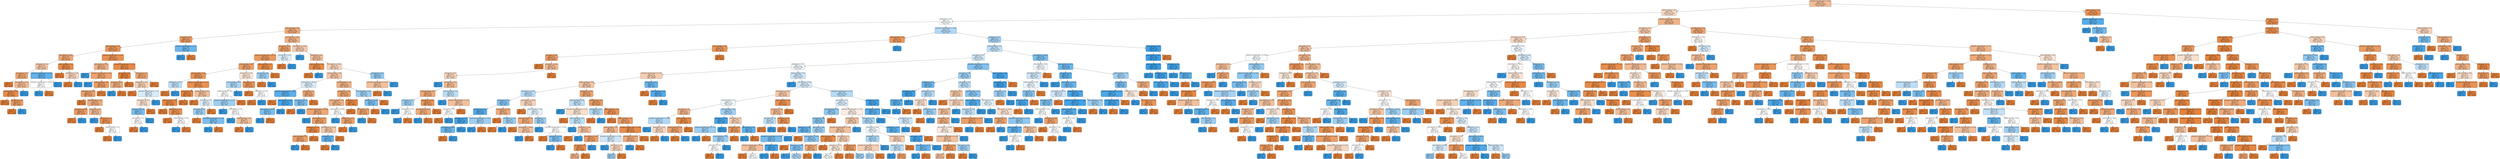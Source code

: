 digraph Tree {
node [shape=box, style="filled, rounded", color="black", fontname="helvetica"] ;
edge [fontname="helvetica"] ;
0 [label="volumetric_soil_water_layer_1 <= 0.24\ngini = 0.44\nsamples = 2547\nvalue = [2704, 1295]\nclass = No Fire", fillcolor="#f1bd98"] ;
1 [label="relative_humidity <= 0.67\ngini = 0.48\nsamples = 1745\nvalue = [1613, 1133]\nclass = No Fire", fillcolor="#f7dac4"] ;
0 -> 1 [labeldistance=2.5, labelangle=45, headlabel="True"] ;
2 [label="temperature <= 16.1\ngini = 0.5\nsamples = 979\nvalue = [765, 792]\nclass = Fire", fillcolor="#f8fcfe"] ;
1 -> 2 ;
3 [label="relative_humidity <= 0.45\ngini = 0.37\nsamples = 302\nvalue = [347, 110]\nclass = No Fire", fillcolor="#eda978"] ;
2 -> 3 ;
4 [label="wind_speed <= 4.91\ngini = 0.28\nsamples = 115\nvalue = [142, 29]\nclass = No Fire", fillcolor="#ea9b61"] ;
3 -> 4 ;
5 [label="relative_humidity <= 0.31\ngini = 0.26\nsamples = 112\nvalue = [141, 25]\nclass = No Fire", fillcolor="#ea975c"] ;
4 -> 5 ;
6 [label="wind_direction <= 87.65\ngini = 0.35\nsamples = 37\nvalue = [41, 12]\nclass = No Fire", fillcolor="#eda673"] ;
5 -> 6 ;
7 [label="wind_speed <= 3.25\ngini = 0.46\nsamples = 19\nvalue = [18, 10]\nclass = No Fire", fillcolor="#f3c7a7"] ;
6 -> 7 ;
8 [label="wind_speed <= 1.19\ngini = 0.35\nsamples = 14\nvalue = [17, 5]\nclass = No Fire", fillcolor="#eda673"] ;
7 -> 8 ;
9 [label="gini = 0.0\nsamples = 4\nvalue = [6, 0]\nclass = No Fire", fillcolor="#e58139"] ;
8 -> 9 ;
10 [label="wind_direction <= 61.14\ngini = 0.43\nsamples = 10\nvalue = [11, 5]\nclass = No Fire", fillcolor="#f1ba93"] ;
8 -> 10 ;
11 [label="relative_humidity <= 0.22\ngini = 0.15\nsamples = 8\nvalue = [11, 1]\nclass = No Fire", fillcolor="#e78c4b"] ;
10 -> 11 ;
12 [label="gini = 0.0\nsamples = 4\nvalue = [6, 0]\nclass = No Fire", fillcolor="#e58139"] ;
11 -> 12 ;
13 [label="wind_speed <= 2.86\ngini = 0.28\nsamples = 4\nvalue = [5, 1]\nclass = No Fire", fillcolor="#ea9a61"] ;
11 -> 13 ;
14 [label="gini = 0.0\nsamples = 3\nvalue = [5, 0]\nclass = No Fire", fillcolor="#e58139"] ;
13 -> 14 ;
15 [label="gini = 0.0\nsamples = 1\nvalue = [0, 1]\nclass = Fire", fillcolor="#399de5"] ;
13 -> 15 ;
16 [label="gini = 0.0\nsamples = 2\nvalue = [0, 4]\nclass = Fire", fillcolor="#399de5"] ;
10 -> 16 ;
17 [label="volumetric_soil_water_layer_1 <= 0.14\ngini = 0.28\nsamples = 5\nvalue = [1, 5]\nclass = Fire", fillcolor="#61b1ea"] ;
7 -> 17 ;
18 [label="volumetric_soil_water_layer_1 <= 0.09\ngini = 0.5\nsamples = 2\nvalue = [1, 1]\nclass = No Fire", fillcolor="#ffffff"] ;
17 -> 18 ;
19 [label="gini = 0.0\nsamples = 1\nvalue = [0, 1]\nclass = Fire", fillcolor="#399de5"] ;
18 -> 19 ;
20 [label="gini = 0.0\nsamples = 1\nvalue = [1, 0]\nclass = No Fire", fillcolor="#e58139"] ;
18 -> 20 ;
21 [label="gini = 0.0\nsamples = 3\nvalue = [0, 4]\nclass = Fire", fillcolor="#399de5"] ;
17 -> 21 ;
22 [label="relative_humidity <= 0.31\ngini = 0.15\nsamples = 18\nvalue = [23, 2]\nclass = No Fire", fillcolor="#e78c4a"] ;
6 -> 22 ;
23 [label="gini = 0.0\nsamples = 15\nvalue = [20, 0]\nclass = No Fire", fillcolor="#e58139"] ;
22 -> 23 ;
24 [label="temperature <= 14.16\ngini = 0.48\nsamples = 3\nvalue = [3, 2]\nclass = No Fire", fillcolor="#f6d5bd"] ;
22 -> 24 ;
25 [label="gini = 0.0\nsamples = 2\nvalue = [3, 0]\nclass = No Fire", fillcolor="#e58139"] ;
24 -> 25 ;
26 [label="gini = 0.0\nsamples = 1\nvalue = [0, 2]\nclass = Fire", fillcolor="#399de5"] ;
24 -> 26 ;
27 [label="volumetric_soil_water_layer_1 <= 0.05\ngini = 0.2\nsamples = 75\nvalue = [100, 13]\nclass = No Fire", fillcolor="#e89153"] ;
5 -> 27 ;
28 [label="wind_direction <= 15.07\ngini = 0.39\nsamples = 21\nvalue = [19, 7]\nclass = No Fire", fillcolor="#efaf82"] ;
27 -> 28 ;
29 [label="gini = 0.0\nsamples = 1\nvalue = [0, 2]\nclass = Fire", fillcolor="#399de5"] ;
28 -> 29 ;
30 [label="volumetric_soil_water_layer_1 <= 0.0\ngini = 0.33\nsamples = 20\nvalue = [19, 5]\nclass = No Fire", fillcolor="#eca26d"] ;
28 -> 30 ;
31 [label="gini = 0.0\nsamples = 1\nvalue = [0, 1]\nclass = Fire", fillcolor="#399de5"] ;
30 -> 31 ;
32 [label="relative_humidity <= 0.41\ngini = 0.29\nsamples = 19\nvalue = [19, 4]\nclass = No Fire", fillcolor="#ea9c63"] ;
30 -> 32 ;
33 [label="wind_direction <= 41.06\ngini = 0.32\nsamples = 16\nvalue = [16, 4]\nclass = No Fire", fillcolor="#eca06a"] ;
32 -> 33 ;
34 [label="gini = 0.0\nsamples = 3\nvalue = [4, 0]\nclass = No Fire", fillcolor="#e58139"] ;
33 -> 34 ;
35 [label="relative_humidity <= 0.36\ngini = 0.38\nsamples = 13\nvalue = [12, 4]\nclass = No Fire", fillcolor="#eeab7b"] ;
33 -> 35 ;
36 [label="temperature <= 15.22\ngini = 0.28\nsamples = 5\nvalue = [5, 1]\nclass = No Fire", fillcolor="#ea9a61"] ;
35 -> 36 ;
37 [label="gini = 0.0\nsamples = 4\nvalue = [5, 0]\nclass = No Fire", fillcolor="#e58139"] ;
36 -> 37 ;
38 [label="gini = 0.0\nsamples = 1\nvalue = [0, 1]\nclass = Fire", fillcolor="#399de5"] ;
36 -> 38 ;
39 [label="wind_speed <= 0.45\ngini = 0.42\nsamples = 8\nvalue = [7, 3]\nclass = No Fire", fillcolor="#f0b78e"] ;
35 -> 39 ;
40 [label="gini = 0.0\nsamples = 2\nvalue = [0, 2]\nclass = Fire", fillcolor="#399de5"] ;
39 -> 40 ;
41 [label="wind_speed <= 1.22\ngini = 0.22\nsamples = 6\nvalue = [7, 1]\nclass = No Fire", fillcolor="#e99355"] ;
39 -> 41 ;
42 [label="gini = 0.0\nsamples = 4\nvalue = [6, 0]\nclass = No Fire", fillcolor="#e58139"] ;
41 -> 42 ;
43 [label="relative_humidity <= 0.4\ngini = 0.5\nsamples = 2\nvalue = [1, 1]\nclass = No Fire", fillcolor="#ffffff"] ;
41 -> 43 ;
44 [label="gini = 0.0\nsamples = 1\nvalue = [1, 0]\nclass = No Fire", fillcolor="#e58139"] ;
43 -> 44 ;
45 [label="gini = 0.0\nsamples = 1\nvalue = [0, 1]\nclass = Fire", fillcolor="#399de5"] ;
43 -> 45 ;
46 [label="gini = 0.0\nsamples = 3\nvalue = [3, 0]\nclass = No Fire", fillcolor="#e58139"] ;
32 -> 46 ;
47 [label="volumetric_soil_water_layer_1 <= 0.16\ngini = 0.13\nsamples = 54\nvalue = [81, 6]\nclass = No Fire", fillcolor="#e78a48"] ;
27 -> 47 ;
48 [label="wind_speed <= 0.64\ngini = 0.03\nsamples = 40\nvalue = [64, 1]\nclass = No Fire", fillcolor="#e5833c"] ;
47 -> 48 ;
49 [label="temperature <= 9.64\ngini = 0.38\nsamples = 4\nvalue = [3, 1]\nclass = No Fire", fillcolor="#eeab7b"] ;
48 -> 49 ;
50 [label="gini = 0.0\nsamples = 1\nvalue = [0, 1]\nclass = Fire", fillcolor="#399de5"] ;
49 -> 50 ;
51 [label="gini = 0.0\nsamples = 3\nvalue = [3, 0]\nclass = No Fire", fillcolor="#e58139"] ;
49 -> 51 ;
52 [label="gini = 0.0\nsamples = 36\nvalue = [61, 0]\nclass = No Fire", fillcolor="#e58139"] ;
48 -> 52 ;
53 [label="wind_speed <= 3.22\ngini = 0.35\nsamples = 14\nvalue = [17, 5]\nclass = No Fire", fillcolor="#eda673"] ;
47 -> 53 ;
54 [label="temperature <= 10.91\ngini = 0.47\nsamples = 8\nvalue = [8, 5]\nclass = No Fire", fillcolor="#f5d0b5"] ;
53 -> 54 ;
55 [label="gini = 0.0\nsamples = 2\nvalue = [4, 0]\nclass = No Fire", fillcolor="#e58139"] ;
54 -> 55 ;
56 [label="volumetric_soil_water_layer_1 <= 0.2\ngini = 0.49\nsamples = 6\nvalue = [4, 5]\nclass = Fire", fillcolor="#d7ebfa"] ;
54 -> 56 ;
57 [label="temperature <= 12.47\ngini = 0.49\nsamples = 5\nvalue = [4, 3]\nclass = No Fire", fillcolor="#f8e0ce"] ;
56 -> 57 ;
58 [label="temperature <= 12.24\ngini = 0.38\nsamples = 3\nvalue = [1, 3]\nclass = Fire", fillcolor="#7bbeee"] ;
57 -> 58 ;
59 [label="wind_speed <= 2.13\ngini = 0.5\nsamples = 2\nvalue = [1, 1]\nclass = No Fire", fillcolor="#ffffff"] ;
58 -> 59 ;
60 [label="gini = 0.0\nsamples = 1\nvalue = [1, 0]\nclass = No Fire", fillcolor="#e58139"] ;
59 -> 60 ;
61 [label="gini = 0.0\nsamples = 1\nvalue = [0, 1]\nclass = Fire", fillcolor="#399de5"] ;
59 -> 61 ;
62 [label="gini = 0.0\nsamples = 1\nvalue = [0, 2]\nclass = Fire", fillcolor="#399de5"] ;
58 -> 62 ;
63 [label="gini = 0.0\nsamples = 2\nvalue = [3, 0]\nclass = No Fire", fillcolor="#e58139"] ;
57 -> 63 ;
64 [label="gini = 0.0\nsamples = 1\nvalue = [0, 2]\nclass = Fire", fillcolor="#399de5"] ;
56 -> 64 ;
65 [label="gini = 0.0\nsamples = 6\nvalue = [9, 0]\nclass = No Fire", fillcolor="#e58139"] ;
53 -> 65 ;
66 [label="volumetric_soil_water_layer_1 <= 0.15\ngini = 0.32\nsamples = 3\nvalue = [1, 4]\nclass = Fire", fillcolor="#6ab6ec"] ;
4 -> 66 ;
67 [label="gini = 0.0\nsamples = 2\nvalue = [0, 4]\nclass = Fire", fillcolor="#399de5"] ;
66 -> 67 ;
68 [label="gini = 0.0\nsamples = 1\nvalue = [1, 0]\nclass = No Fire", fillcolor="#e58139"] ;
66 -> 68 ;
69 [label="wind_direction <= 132.53\ngini = 0.41\nsamples = 187\nvalue = [205, 81]\nclass = No Fire", fillcolor="#efb387"] ;
3 -> 69 ;
70 [label="wind_speed <= 3.47\ngini = 0.31\nsamples = 88\nvalue = [113, 27]\nclass = No Fire", fillcolor="#eb9f68"] ;
69 -> 70 ;
71 [label="volumetric_soil_water_layer_1 <= 0.19\ngini = 0.27\nsamples = 81\nvalue = [108, 21]\nclass = No Fire", fillcolor="#ea9a5f"] ;
70 -> 71 ;
72 [label="relative_humidity <= 0.61\ngini = 0.32\nsamples = 57\nvalue = [78, 19]\nclass = No Fire", fillcolor="#eba069"] ;
71 -> 72 ;
73 [label="relative_humidity <= 0.47\ngini = 0.24\nsamples = 44\nvalue = [68, 11]\nclass = No Fire", fillcolor="#e99559"] ;
72 -> 73 ;
74 [label="temperature <= 12.12\ngini = 0.48\nsamples = 3\nvalue = [2, 3]\nclass = Fire", fillcolor="#bddef6"] ;
73 -> 74 ;
75 [label="gini = 0.0\nsamples = 1\nvalue = [2, 0]\nclass = No Fire", fillcolor="#e58139"] ;
74 -> 75 ;
76 [label="gini = 0.0\nsamples = 2\nvalue = [0, 3]\nclass = Fire", fillcolor="#399de5"] ;
74 -> 76 ;
77 [label="volumetric_soil_water_layer_1 <= 0.13\ngini = 0.19\nsamples = 41\nvalue = [66, 8]\nclass = No Fire", fillcolor="#e89051"] ;
73 -> 77 ;
78 [label="wind_speed <= 1.59\ngini = 0.07\nsamples = 32\nvalue = [54, 2]\nclass = No Fire", fillcolor="#e68640"] ;
77 -> 78 ;
79 [label="relative_humidity <= 0.53\ngini = 0.12\nsamples = 18\nvalue = [29, 2]\nclass = No Fire", fillcolor="#e78a47"] ;
78 -> 79 ;
80 [label="gini = 0.0\nsamples = 8\nvalue = [14, 0]\nclass = No Fire", fillcolor="#e58139"] ;
79 -> 80 ;
81 [label="temperature <= 14.43\ngini = 0.21\nsamples = 10\nvalue = [15, 2]\nclass = No Fire", fillcolor="#e89253"] ;
79 -> 81 ;
82 [label="gini = 0.0\nsamples = 7\nvalue = [13, 0]\nclass = No Fire", fillcolor="#e58139"] ;
81 -> 82 ;
83 [label="relative_humidity <= 0.56\ngini = 0.5\nsamples = 3\nvalue = [2, 2]\nclass = No Fire", fillcolor="#ffffff"] ;
81 -> 83 ;
84 [label="gini = 0.0\nsamples = 2\nvalue = [0, 2]\nclass = Fire", fillcolor="#399de5"] ;
83 -> 84 ;
85 [label="gini = 0.0\nsamples = 1\nvalue = [2, 0]\nclass = No Fire", fillcolor="#e58139"] ;
83 -> 85 ;
86 [label="gini = 0.0\nsamples = 14\nvalue = [25, 0]\nclass = No Fire", fillcolor="#e58139"] ;
78 -> 86 ;
87 [label="relative_humidity <= 0.51\ngini = 0.44\nsamples = 9\nvalue = [12, 6]\nclass = No Fire", fillcolor="#f2c09c"] ;
77 -> 87 ;
88 [label="gini = 0.0\nsamples = 3\nvalue = [7, 0]\nclass = No Fire", fillcolor="#e58139"] ;
87 -> 88 ;
89 [label="wind_speed <= 2.73\ngini = 0.5\nsamples = 6\nvalue = [5, 6]\nclass = Fire", fillcolor="#deeffb"] ;
87 -> 89 ;
90 [label="wind_speed <= 0.68\ngini = 0.44\nsamples = 5\nvalue = [3, 6]\nclass = Fire", fillcolor="#9ccef2"] ;
89 -> 90 ;
91 [label="gini = 0.0\nsamples = 1\nvalue = [1, 0]\nclass = No Fire", fillcolor="#e58139"] ;
90 -> 91 ;
92 [label="volumetric_soil_water_layer_1 <= 0.16\ngini = 0.38\nsamples = 4\nvalue = [2, 6]\nclass = Fire", fillcolor="#7bbeee"] ;
90 -> 92 ;
93 [label="gini = 0.0\nsamples = 3\nvalue = [0, 6]\nclass = Fire", fillcolor="#399de5"] ;
92 -> 93 ;
94 [label="gini = 0.0\nsamples = 1\nvalue = [2, 0]\nclass = No Fire", fillcolor="#e58139"] ;
92 -> 94 ;
95 [label="gini = 0.0\nsamples = 1\nvalue = [2, 0]\nclass = No Fire", fillcolor="#e58139"] ;
89 -> 95 ;
96 [label="temperature <= 14.49\ngini = 0.49\nsamples = 13\nvalue = [10, 8]\nclass = No Fire", fillcolor="#fae6d7"] ;
72 -> 96 ;
97 [label="relative_humidity <= 0.66\ngini = 0.46\nsamples = 8\nvalue = [4, 7]\nclass = Fire", fillcolor="#aad5f4"] ;
96 -> 97 ;
98 [label="relative_humidity <= 0.64\ngini = 0.5\nsamples = 7\nvalue = [4, 4]\nclass = No Fire", fillcolor="#ffffff"] ;
97 -> 98 ;
99 [label="volumetric_soil_water_layer_1 <= 0.07\ngini = 0.44\nsamples = 6\nvalue = [2, 4]\nclass = Fire", fillcolor="#9ccef2"] ;
98 -> 99 ;
100 [label="gini = 0.0\nsamples = 2\nvalue = [0, 2]\nclass = Fire", fillcolor="#399de5"] ;
99 -> 100 ;
101 [label="wind_direction <= 2.53\ngini = 0.5\nsamples = 4\nvalue = [2, 2]\nclass = No Fire", fillcolor="#ffffff"] ;
99 -> 101 ;
102 [label="gini = 0.0\nsamples = 1\nvalue = [0, 1]\nclass = Fire", fillcolor="#399de5"] ;
101 -> 102 ;
103 [label="relative_humidity <= 0.62\ngini = 0.44\nsamples = 3\nvalue = [2, 1]\nclass = No Fire", fillcolor="#f2c09c"] ;
101 -> 103 ;
104 [label="gini = 0.0\nsamples = 2\nvalue = [2, 0]\nclass = No Fire", fillcolor="#e58139"] ;
103 -> 104 ;
105 [label="gini = 0.0\nsamples = 1\nvalue = [0, 1]\nclass = Fire", fillcolor="#399de5"] ;
103 -> 105 ;
106 [label="gini = 0.0\nsamples = 1\nvalue = [2, 0]\nclass = No Fire", fillcolor="#e58139"] ;
98 -> 106 ;
107 [label="gini = 0.0\nsamples = 1\nvalue = [0, 3]\nclass = Fire", fillcolor="#399de5"] ;
97 -> 107 ;
108 [label="wind_speed <= 1.76\ngini = 0.24\nsamples = 5\nvalue = [6, 1]\nclass = No Fire", fillcolor="#e9965a"] ;
96 -> 108 ;
109 [label="gini = 0.0\nsamples = 3\nvalue = [5, 0]\nclass = No Fire", fillcolor="#e58139"] ;
108 -> 109 ;
110 [label="temperature <= 15.02\ngini = 0.5\nsamples = 2\nvalue = [1, 1]\nclass = No Fire", fillcolor="#ffffff"] ;
108 -> 110 ;
111 [label="gini = 0.0\nsamples = 1\nvalue = [1, 0]\nclass = No Fire", fillcolor="#e58139"] ;
110 -> 111 ;
112 [label="gini = 0.0\nsamples = 1\nvalue = [0, 1]\nclass = Fire", fillcolor="#399de5"] ;
110 -> 112 ;
113 [label="relative_humidity <= 0.47\ngini = 0.12\nsamples = 24\nvalue = [30, 2]\nclass = No Fire", fillcolor="#e78946"] ;
71 -> 113 ;
114 [label="wind_speed <= 1.99\ngini = 0.44\nsamples = 2\nvalue = [1, 2]\nclass = Fire", fillcolor="#9ccef2"] ;
113 -> 114 ;
115 [label="gini = 0.0\nsamples = 1\nvalue = [1, 0]\nclass = No Fire", fillcolor="#e58139"] ;
114 -> 115 ;
116 [label="gini = 0.0\nsamples = 1\nvalue = [0, 2]\nclass = Fire", fillcolor="#399de5"] ;
114 -> 116 ;
117 [label="gini = 0.0\nsamples = 22\nvalue = [29, 0]\nclass = No Fire", fillcolor="#e58139"] ;
113 -> 117 ;
118 [label="wind_direction <= 37.8\ngini = 0.5\nsamples = 7\nvalue = [5, 6]\nclass = Fire", fillcolor="#deeffb"] ;
70 -> 118 ;
119 [label="gini = 0.0\nsamples = 3\nvalue = [5, 0]\nclass = No Fire", fillcolor="#e58139"] ;
118 -> 119 ;
120 [label="gini = 0.0\nsamples = 4\nvalue = [0, 6]\nclass = Fire", fillcolor="#399de5"] ;
118 -> 120 ;
121 [label="wind_direction <= 141.86\ngini = 0.47\nsamples = 99\nvalue = [92, 54]\nclass = No Fire", fillcolor="#f4cbad"] ;
69 -> 121 ;
122 [label="gini = 0.0\nsamples = 5\nvalue = [0, 9]\nclass = Fire", fillcolor="#399de5"] ;
121 -> 122 ;
123 [label="temperature <= 9.25\ngini = 0.44\nsamples = 94\nvalue = [92, 45]\nclass = No Fire", fillcolor="#f2bf9a"] ;
121 -> 123 ;
124 [label="relative_humidity <= 0.64\ngini = 0.13\nsamples = 17\nvalue = [26, 2]\nclass = No Fire", fillcolor="#e78b48"] ;
123 -> 124 ;
125 [label="gini = 0.0\nsamples = 16\nvalue = [26, 0]\nclass = No Fire", fillcolor="#e58139"] ;
124 -> 125 ;
126 [label="gini = 0.0\nsamples = 1\nvalue = [0, 2]\nclass = Fire", fillcolor="#399de5"] ;
124 -> 126 ;
127 [label="wind_direction <= 344.33\ngini = 0.48\nsamples = 77\nvalue = [66, 43]\nclass = No Fire", fillcolor="#f6d3ba"] ;
123 -> 127 ;
128 [label="relative_humidity <= 0.53\ngini = 0.46\nsamples = 69\nvalue = [62, 34]\nclass = No Fire", fillcolor="#f3c6a6"] ;
127 -> 128 ;
129 [label="wind_direction <= 301.64\ngini = 0.49\nsamples = 19\nvalue = [12, 15]\nclass = Fire", fillcolor="#d7ebfa"] ;
128 -> 129 ;
130 [label="volumetric_soil_water_layer_1 <= 0.04\ngini = 0.24\nsamples = 9\nvalue = [2, 12]\nclass = Fire", fillcolor="#5aade9"] ;
129 -> 130 ;
131 [label="gini = 0.0\nsamples = 1\nvalue = [1, 0]\nclass = No Fire", fillcolor="#e58139"] ;
130 -> 131 ;
132 [label="wind_direction <= 184.44\ngini = 0.14\nsamples = 8\nvalue = [1, 12]\nclass = Fire", fillcolor="#49a5e7"] ;
130 -> 132 ;
133 [label="wind_direction <= 178.72\ngini = 0.38\nsamples = 3\nvalue = [1, 3]\nclass = Fire", fillcolor="#7bbeee"] ;
132 -> 133 ;
134 [label="gini = 0.0\nsamples = 2\nvalue = [0, 3]\nclass = Fire", fillcolor="#399de5"] ;
133 -> 134 ;
135 [label="gini = 0.0\nsamples = 1\nvalue = [1, 0]\nclass = No Fire", fillcolor="#e58139"] ;
133 -> 135 ;
136 [label="gini = 0.0\nsamples = 5\nvalue = [0, 9]\nclass = Fire", fillcolor="#399de5"] ;
132 -> 136 ;
137 [label="wind_speed <= 1.5\ngini = 0.36\nsamples = 10\nvalue = [10, 3]\nclass = No Fire", fillcolor="#eda774"] ;
129 -> 137 ;
138 [label="temperature <= 12.25\ngini = 0.38\nsamples = 3\nvalue = [1, 3]\nclass = Fire", fillcolor="#7bbeee"] ;
137 -> 138 ;
139 [label="gini = 0.0\nsamples = 1\nvalue = [1, 0]\nclass = No Fire", fillcolor="#e58139"] ;
138 -> 139 ;
140 [label="gini = 0.0\nsamples = 2\nvalue = [0, 3]\nclass = Fire", fillcolor="#399de5"] ;
138 -> 140 ;
141 [label="gini = 0.0\nsamples = 7\nvalue = [9, 0]\nclass = No Fire", fillcolor="#e58139"] ;
137 -> 141 ;
142 [label="total_precipitation <= 0.0\ngini = 0.4\nsamples = 50\nvalue = [50, 19]\nclass = No Fire", fillcolor="#efb184"] ;
128 -> 142 ;
143 [label="temperature <= 14.79\ngini = 0.34\nsamples = 45\nvalue = [47, 13]\nclass = No Fire", fillcolor="#eca470"] ;
142 -> 143 ;
144 [label="relative_humidity <= 0.66\ngini = 0.4\nsamples = 34\nvalue = [31, 12]\nclass = No Fire", fillcolor="#efb286"] ;
143 -> 144 ;
145 [label="volumetric_soil_water_layer_1 <= 0.06\ngini = 0.35\nsamples = 29\nvalue = [27, 8]\nclass = No Fire", fillcolor="#eda674"] ;
144 -> 145 ;
146 [label="gini = 0.0\nsamples = 1\nvalue = [0, 2]\nclass = Fire", fillcolor="#399de5"] ;
145 -> 146 ;
147 [label="wind_direction <= 304.6\ngini = 0.3\nsamples = 28\nvalue = [27, 6]\nclass = No Fire", fillcolor="#eb9d65"] ;
145 -> 147 ;
148 [label="temperature <= 11.56\ngini = 0.1\nsamples = 17\nvalue = [18, 1]\nclass = No Fire", fillcolor="#e68844"] ;
147 -> 148 ;
149 [label="relative_humidity <= 0.57\ngini = 0.32\nsamples = 4\nvalue = [4, 1]\nclass = No Fire", fillcolor="#eca06a"] ;
148 -> 149 ;
150 [label="gini = 0.0\nsamples = 1\nvalue = [0, 1]\nclass = Fire", fillcolor="#399de5"] ;
149 -> 150 ;
151 [label="gini = 0.0\nsamples = 3\nvalue = [4, 0]\nclass = No Fire", fillcolor="#e58139"] ;
149 -> 151 ;
152 [label="gini = 0.0\nsamples = 13\nvalue = [14, 0]\nclass = No Fire", fillcolor="#e58139"] ;
148 -> 152 ;
153 [label="wind_direction <= 317.99\ngini = 0.46\nsamples = 11\nvalue = [9, 5]\nclass = No Fire", fillcolor="#f3c7a7"] ;
147 -> 153 ;
154 [label="wind_speed <= 2.67\ngini = 0.28\nsamples = 5\nvalue = [1, 5]\nclass = Fire", fillcolor="#61b1ea"] ;
153 -> 154 ;
155 [label="gini = 0.0\nsamples = 1\nvalue = [1, 0]\nclass = No Fire", fillcolor="#e58139"] ;
154 -> 155 ;
156 [label="gini = 0.0\nsamples = 4\nvalue = [0, 5]\nclass = Fire", fillcolor="#399de5"] ;
154 -> 156 ;
157 [label="gini = 0.0\nsamples = 6\nvalue = [8, 0]\nclass = No Fire", fillcolor="#e58139"] ;
153 -> 157 ;
158 [label="wind_direction <= 228.87\ngini = 0.5\nsamples = 5\nvalue = [4, 4]\nclass = No Fire", fillcolor="#ffffff"] ;
144 -> 158 ;
159 [label="gini = 0.0\nsamples = 1\nvalue = [0, 3]\nclass = Fire", fillcolor="#399de5"] ;
158 -> 159 ;
160 [label="temperature <= 13.71\ngini = 0.32\nsamples = 4\nvalue = [4, 1]\nclass = No Fire", fillcolor="#eca06a"] ;
158 -> 160 ;
161 [label="gini = 0.0\nsamples = 3\nvalue = [4, 0]\nclass = No Fire", fillcolor="#e58139"] ;
160 -> 161 ;
162 [label="gini = 0.0\nsamples = 1\nvalue = [0, 1]\nclass = Fire", fillcolor="#399de5"] ;
160 -> 162 ;
163 [label="wind_speed <= 3.39\ngini = 0.11\nsamples = 11\nvalue = [16, 1]\nclass = No Fire", fillcolor="#e78945"] ;
143 -> 163 ;
164 [label="gini = 0.0\nsamples = 8\nvalue = [12, 0]\nclass = No Fire", fillcolor="#e58139"] ;
163 -> 164 ;
165 [label="wind_speed <= 3.75\ngini = 0.32\nsamples = 3\nvalue = [4, 1]\nclass = No Fire", fillcolor="#eca06a"] ;
163 -> 165 ;
166 [label="gini = 0.0\nsamples = 1\nvalue = [0, 1]\nclass = Fire", fillcolor="#399de5"] ;
165 -> 166 ;
167 [label="gini = 0.0\nsamples = 2\nvalue = [4, 0]\nclass = No Fire", fillcolor="#e58139"] ;
165 -> 167 ;
168 [label="total_precipitation <= 0.18\ngini = 0.44\nsamples = 5\nvalue = [3, 6]\nclass = Fire", fillcolor="#9ccef2"] ;
142 -> 168 ;
169 [label="temperature <= 14.18\ngini = 0.38\nsamples = 4\nvalue = [2, 6]\nclass = Fire", fillcolor="#7bbeee"] ;
168 -> 169 ;
170 [label="gini = 0.0\nsamples = 2\nvalue = [2, 0]\nclass = No Fire", fillcolor="#e58139"] ;
169 -> 170 ;
171 [label="gini = 0.0\nsamples = 2\nvalue = [0, 6]\nclass = Fire", fillcolor="#399de5"] ;
169 -> 171 ;
172 [label="gini = 0.0\nsamples = 1\nvalue = [1, 0]\nclass = No Fire", fillcolor="#e58139"] ;
168 -> 172 ;
173 [label="temperature <= 11.45\ngini = 0.43\nsamples = 8\nvalue = [4, 9]\nclass = Fire", fillcolor="#91c9f1"] ;
127 -> 173 ;
174 [label="volumetric_soil_water_layer_1 <= 0.18\ngini = 0.44\nsamples = 4\nvalue = [4, 2]\nclass = No Fire", fillcolor="#f2c09c"] ;
173 -> 174 ;
175 [label="gini = 0.0\nsamples = 3\nvalue = [4, 0]\nclass = No Fire", fillcolor="#e58139"] ;
174 -> 175 ;
176 [label="gini = 0.0\nsamples = 1\nvalue = [0, 2]\nclass = Fire", fillcolor="#399de5"] ;
174 -> 176 ;
177 [label="gini = 0.0\nsamples = 4\nvalue = [0, 7]\nclass = Fire", fillcolor="#399de5"] ;
173 -> 177 ;
178 [label="volumetric_soil_water_layer_1 <= 0.02\ngini = 0.47\nsamples = 677\nvalue = [418, 682]\nclass = Fire", fillcolor="#b2d9f5"] ;
2 -> 178 ;
179 [label="relative_humidity <= 0.63\ngini = 0.26\nsamples = 46\nvalue = [61, 11]\nclass = No Fire", fillcolor="#ea985d"] ;
178 -> 179 ;
180 [label="relative_humidity <= 0.42\ngini = 0.24\nsamples = 45\nvalue = [61, 10]\nclass = No Fire", fillcolor="#e99659"] ;
179 -> 180 ;
181 [label="wind_speed <= 0.83\ngini = 0.29\nsamples = 37\nvalue = [47, 10]\nclass = No Fire", fillcolor="#eb9c63"] ;
180 -> 181 ;
182 [label="gini = 0.0\nsamples = 14\nvalue = [25, 0]\nclass = No Fire", fillcolor="#e58139"] ;
181 -> 182 ;
183 [label="temperature <= 26.05\ngini = 0.43\nsamples = 23\nvalue = [22, 10]\nclass = No Fire", fillcolor="#f1ba93"] ;
181 -> 183 ;
184 [label="wind_speed <= 0.97\ngini = 0.48\nsamples = 17\nvalue = [15, 10]\nclass = No Fire", fillcolor="#f6d5bd"] ;
183 -> 184 ;
185 [label="gini = 0.0\nsamples = 2\nvalue = [0, 3]\nclass = Fire", fillcolor="#399de5"] ;
184 -> 185 ;
186 [label="temperature <= 22.53\ngini = 0.43\nsamples = 15\nvalue = [15, 7]\nclass = No Fire", fillcolor="#f1bc95"] ;
184 -> 186 ;
187 [label="relative_humidity <= 0.18\ngini = 0.36\nsamples = 10\nvalue = [13, 4]\nclass = No Fire", fillcolor="#eda876"] ;
186 -> 187 ;
188 [label="wind_speed <= 1.67\ngini = 0.44\nsamples = 3\nvalue = [1, 2]\nclass = Fire", fillcolor="#9ccef2"] ;
187 -> 188 ;
189 [label="gini = 0.0\nsamples = 1\nvalue = [0, 1]\nclass = Fire", fillcolor="#399de5"] ;
188 -> 189 ;
190 [label="temperature <= 21.67\ngini = 0.5\nsamples = 2\nvalue = [1, 1]\nclass = No Fire", fillcolor="#ffffff"] ;
188 -> 190 ;
191 [label="gini = 0.0\nsamples = 1\nvalue = [0, 1]\nclass = Fire", fillcolor="#399de5"] ;
190 -> 191 ;
192 [label="gini = 0.0\nsamples = 1\nvalue = [1, 0]\nclass = No Fire", fillcolor="#e58139"] ;
190 -> 192 ;
193 [label="temperature <= 20.84\ngini = 0.24\nsamples = 7\nvalue = [12, 2]\nclass = No Fire", fillcolor="#e9965a"] ;
187 -> 193 ;
194 [label="wind_direction <= 105.77\ngini = 0.38\nsamples = 5\nvalue = [6, 2]\nclass = No Fire", fillcolor="#eeab7b"] ;
193 -> 194 ;
195 [label="gini = 0.0\nsamples = 2\nvalue = [0, 2]\nclass = Fire", fillcolor="#399de5"] ;
194 -> 195 ;
196 [label="gini = 0.0\nsamples = 3\nvalue = [6, 0]\nclass = No Fire", fillcolor="#e58139"] ;
194 -> 196 ;
197 [label="gini = 0.0\nsamples = 2\nvalue = [6, 0]\nclass = No Fire", fillcolor="#e58139"] ;
193 -> 197 ;
198 [label="relative_humidity <= 0.16\ngini = 0.48\nsamples = 5\nvalue = [2, 3]\nclass = Fire", fillcolor="#bddef6"] ;
186 -> 198 ;
199 [label="gini = 0.0\nsamples = 2\nvalue = [0, 2]\nclass = Fire", fillcolor="#399de5"] ;
198 -> 199 ;
200 [label="volumetric_soil_water_layer_1 <= 0.01\ngini = 0.44\nsamples = 3\nvalue = [2, 1]\nclass = No Fire", fillcolor="#f2c09c"] ;
198 -> 200 ;
201 [label="wind_speed <= 1.53\ngini = 0.5\nsamples = 2\nvalue = [1, 1]\nclass = No Fire", fillcolor="#ffffff"] ;
200 -> 201 ;
202 [label="gini = 0.0\nsamples = 1\nvalue = [1, 0]\nclass = No Fire", fillcolor="#e58139"] ;
201 -> 202 ;
203 [label="gini = 0.0\nsamples = 1\nvalue = [0, 1]\nclass = Fire", fillcolor="#399de5"] ;
201 -> 203 ;
204 [label="gini = 0.0\nsamples = 1\nvalue = [1, 0]\nclass = No Fire", fillcolor="#e58139"] ;
200 -> 204 ;
205 [label="gini = 0.0\nsamples = 6\nvalue = [7, 0]\nclass = No Fire", fillcolor="#e58139"] ;
183 -> 205 ;
206 [label="gini = 0.0\nsamples = 8\nvalue = [14, 0]\nclass = No Fire", fillcolor="#e58139"] ;
180 -> 206 ;
207 [label="gini = 0.0\nsamples = 1\nvalue = [0, 1]\nclass = Fire", fillcolor="#399de5"] ;
179 -> 207 ;
208 [label="temperature <= 28.3\ngini = 0.45\nsamples = 631\nvalue = [357, 671]\nclass = Fire", fillcolor="#a2d1f3"] ;
178 -> 208 ;
209 [label="relative_humidity <= 0.57\ngini = 0.48\nsamples = 532\nvalue = [354, 518]\nclass = Fire", fillcolor="#c0e0f7"] ;
208 -> 209 ;
210 [label="wind_speed <= 2.91\ngini = 0.49\nsamples = 444\nvalue = [317, 408]\nclass = Fire", fillcolor="#d3e9f9"] ;
209 -> 210 ;
211 [label="temperature <= 19.32\ngini = 0.5\nsamples = 346\nvalue = [272, 290]\nclass = Fire", fillcolor="#f3f9fd"] ;
210 -> 211 ;
212 [label="volumetric_soil_water_layer_1 <= 0.21\ngini = 0.47\nsamples = 99\nvalue = [98, 60]\nclass = No Fire", fillcolor="#f5ceb2"] ;
211 -> 212 ;
213 [label="relative_humidity <= 0.38\ngini = 0.46\nsamples = 92\nvalue = [96, 52]\nclass = No Fire", fillcolor="#f3c5a4"] ;
212 -> 213 ;
214 [label="wind_direction <= 94.57\ngini = 0.48\nsamples = 30\nvalue = [20, 31]\nclass = Fire", fillcolor="#b9dcf6"] ;
213 -> 214 ;
215 [label="wind_speed <= 2.44\ngini = 0.4\nsamples = 18\nvalue = [9, 24]\nclass = Fire", fillcolor="#83c2ef"] ;
214 -> 215 ;
216 [label="wind_direction <= 66.1\ngini = 0.21\nsamples = 13\nvalue = [3, 22]\nclass = Fire", fillcolor="#54aae9"] ;
215 -> 216 ;
217 [label="temperature <= 17.76\ngini = 0.1\nsamples = 10\nvalue = [1, 18]\nclass = Fire", fillcolor="#44a2e6"] ;
216 -> 217 ;
218 [label="wind_direction <= 48.22\ngini = 0.32\nsamples = 3\nvalue = [1, 4]\nclass = Fire", fillcolor="#6ab6ec"] ;
217 -> 218 ;
219 [label="gini = 0.0\nsamples = 1\nvalue = [1, 0]\nclass = No Fire", fillcolor="#e58139"] ;
218 -> 219 ;
220 [label="gini = 0.0\nsamples = 2\nvalue = [0, 4]\nclass = Fire", fillcolor="#399de5"] ;
218 -> 220 ;
221 [label="gini = 0.0\nsamples = 7\nvalue = [0, 14]\nclass = Fire", fillcolor="#399de5"] ;
217 -> 221 ;
222 [label="volumetric_soil_water_layer_1 <= 0.13\ngini = 0.44\nsamples = 3\nvalue = [2, 4]\nclass = Fire", fillcolor="#9ccef2"] ;
216 -> 222 ;
223 [label="gini = 0.0\nsamples = 2\nvalue = [0, 4]\nclass = Fire", fillcolor="#399de5"] ;
222 -> 223 ;
224 [label="gini = 0.0\nsamples = 1\nvalue = [2, 0]\nclass = No Fire", fillcolor="#e58139"] ;
222 -> 224 ;
225 [label="wind_direction <= 35.65\ngini = 0.38\nsamples = 5\nvalue = [6, 2]\nclass = No Fire", fillcolor="#eeab7b"] ;
215 -> 225 ;
226 [label="gini = 0.0\nsamples = 2\nvalue = [5, 0]\nclass = No Fire", fillcolor="#e58139"] ;
225 -> 226 ;
227 [label="temperature <= 17.36\ngini = 0.44\nsamples = 3\nvalue = [1, 2]\nclass = Fire", fillcolor="#9ccef2"] ;
225 -> 227 ;
228 [label="gini = 0.0\nsamples = 1\nvalue = [1, 0]\nclass = No Fire", fillcolor="#e58139"] ;
227 -> 228 ;
229 [label="gini = 0.0\nsamples = 2\nvalue = [0, 2]\nclass = Fire", fillcolor="#399de5"] ;
227 -> 229 ;
230 [label="wind_direction <= 225.96\ngini = 0.48\nsamples = 12\nvalue = [11, 7]\nclass = No Fire", fillcolor="#f6d1b7"] ;
214 -> 230 ;
231 [label="gini = 0.0\nsamples = 3\nvalue = [5, 0]\nclass = No Fire", fillcolor="#e58139"] ;
230 -> 231 ;
232 [label="relative_humidity <= 0.28\ngini = 0.5\nsamples = 9\nvalue = [6, 7]\nclass = Fire", fillcolor="#e3f1fb"] ;
230 -> 232 ;
233 [label="relative_humidity <= 0.24\ngini = 0.38\nsamples = 3\nvalue = [3, 1]\nclass = No Fire", fillcolor="#eeab7b"] ;
232 -> 233 ;
234 [label="gini = 0.0\nsamples = 1\nvalue = [1, 0]\nclass = No Fire", fillcolor="#e58139"] ;
233 -> 234 ;
235 [label="wind_direction <= 284.86\ngini = 0.44\nsamples = 2\nvalue = [2, 1]\nclass = No Fire", fillcolor="#f2c09c"] ;
233 -> 235 ;
236 [label="gini = 0.0\nsamples = 1\nvalue = [0, 1]\nclass = Fire", fillcolor="#399de5"] ;
235 -> 236 ;
237 [label="gini = 0.0\nsamples = 1\nvalue = [2, 0]\nclass = No Fire", fillcolor="#e58139"] ;
235 -> 237 ;
238 [label="wind_speed <= 1.3\ngini = 0.44\nsamples = 6\nvalue = [3, 6]\nclass = Fire", fillcolor="#9ccef2"] ;
232 -> 238 ;
239 [label="gini = 0.0\nsamples = 2\nvalue = [0, 3]\nclass = Fire", fillcolor="#399de5"] ;
238 -> 239 ;
240 [label="volumetric_soil_water_layer_1 <= 0.09\ngini = 0.5\nsamples = 4\nvalue = [3, 3]\nclass = No Fire", fillcolor="#ffffff"] ;
238 -> 240 ;
241 [label="gini = 0.0\nsamples = 1\nvalue = [2, 0]\nclass = No Fire", fillcolor="#e58139"] ;
240 -> 241 ;
242 [label="temperature <= 18.45\ngini = 0.38\nsamples = 3\nvalue = [1, 3]\nclass = Fire", fillcolor="#7bbeee"] ;
240 -> 242 ;
243 [label="gini = 0.0\nsamples = 2\nvalue = [0, 3]\nclass = Fire", fillcolor="#399de5"] ;
242 -> 243 ;
244 [label="gini = 0.0\nsamples = 1\nvalue = [1, 0]\nclass = No Fire", fillcolor="#e58139"] ;
242 -> 244 ;
245 [label="temperature <= 16.62\ngini = 0.34\nsamples = 62\nvalue = [76, 21]\nclass = No Fire", fillcolor="#eca470"] ;
213 -> 245 ;
246 [label="relative_humidity <= 0.44\ngini = 0.48\nsamples = 9\nvalue = [4, 6]\nclass = Fire", fillcolor="#bddef6"] ;
245 -> 246 ;
247 [label="gini = 0.0\nsamples = 2\nvalue = [0, 3]\nclass = Fire", fillcolor="#399de5"] ;
246 -> 247 ;
248 [label="volumetric_soil_water_layer_1 <= 0.11\ngini = 0.49\nsamples = 7\nvalue = [4, 3]\nclass = No Fire", fillcolor="#f8e0ce"] ;
246 -> 248 ;
249 [label="gini = 0.0\nsamples = 2\nvalue = [2, 0]\nclass = No Fire", fillcolor="#e58139"] ;
248 -> 249 ;
250 [label="relative_humidity <= 0.51\ngini = 0.48\nsamples = 5\nvalue = [2, 3]\nclass = Fire", fillcolor="#bddef6"] ;
248 -> 250 ;
251 [label="gini = 0.0\nsamples = 2\nvalue = [0, 2]\nclass = Fire", fillcolor="#399de5"] ;
250 -> 251 ;
252 [label="temperature <= 16.49\ngini = 0.44\nsamples = 3\nvalue = [2, 1]\nclass = No Fire", fillcolor="#f2c09c"] ;
250 -> 252 ;
253 [label="gini = 0.0\nsamples = 2\nvalue = [2, 0]\nclass = No Fire", fillcolor="#e58139"] ;
252 -> 253 ;
254 [label="gini = 0.0\nsamples = 1\nvalue = [0, 1]\nclass = Fire", fillcolor="#399de5"] ;
252 -> 254 ;
255 [label="wind_direction <= 48.3\ngini = 0.29\nsamples = 53\nvalue = [72, 15]\nclass = No Fire", fillcolor="#ea9b62"] ;
245 -> 255 ;
256 [label="temperature <= 18.55\ngini = 0.47\nsamples = 4\nvalue = [3, 5]\nclass = Fire", fillcolor="#b0d8f5"] ;
255 -> 256 ;
257 [label="gini = 0.0\nsamples = 2\nvalue = [3, 0]\nclass = No Fire", fillcolor="#e58139"] ;
256 -> 257 ;
258 [label="gini = 0.0\nsamples = 2\nvalue = [0, 5]\nclass = Fire", fillcolor="#399de5"] ;
256 -> 258 ;
259 [label="relative_humidity <= 0.44\ngini = 0.22\nsamples = 49\nvalue = [69, 10]\nclass = No Fire", fillcolor="#e99356"] ;
255 -> 259 ;
260 [label="gini = 0.0\nsamples = 12\nvalue = [26, 0]\nclass = No Fire", fillcolor="#e58139"] ;
259 -> 260 ;
261 [label="relative_humidity <= 0.53\ngini = 0.31\nsamples = 37\nvalue = [43, 10]\nclass = No Fire", fillcolor="#eb9e67"] ;
259 -> 261 ;
262 [label="relative_humidity <= 0.5\ngini = 0.42\nsamples = 21\nvalue = [19, 8]\nclass = No Fire", fillcolor="#f0b68c"] ;
261 -> 262 ;
263 [label="wind_direction <= 314.0\ngini = 0.32\nsamples = 14\nvalue = [16, 4]\nclass = No Fire", fillcolor="#eca06a"] ;
262 -> 263 ;
264 [label="wind_speed <= 1.37\ngini = 0.2\nsamples = 12\nvalue = [16, 2]\nclass = No Fire", fillcolor="#e89152"] ;
263 -> 264 ;
265 [label="gini = 0.41\nsamples = 5\nvalue = [5, 2]\nclass = No Fire", fillcolor="#efb388"] ;
264 -> 265 ;
266 [label="gini = 0.0\nsamples = 7\nvalue = [11, 0]\nclass = No Fire", fillcolor="#e58139"] ;
264 -> 266 ;
267 [label="gini = 0.0\nsamples = 2\nvalue = [0, 2]\nclass = Fire", fillcolor="#399de5"] ;
263 -> 267 ;
268 [label="volumetric_soil_water_layer_1 <= 0.09\ngini = 0.49\nsamples = 7\nvalue = [3, 4]\nclass = Fire", fillcolor="#cee6f8"] ;
262 -> 268 ;
269 [label="gini = 0.0\nsamples = 2\nvalue = [0, 2]\nclass = Fire", fillcolor="#399de5"] ;
268 -> 269 ;
270 [label="wind_speed <= 1.79\ngini = 0.48\nsamples = 5\nvalue = [3, 2]\nclass = No Fire", fillcolor="#f6d5bd"] ;
268 -> 270 ;
271 [label="gini = 0.44\nsamples = 3\nvalue = [1, 2]\nclass = Fire", fillcolor="#9ccef2"] ;
270 -> 271 ;
272 [label="gini = 0.0\nsamples = 2\nvalue = [2, 0]\nclass = No Fire", fillcolor="#e58139"] ;
270 -> 272 ;
273 [label="volumetric_soil_water_layer_1 <= 0.09\ngini = 0.14\nsamples = 16\nvalue = [24, 2]\nclass = No Fire", fillcolor="#e78c49"] ;
261 -> 273 ;
274 [label="wind_direction <= 150.76\ngini = 0.38\nsamples = 6\nvalue = [6, 2]\nclass = No Fire", fillcolor="#eeab7b"] ;
273 -> 274 ;
275 [label="gini = 0.0\nsamples = 2\nvalue = [0, 2]\nclass = Fire", fillcolor="#399de5"] ;
274 -> 275 ;
276 [label="gini = 0.0\nsamples = 4\nvalue = [6, 0]\nclass = No Fire", fillcolor="#e58139"] ;
274 -> 276 ;
277 [label="gini = 0.0\nsamples = 10\nvalue = [18, 0]\nclass = No Fire", fillcolor="#e58139"] ;
273 -> 277 ;
278 [label="temperature <= 16.72\ngini = 0.32\nsamples = 7\nvalue = [2, 8]\nclass = Fire", fillcolor="#6ab6ec"] ;
212 -> 278 ;
279 [label="gini = 0.0\nsamples = 1\nvalue = [1, 0]\nclass = No Fire", fillcolor="#e58139"] ;
278 -> 279 ;
280 [label="relative_humidity <= 0.28\ngini = 0.2\nsamples = 6\nvalue = [1, 8]\nclass = Fire", fillcolor="#52a9e8"] ;
278 -> 280 ;
281 [label="gini = 0.0\nsamples = 1\nvalue = [1, 0]\nclass = No Fire", fillcolor="#e58139"] ;
280 -> 281 ;
282 [label="gini = 0.0\nsamples = 5\nvalue = [0, 8]\nclass = Fire", fillcolor="#399de5"] ;
280 -> 282 ;
283 [label="relative_humidity <= 0.16\ngini = 0.49\nsamples = 247\nvalue = [174, 230]\nclass = Fire", fillcolor="#cfe7f9"] ;
211 -> 283 ;
284 [label="gini = 0.0\nsamples = 6\nvalue = [0, 10]\nclass = Fire", fillcolor="#399de5"] ;
283 -> 284 ;
285 [label="wind_direction <= 97.65\ngini = 0.49\nsamples = 241\nvalue = [174, 220]\nclass = Fire", fillcolor="#d6ebfa"] ;
283 -> 285 ;
286 [label="wind_direction <= 66.85\ngini = 0.46\nsamples = 56\nvalue = [58, 33]\nclass = No Fire", fillcolor="#f4c9aa"] ;
285 -> 286 ;
287 [label="relative_humidity <= 0.3\ngini = 0.5\nsamples = 34\nvalue = [27, 29]\nclass = Fire", fillcolor="#f1f8fd"] ;
286 -> 287 ;
288 [label="wind_speed <= 1.42\ngini = 0.41\nsamples = 12\nvalue = [15, 6]\nclass = No Fire", fillcolor="#efb388"] ;
287 -> 288 ;
289 [label="volumetric_soil_water_layer_1 <= 0.08\ngini = 0.47\nsamples = 4\nvalue = [3, 5]\nclass = Fire", fillcolor="#b0d8f5"] ;
288 -> 289 ;
290 [label="gini = 0.0\nsamples = 2\nvalue = [0, 3]\nclass = Fire", fillcolor="#399de5"] ;
289 -> 290 ;
291 [label="temperature <= 20.91\ngini = 0.48\nsamples = 2\nvalue = [3, 2]\nclass = No Fire", fillcolor="#f6d5bd"] ;
289 -> 291 ;
292 [label="gini = 0.0\nsamples = 1\nvalue = [3, 0]\nclass = No Fire", fillcolor="#e58139"] ;
291 -> 292 ;
293 [label="gini = 0.0\nsamples = 1\nvalue = [0, 2]\nclass = Fire", fillcolor="#399de5"] ;
291 -> 293 ;
294 [label="relative_humidity <= 0.24\ngini = 0.14\nsamples = 8\nvalue = [12, 1]\nclass = No Fire", fillcolor="#e78c49"] ;
288 -> 294 ;
295 [label="relative_humidity <= 0.19\ngini = 0.32\nsamples = 4\nvalue = [4, 1]\nclass = No Fire", fillcolor="#eca06a"] ;
294 -> 295 ;
296 [label="gini = 0.0\nsamples = 3\nvalue = [4, 0]\nclass = No Fire", fillcolor="#e58139"] ;
295 -> 296 ;
297 [label="gini = 0.0\nsamples = 1\nvalue = [0, 1]\nclass = Fire", fillcolor="#399de5"] ;
295 -> 297 ;
298 [label="gini = 0.0\nsamples = 4\nvalue = [8, 0]\nclass = No Fire", fillcolor="#e58139"] ;
294 -> 298 ;
299 [label="relative_humidity <= 0.44\ngini = 0.45\nsamples = 22\nvalue = [12, 23]\nclass = Fire", fillcolor="#a0d0f3"] ;
287 -> 299 ;
300 [label="temperature <= 21.09\ngini = 0.11\nsamples = 12\nvalue = [1, 16]\nclass = Fire", fillcolor="#45a3e7"] ;
299 -> 300 ;
301 [label="volumetric_soil_water_layer_1 <= 0.12\ngini = 0.44\nsamples = 3\nvalue = [1, 2]\nclass = Fire", fillcolor="#9ccef2"] ;
300 -> 301 ;
302 [label="gini = 0.0\nsamples = 2\nvalue = [0, 2]\nclass = Fire", fillcolor="#399de5"] ;
301 -> 302 ;
303 [label="gini = 0.0\nsamples = 1\nvalue = [1, 0]\nclass = No Fire", fillcolor="#e58139"] ;
301 -> 303 ;
304 [label="gini = 0.0\nsamples = 9\nvalue = [0, 14]\nclass = Fire", fillcolor="#399de5"] ;
300 -> 304 ;
305 [label="wind_speed <= 1.07\ngini = 0.48\nsamples = 10\nvalue = [11, 7]\nclass = No Fire", fillcolor="#f6d1b7"] ;
299 -> 305 ;
306 [label="wind_speed <= 0.67\ngini = 0.28\nsamples = 6\nvalue = [10, 2]\nclass = No Fire", fillcolor="#ea9a61"] ;
305 -> 306 ;
307 [label="total_precipitation <= 0.01\ngini = 0.44\nsamples = 3\nvalue = [1, 2]\nclass = Fire", fillcolor="#9ccef2"] ;
306 -> 307 ;
308 [label="wind_speed <= 0.54\ngini = 0.5\nsamples = 2\nvalue = [1, 1]\nclass = No Fire", fillcolor="#ffffff"] ;
307 -> 308 ;
309 [label="gini = 0.0\nsamples = 1\nvalue = [1, 0]\nclass = No Fire", fillcolor="#e58139"] ;
308 -> 309 ;
310 [label="gini = 0.0\nsamples = 1\nvalue = [0, 1]\nclass = Fire", fillcolor="#399de5"] ;
308 -> 310 ;
311 [label="gini = 0.0\nsamples = 1\nvalue = [0, 1]\nclass = Fire", fillcolor="#399de5"] ;
307 -> 311 ;
312 [label="gini = 0.0\nsamples = 3\nvalue = [9, 0]\nclass = No Fire", fillcolor="#e58139"] ;
306 -> 312 ;
313 [label="wind_direction <= 57.1\ngini = 0.28\nsamples = 4\nvalue = [1, 5]\nclass = Fire", fillcolor="#61b1ea"] ;
305 -> 313 ;
314 [label="gini = 0.0\nsamples = 3\nvalue = [0, 5]\nclass = Fire", fillcolor="#399de5"] ;
313 -> 314 ;
315 [label="gini = 0.0\nsamples = 1\nvalue = [1, 0]\nclass = No Fire", fillcolor="#e58139"] ;
313 -> 315 ;
316 [label="relative_humidity <= 0.38\ngini = 0.2\nsamples = 22\nvalue = [31, 4]\nclass = No Fire", fillcolor="#e89153"] ;
286 -> 316 ;
317 [label="wind_speed <= 1.96\ngini = 0.43\nsamples = 9\nvalue = [9, 4]\nclass = No Fire", fillcolor="#f1b991"] ;
316 -> 317 ;
318 [label="wind_speed <= 1.38\ngini = 0.48\nsamples = 3\nvalue = [2, 3]\nclass = Fire", fillcolor="#bddef6"] ;
317 -> 318 ;
319 [label="gini = 0.0\nsamples = 1\nvalue = [2, 0]\nclass = No Fire", fillcolor="#e58139"] ;
318 -> 319 ;
320 [label="gini = 0.0\nsamples = 2\nvalue = [0, 3]\nclass = Fire", fillcolor="#399de5"] ;
318 -> 320 ;
321 [label="wind_speed <= 2.61\ngini = 0.22\nsamples = 6\nvalue = [7, 1]\nclass = No Fire", fillcolor="#e99355"] ;
317 -> 321 ;
322 [label="gini = 0.0\nsamples = 5\nvalue = [7, 0]\nclass = No Fire", fillcolor="#e58139"] ;
321 -> 322 ;
323 [label="gini = 0.0\nsamples = 1\nvalue = [0, 1]\nclass = Fire", fillcolor="#399de5"] ;
321 -> 323 ;
324 [label="gini = 0.0\nsamples = 13\nvalue = [22, 0]\nclass = No Fire", fillcolor="#e58139"] ;
316 -> 324 ;
325 [label="volumetric_soil_water_layer_1 <= 0.16\ngini = 0.47\nsamples = 185\nvalue = [116, 187]\nclass = Fire", fillcolor="#b4daf5"] ;
285 -> 325 ;
326 [label="wind_speed <= 1.38\ngini = 0.5\nsamples = 156\nvalue = [113, 138]\nclass = Fire", fillcolor="#dbedfa"] ;
325 -> 326 ;
327 [label="total_precipitation <= 0.0\ngini = 0.42\nsamples = 61\nvalue = [29, 66]\nclass = Fire", fillcolor="#90c8f0"] ;
326 -> 327 ;
328 [label="wind_speed <= 0.83\ngini = 0.41\nsamples = 60\nvalue = [26, 66]\nclass = Fire", fillcolor="#87c4ef"] ;
327 -> 328 ;
329 [label="temperature <= 27.07\ngini = 0.29\nsamples = 21\nvalue = [5, 24]\nclass = Fire", fillcolor="#62b1ea"] ;
328 -> 329 ;
330 [label="volumetric_soil_water_layer_1 <= 0.07\ngini = 0.35\nsamples = 18\nvalue = [5, 17]\nclass = Fire", fillcolor="#73baed"] ;
329 -> 330 ;
331 [label="volumetric_soil_water_layer_1 <= 0.06\ngini = 0.44\nsamples = 6\nvalue = [4, 2]\nclass = No Fire", fillcolor="#f2c09c"] ;
330 -> 331 ;
332 [label="gini = 0.0\nsamples = 2\nvalue = [2, 0]\nclass = No Fire", fillcolor="#e58139"] ;
331 -> 332 ;
333 [label="gini = 0.5\nsamples = 4\nvalue = [2, 2]\nclass = No Fire", fillcolor="#ffffff"] ;
331 -> 333 ;
334 [label="temperature <= 26.74\ngini = 0.12\nsamples = 12\nvalue = [1, 15]\nclass = Fire", fillcolor="#46a4e7"] ;
330 -> 334 ;
335 [label="gini = 0.0\nsamples = 11\nvalue = [0, 15]\nclass = Fire", fillcolor="#399de5"] ;
334 -> 335 ;
336 [label="gini = 0.0\nsamples = 1\nvalue = [1, 0]\nclass = No Fire", fillcolor="#e58139"] ;
334 -> 336 ;
337 [label="gini = 0.0\nsamples = 3\nvalue = [0, 7]\nclass = Fire", fillcolor="#399de5"] ;
329 -> 337 ;
338 [label="wind_speed <= 0.86\ngini = 0.44\nsamples = 39\nvalue = [21, 42]\nclass = Fire", fillcolor="#9ccef2"] ;
328 -> 338 ;
339 [label="gini = 0.0\nsamples = 2\nvalue = [3, 0]\nclass = No Fire", fillcolor="#e58139"] ;
338 -> 339 ;
340 [label="wind_direction <= 110.49\ngini = 0.42\nsamples = 37\nvalue = [18, 42]\nclass = Fire", fillcolor="#8ec7f0"] ;
338 -> 340 ;
341 [label="gini = 0.0\nsamples = 2\nvalue = [3, 0]\nclass = No Fire", fillcolor="#e58139"] ;
340 -> 341 ;
342 [label="temperature <= 21.39\ngini = 0.39\nsamples = 35\nvalue = [15, 42]\nclass = Fire", fillcolor="#80c0ee"] ;
340 -> 342 ;
343 [label="gini = 0.1\nsamples = 12\nvalue = [1, 18]\nclass = Fire", fillcolor="#44a2e6"] ;
342 -> 343 ;
344 [label="gini = 0.47\nsamples = 23\nvalue = [14, 24]\nclass = Fire", fillcolor="#acd6f4"] ;
342 -> 344 ;
345 [label="gini = 0.0\nsamples = 1\nvalue = [3, 0]\nclass = No Fire", fillcolor="#e58139"] ;
327 -> 345 ;
346 [label="volumetric_soil_water_layer_1 <= 0.12\ngini = 0.5\nsamples = 95\nvalue = [84, 72]\nclass = No Fire", fillcolor="#fbede3"] ;
326 -> 346 ;
347 [label="temperature <= 27.83\ngini = 0.46\nsamples = 59\nvalue = [63, 35]\nclass = No Fire", fillcolor="#f3c7a7"] ;
346 -> 347 ;
348 [label="volumetric_soil_water_layer_1 <= 0.05\ngini = 0.45\nsamples = 56\nvalue = [63, 32]\nclass = No Fire", fillcolor="#f2c19e"] ;
347 -> 348 ;
349 [label="relative_humidity <= 0.38\ngini = 0.14\nsamples = 7\nvalue = [12, 1]\nclass = No Fire", fillcolor="#e78c49"] ;
348 -> 349 ;
350 [label="wind_speed <= 2.22\ngini = 0.38\nsamples = 2\nvalue = [3, 1]\nclass = No Fire", fillcolor="#eeab7b"] ;
349 -> 350 ;
351 [label="gini = 0.0\nsamples = 1\nvalue = [3, 0]\nclass = No Fire", fillcolor="#e58139"] ;
350 -> 351 ;
352 [label="gini = 0.0\nsamples = 1\nvalue = [0, 1]\nclass = Fire", fillcolor="#399de5"] ;
350 -> 352 ;
353 [label="gini = 0.0\nsamples = 5\nvalue = [9, 0]\nclass = No Fire", fillcolor="#e58139"] ;
349 -> 353 ;
354 [label="wind_speed <= 2.33\ngini = 0.47\nsamples = 49\nvalue = [51, 31]\nclass = No Fire", fillcolor="#f5ceb1"] ;
348 -> 354 ;
355 [label="temperature <= 27.47\ngini = 0.49\nsamples = 37\nvalue = [35, 28]\nclass = No Fire", fillcolor="#fae6d7"] ;
354 -> 355 ;
356 [label="gini = 0.5\nsamples = 32\nvalue = [28, 28]\nclass = No Fire", fillcolor="#ffffff"] ;
355 -> 356 ;
357 [label="gini = 0.0\nsamples = 5\nvalue = [7, 0]\nclass = No Fire", fillcolor="#e58139"] ;
355 -> 357 ;
358 [label="wind_speed <= 2.88\ngini = 0.27\nsamples = 12\nvalue = [16, 3]\nclass = No Fire", fillcolor="#ea995e"] ;
354 -> 358 ;
359 [label="gini = 0.12\nsamples = 10\nvalue = [15, 1]\nclass = No Fire", fillcolor="#e78946"] ;
358 -> 359 ;
360 [label="gini = 0.44\nsamples = 2\nvalue = [1, 2]\nclass = Fire", fillcolor="#9ccef2"] ;
358 -> 360 ;
361 [label="gini = 0.0\nsamples = 3\nvalue = [0, 3]\nclass = Fire", fillcolor="#399de5"] ;
347 -> 361 ;
362 [label="wind_speed <= 2.39\ngini = 0.46\nsamples = 36\nvalue = [21, 37]\nclass = Fire", fillcolor="#a9d5f4"] ;
346 -> 362 ;
363 [label="temperature <= 23.82\ngini = 0.5\nsamples = 25\nvalue = [18, 20]\nclass = Fire", fillcolor="#ebf5fc"] ;
362 -> 363 ;
364 [label="temperature <= 21.15\ngini = 0.46\nsamples = 16\nvalue = [8, 14]\nclass = Fire", fillcolor="#aad5f4"] ;
363 -> 364 ;
365 [label="volumetric_soil_water_layer_1 <= 0.13\ngini = 0.47\nsamples = 10\nvalue = [8, 5]\nclass = No Fire", fillcolor="#f5d0b5"] ;
364 -> 365 ;
366 [label="gini = 0.47\nsamples = 6\nvalue = [3, 5]\nclass = Fire", fillcolor="#b0d8f5"] ;
365 -> 366 ;
367 [label="gini = 0.0\nsamples = 4\nvalue = [5, 0]\nclass = No Fire", fillcolor="#e58139"] ;
365 -> 367 ;
368 [label="gini = 0.0\nsamples = 6\nvalue = [0, 9]\nclass = Fire", fillcolor="#399de5"] ;
364 -> 368 ;
369 [label="wind_direction <= 306.96\ngini = 0.47\nsamples = 9\nvalue = [10, 6]\nclass = No Fire", fillcolor="#f5cdb0"] ;
363 -> 369 ;
370 [label="temperature <= 26.41\ngini = 0.48\nsamples = 5\nvalue = [4, 6]\nclass = Fire", fillcolor="#bddef6"] ;
369 -> 370 ;
371 [label="gini = 0.0\nsamples = 2\nvalue = [0, 5]\nclass = Fire", fillcolor="#399de5"] ;
370 -> 371 ;
372 [label="gini = 0.32\nsamples = 3\nvalue = [4, 1]\nclass = No Fire", fillcolor="#eca06a"] ;
370 -> 372 ;
373 [label="gini = 0.0\nsamples = 4\nvalue = [6, 0]\nclass = No Fire", fillcolor="#e58139"] ;
369 -> 373 ;
374 [label="temperature <= 26.57\ngini = 0.26\nsamples = 11\nvalue = [3, 17]\nclass = Fire", fillcolor="#5caeea"] ;
362 -> 374 ;
375 [label="wind_speed <= 2.46\ngini = 0.1\nsamples = 10\nvalue = [1, 17]\nclass = Fire", fillcolor="#45a3e7"] ;
374 -> 375 ;
376 [label="wind_direction <= 304.42\ngini = 0.32\nsamples = 2\nvalue = [1, 4]\nclass = Fire", fillcolor="#6ab6ec"] ;
375 -> 376 ;
377 [label="gini = 0.0\nsamples = 1\nvalue = [0, 4]\nclass = Fire", fillcolor="#399de5"] ;
376 -> 377 ;
378 [label="gini = 0.0\nsamples = 1\nvalue = [1, 0]\nclass = No Fire", fillcolor="#e58139"] ;
376 -> 378 ;
379 [label="gini = 0.0\nsamples = 8\nvalue = [0, 13]\nclass = Fire", fillcolor="#399de5"] ;
375 -> 379 ;
380 [label="gini = 0.0\nsamples = 1\nvalue = [2, 0]\nclass = No Fire", fillcolor="#e58139"] ;
374 -> 380 ;
381 [label="temperature <= 22.12\ngini = 0.11\nsamples = 29\nvalue = [3, 49]\nclass = Fire", fillcolor="#45a3e7"] ;
325 -> 381 ;
382 [label="wind_direction <= 269.19\ngini = 0.24\nsamples = 11\nvalue = [3, 19]\nclass = Fire", fillcolor="#58ace9"] ;
381 -> 382 ;
383 [label="gini = 0.0\nsamples = 8\nvalue = [0, 15]\nclass = Fire", fillcolor="#399de5"] ;
382 -> 383 ;
384 [label="temperature <= 21.41\ngini = 0.49\nsamples = 3\nvalue = [3, 4]\nclass = Fire", fillcolor="#cee6f8"] ;
382 -> 384 ;
385 [label="gini = 0.0\nsamples = 2\nvalue = [0, 4]\nclass = Fire", fillcolor="#399de5"] ;
384 -> 385 ;
386 [label="gini = 0.0\nsamples = 1\nvalue = [3, 0]\nclass = No Fire", fillcolor="#e58139"] ;
384 -> 386 ;
387 [label="gini = 0.0\nsamples = 18\nvalue = [0, 30]\nclass = Fire", fillcolor="#399de5"] ;
381 -> 387 ;
388 [label="volumetric_soil_water_layer_1 <= 0.15\ngini = 0.4\nsamples = 98\nvalue = [45, 118]\nclass = Fire", fillcolor="#85c2ef"] ;
210 -> 388 ;
389 [label="wind_speed <= 3.32\ngini = 0.44\nsamples = 78\nvalue = [43, 88]\nclass = Fire", fillcolor="#9acdf2"] ;
388 -> 389 ;
390 [label="temperature <= 21.7\ngini = 0.33\nsamples = 25\nvalue = [9, 35]\nclass = Fire", fillcolor="#6cb6ec"] ;
389 -> 390 ;
391 [label="temperature <= 19.68\ngini = 0.08\nsamples = 10\nvalue = [1, 22]\nclass = Fire", fillcolor="#42a1e6"] ;
390 -> 391 ;
392 [label="wind_speed <= 3.06\ngini = 0.24\nsamples = 3\nvalue = [1, 6]\nclass = Fire", fillcolor="#5aade9"] ;
391 -> 392 ;
393 [label="gini = 0.0\nsamples = 2\nvalue = [0, 6]\nclass = Fire", fillcolor="#399de5"] ;
392 -> 393 ;
394 [label="gini = 0.0\nsamples = 1\nvalue = [1, 0]\nclass = No Fire", fillcolor="#e58139"] ;
392 -> 394 ;
395 [label="gini = 0.0\nsamples = 7\nvalue = [0, 16]\nclass = Fire", fillcolor="#399de5"] ;
391 -> 395 ;
396 [label="temperature <= 24.76\ngini = 0.47\nsamples = 15\nvalue = [8, 13]\nclass = Fire", fillcolor="#b3d9f5"] ;
390 -> 396 ;
397 [label="wind_speed <= 3.03\ngini = 0.49\nsamples = 10\nvalue = [8, 6]\nclass = No Fire", fillcolor="#f8e0ce"] ;
396 -> 397 ;
398 [label="gini = 0.0\nsamples = 5\nvalue = [5, 0]\nclass = No Fire", fillcolor="#e58139"] ;
397 -> 398 ;
399 [label="temperature <= 22.06\ngini = 0.44\nsamples = 5\nvalue = [3, 6]\nclass = Fire", fillcolor="#9ccef2"] ;
397 -> 399 ;
400 [label="gini = 0.0\nsamples = 1\nvalue = [3, 0]\nclass = No Fire", fillcolor="#e58139"] ;
399 -> 400 ;
401 [label="gini = 0.0\nsamples = 4\nvalue = [0, 6]\nclass = Fire", fillcolor="#399de5"] ;
399 -> 401 ;
402 [label="gini = 0.0\nsamples = 5\nvalue = [0, 7]\nclass = Fire", fillcolor="#399de5"] ;
396 -> 402 ;
403 [label="wind_speed <= 3.81\ngini = 0.48\nsamples = 53\nvalue = [34, 53]\nclass = Fire", fillcolor="#b8dcf6"] ;
389 -> 403 ;
404 [label="wind_speed <= 3.41\ngini = 0.45\nsamples = 17\nvalue = [17, 9]\nclass = No Fire", fillcolor="#f3c4a2"] ;
403 -> 404 ;
405 [label="gini = 0.0\nsamples = 3\nvalue = [3, 0]\nclass = No Fire", fillcolor="#e58139"] ;
404 -> 405 ;
406 [label="wind_direction <= 310.69\ngini = 0.48\nsamples = 14\nvalue = [14, 9]\nclass = No Fire", fillcolor="#f6d2b8"] ;
404 -> 406 ;
407 [label="temperature <= 27.4\ngini = 0.44\nsamples = 12\nvalue = [14, 7]\nclass = No Fire", fillcolor="#f2c09c"] ;
406 -> 407 ;
408 [label="wind_speed <= 3.73\ngini = 0.39\nsamples = 11\nvalue = [14, 5]\nclass = No Fire", fillcolor="#eeae80"] ;
407 -> 408 ;
409 [label="wind_direction <= 249.99\ngini = 0.5\nsamples = 8\nvalue = [6, 5]\nclass = No Fire", fillcolor="#fbeade"] ;
408 -> 409 ;
410 [label="volumetric_soil_water_layer_1 <= 0.09\ngini = 0.44\nsamples = 7\nvalue = [6, 3]\nclass = No Fire", fillcolor="#f2c09c"] ;
409 -> 410 ;
411 [label="temperature <= 26.12\ngini = 0.28\nsamples = 4\nvalue = [5, 1]\nclass = No Fire", fillcolor="#ea9a61"] ;
410 -> 411 ;
412 [label="gini = 0.44\nsamples = 2\nvalue = [2, 1]\nclass = No Fire", fillcolor="#f2c09c"] ;
411 -> 412 ;
413 [label="gini = 0.0\nsamples = 2\nvalue = [3, 0]\nclass = No Fire", fillcolor="#e58139"] ;
411 -> 413 ;
414 [label="wind_speed <= 3.62\ngini = 0.44\nsamples = 3\nvalue = [1, 2]\nclass = Fire", fillcolor="#9ccef2"] ;
410 -> 414 ;
415 [label="gini = 0.0\nsamples = 1\nvalue = [1, 0]\nclass = No Fire", fillcolor="#e58139"] ;
414 -> 415 ;
416 [label="gini = 0.0\nsamples = 2\nvalue = [0, 2]\nclass = Fire", fillcolor="#399de5"] ;
414 -> 416 ;
417 [label="gini = 0.0\nsamples = 1\nvalue = [0, 2]\nclass = Fire", fillcolor="#399de5"] ;
409 -> 417 ;
418 [label="gini = 0.0\nsamples = 3\nvalue = [8, 0]\nclass = No Fire", fillcolor="#e58139"] ;
408 -> 418 ;
419 [label="gini = 0.0\nsamples = 1\nvalue = [0, 2]\nclass = Fire", fillcolor="#399de5"] ;
407 -> 419 ;
420 [label="gini = 0.0\nsamples = 2\nvalue = [0, 2]\nclass = Fire", fillcolor="#399de5"] ;
406 -> 420 ;
421 [label="relative_humidity <= 0.44\ngini = 0.4\nsamples = 36\nvalue = [17, 44]\nclass = Fire", fillcolor="#86c3ef"] ;
403 -> 421 ;
422 [label="relative_humidity <= 0.22\ngini = 0.21\nsamples = 19\nvalue = [4, 29]\nclass = Fire", fillcolor="#54abe9"] ;
421 -> 422 ;
423 [label="temperature <= 19.93\ngini = 0.48\nsamples = 7\nvalue = [4, 6]\nclass = Fire", fillcolor="#bddef6"] ;
422 -> 423 ;
424 [label="volumetric_soil_water_layer_1 <= 0.09\ngini = 0.32\nsamples = 4\nvalue = [4, 1]\nclass = No Fire", fillcolor="#eca06a"] ;
423 -> 424 ;
425 [label="gini = 0.0\nsamples = 1\nvalue = [0, 1]\nclass = Fire", fillcolor="#399de5"] ;
424 -> 425 ;
426 [label="gini = 0.0\nsamples = 3\nvalue = [4, 0]\nclass = No Fire", fillcolor="#e58139"] ;
424 -> 426 ;
427 [label="gini = 0.0\nsamples = 3\nvalue = [0, 5]\nclass = Fire", fillcolor="#399de5"] ;
423 -> 427 ;
428 [label="gini = 0.0\nsamples = 12\nvalue = [0, 23]\nclass = Fire", fillcolor="#399de5"] ;
422 -> 428 ;
429 [label="wind_speed <= 3.94\ngini = 0.5\nsamples = 17\nvalue = [13, 15]\nclass = Fire", fillcolor="#e5f2fc"] ;
421 -> 429 ;
430 [label="gini = 0.0\nsamples = 3\nvalue = [0, 5]\nclass = Fire", fillcolor="#399de5"] ;
429 -> 430 ;
431 [label="wind_direction <= 295.66\ngini = 0.49\nsamples = 14\nvalue = [13, 10]\nclass = No Fire", fillcolor="#f9e2d1"] ;
429 -> 431 ;
432 [label="temperature <= 26.1\ngini = 0.36\nsamples = 7\nvalue = [10, 3]\nclass = No Fire", fillcolor="#eda774"] ;
431 -> 432 ;
433 [label="gini = 0.0\nsamples = 5\nvalue = [10, 0]\nclass = No Fire", fillcolor="#e58139"] ;
432 -> 433 ;
434 [label="gini = 0.0\nsamples = 2\nvalue = [0, 3]\nclass = Fire", fillcolor="#399de5"] ;
432 -> 434 ;
435 [label="volumetric_soil_water_layer_1 <= 0.12\ngini = 0.42\nsamples = 7\nvalue = [3, 7]\nclass = Fire", fillcolor="#8ec7f0"] ;
431 -> 435 ;
436 [label="relative_humidity <= 0.5\ngini = 0.24\nsamples = 4\nvalue = [1, 6]\nclass = Fire", fillcolor="#5aade9"] ;
435 -> 436 ;
437 [label="gini = 0.0\nsamples = 2\nvalue = [0, 5]\nclass = Fire", fillcolor="#399de5"] ;
436 -> 437 ;
438 [label="wind_speed <= 5.36\ngini = 0.5\nsamples = 2\nvalue = [1, 1]\nclass = No Fire", fillcolor="#ffffff"] ;
436 -> 438 ;
439 [label="gini = 0.0\nsamples = 1\nvalue = [0, 1]\nclass = Fire", fillcolor="#399de5"] ;
438 -> 439 ;
440 [label="gini = 0.0\nsamples = 1\nvalue = [1, 0]\nclass = No Fire", fillcolor="#e58139"] ;
438 -> 440 ;
441 [label="temperature <= 20.15\ngini = 0.44\nsamples = 3\nvalue = [2, 1]\nclass = No Fire", fillcolor="#f2c09c"] ;
435 -> 441 ;
442 [label="gini = 0.0\nsamples = 1\nvalue = [0, 1]\nclass = Fire", fillcolor="#399de5"] ;
441 -> 442 ;
443 [label="gini = 0.0\nsamples = 2\nvalue = [2, 0]\nclass = No Fire", fillcolor="#e58139"] ;
441 -> 443 ;
444 [label="relative_humidity <= 0.56\ngini = 0.12\nsamples = 20\nvalue = [2, 30]\nclass = Fire", fillcolor="#46a4e7"] ;
388 -> 444 ;
445 [label="temperature <= 17.67\ngini = 0.06\nsamples = 19\nvalue = [1, 30]\nclass = Fire", fillcolor="#40a0e6"] ;
444 -> 445 ;
446 [label="wind_speed <= 4.78\ngini = 0.44\nsamples = 2\nvalue = [1, 2]\nclass = Fire", fillcolor="#9ccef2"] ;
445 -> 446 ;
447 [label="gini = 0.0\nsamples = 1\nvalue = [1, 0]\nclass = No Fire", fillcolor="#e58139"] ;
446 -> 447 ;
448 [label="gini = 0.0\nsamples = 1\nvalue = [0, 2]\nclass = Fire", fillcolor="#399de5"] ;
446 -> 448 ;
449 [label="gini = 0.0\nsamples = 17\nvalue = [0, 28]\nclass = Fire", fillcolor="#399de5"] ;
445 -> 449 ;
450 [label="gini = 0.0\nsamples = 1\nvalue = [1, 0]\nclass = No Fire", fillcolor="#e58139"] ;
444 -> 450 ;
451 [label="wind_direction <= 100.52\ngini = 0.38\nsamples = 88\nvalue = [37, 110]\nclass = Fire", fillcolor="#7cbeee"] ;
209 -> 451 ;
452 [label="wind_direction <= 94.99\ngini = 0.5\nsamples = 19\nvalue = [11, 12]\nclass = Fire", fillcolor="#eff7fd"] ;
451 -> 452 ;
453 [label="wind_direction <= 88.17\ngini = 0.49\nsamples = 17\nvalue = [9, 12]\nclass = Fire", fillcolor="#cee6f8"] ;
452 -> 453 ;
454 [label="relative_humidity <= 0.64\ngini = 0.5\nsamples = 15\nvalue = [9, 10]\nclass = Fire", fillcolor="#ebf5fc"] ;
453 -> 454 ;
455 [label="wind_speed <= 1.38\ngini = 0.41\nsamples = 11\nvalue = [4, 10]\nclass = Fire", fillcolor="#88c4ef"] ;
454 -> 455 ;
456 [label="wind_speed <= 0.59\ngini = 0.17\nsamples = 9\nvalue = [1, 10]\nclass = Fire", fillcolor="#4da7e8"] ;
455 -> 456 ;
457 [label="gini = 0.0\nsamples = 1\nvalue = [1, 0]\nclass = No Fire", fillcolor="#e58139"] ;
456 -> 457 ;
458 [label="gini = 0.0\nsamples = 8\nvalue = [0, 10]\nclass = Fire", fillcolor="#399de5"] ;
456 -> 458 ;
459 [label="gini = 0.0\nsamples = 2\nvalue = [3, 0]\nclass = No Fire", fillcolor="#e58139"] ;
455 -> 459 ;
460 [label="gini = 0.0\nsamples = 4\nvalue = [5, 0]\nclass = No Fire", fillcolor="#e58139"] ;
454 -> 460 ;
461 [label="gini = 0.0\nsamples = 2\nvalue = [0, 2]\nclass = Fire", fillcolor="#399de5"] ;
453 -> 461 ;
462 [label="gini = 0.0\nsamples = 2\nvalue = [2, 0]\nclass = No Fire", fillcolor="#e58139"] ;
452 -> 462 ;
463 [label="wind_direction <= 254.75\ngini = 0.33\nsamples = 69\nvalue = [26, 98]\nclass = Fire", fillcolor="#6eb7ec"] ;
451 -> 463 ;
464 [label="wind_speed <= 1.35\ngini = 0.25\nsamples = 45\nvalue = [12, 71]\nclass = Fire", fillcolor="#5aaee9"] ;
463 -> 464 ;
465 [label="gini = 0.0\nsamples = 13\nvalue = [0, 24]\nclass = Fire", fillcolor="#399de5"] ;
464 -> 465 ;
466 [label="wind_direction <= 183.36\ngini = 0.32\nsamples = 32\nvalue = [12, 47]\nclass = Fire", fillcolor="#6cb6ec"] ;
464 -> 466 ;
467 [label="wind_direction <= 162.22\ngini = 0.49\nsamples = 13\nvalue = [9, 12]\nclass = Fire", fillcolor="#cee6f8"] ;
466 -> 467 ;
468 [label="wind_speed <= 2.76\ngini = 0.38\nsamples = 10\nvalue = [4, 12]\nclass = Fire", fillcolor="#7bbeee"] ;
467 -> 468 ;
469 [label="relative_humidity <= 0.59\ngini = 0.5\nsamples = 6\nvalue = [4, 4]\nclass = No Fire", fillcolor="#ffffff"] ;
468 -> 469 ;
470 [label="gini = 0.0\nsamples = 1\nvalue = [0, 3]\nclass = Fire", fillcolor="#399de5"] ;
469 -> 470 ;
471 [label="temperature <= 18.83\ngini = 0.32\nsamples = 5\nvalue = [4, 1]\nclass = No Fire", fillcolor="#eca06a"] ;
469 -> 471 ;
472 [label="gini = 0.0\nsamples = 3\nvalue = [3, 0]\nclass = No Fire", fillcolor="#e58139"] ;
471 -> 472 ;
473 [label="wind_speed <= 1.61\ngini = 0.5\nsamples = 2\nvalue = [1, 1]\nclass = No Fire", fillcolor="#ffffff"] ;
471 -> 473 ;
474 [label="gini = 0.0\nsamples = 1\nvalue = [1, 0]\nclass = No Fire", fillcolor="#e58139"] ;
473 -> 474 ;
475 [label="gini = 0.0\nsamples = 1\nvalue = [0, 1]\nclass = Fire", fillcolor="#399de5"] ;
473 -> 475 ;
476 [label="gini = 0.0\nsamples = 4\nvalue = [0, 8]\nclass = Fire", fillcolor="#399de5"] ;
468 -> 476 ;
477 [label="gini = 0.0\nsamples = 3\nvalue = [5, 0]\nclass = No Fire", fillcolor="#e58139"] ;
467 -> 477 ;
478 [label="total_precipitation <= 0.06\ngini = 0.15\nsamples = 19\nvalue = [3, 35]\nclass = Fire", fillcolor="#4aa5e7"] ;
466 -> 478 ;
479 [label="volumetric_soil_water_layer_1 <= 0.12\ngini = 0.11\nsamples = 17\nvalue = [2, 33]\nclass = Fire", fillcolor="#45a3e7"] ;
478 -> 479 ;
480 [label="relative_humidity <= 0.59\ngini = 0.2\nsamples = 9\nvalue = [2, 16]\nclass = Fire", fillcolor="#52a9e8"] ;
479 -> 480 ;
481 [label="temperature <= 17.92\ngini = 0.5\nsamples = 3\nvalue = [2, 2]\nclass = No Fire", fillcolor="#ffffff"] ;
480 -> 481 ;
482 [label="gini = 0.0\nsamples = 1\nvalue = [0, 2]\nclass = Fire", fillcolor="#399de5"] ;
481 -> 482 ;
483 [label="gini = 0.0\nsamples = 2\nvalue = [2, 0]\nclass = No Fire", fillcolor="#e58139"] ;
481 -> 483 ;
484 [label="gini = 0.0\nsamples = 6\nvalue = [0, 14]\nclass = Fire", fillcolor="#399de5"] ;
480 -> 484 ;
485 [label="gini = 0.0\nsamples = 8\nvalue = [0, 17]\nclass = Fire", fillcolor="#399de5"] ;
479 -> 485 ;
486 [label="total_precipitation <= 0.09\ngini = 0.44\nsamples = 2\nvalue = [1, 2]\nclass = Fire", fillcolor="#9ccef2"] ;
478 -> 486 ;
487 [label="gini = 0.0\nsamples = 1\nvalue = [1, 0]\nclass = No Fire", fillcolor="#e58139"] ;
486 -> 487 ;
488 [label="gini = 0.0\nsamples = 1\nvalue = [0, 2]\nclass = Fire", fillcolor="#399de5"] ;
486 -> 488 ;
489 [label="relative_humidity <= 0.64\ngini = 0.45\nsamples = 24\nvalue = [14, 27]\nclass = Fire", fillcolor="#a0d0f2"] ;
463 -> 489 ;
490 [label="wind_speed <= 3.1\ngini = 0.37\nsamples = 19\nvalue = [8, 25]\nclass = Fire", fillcolor="#78bced"] ;
489 -> 490 ;
491 [label="volumetric_soil_water_layer_1 <= 0.18\ngini = 0.17\nsamples = 11\nvalue = [2, 20]\nclass = Fire", fillcolor="#4da7e8"] ;
490 -> 491 ;
492 [label="wind_direction <= 259.32\ngini = 0.09\nsamples = 10\nvalue = [1, 20]\nclass = Fire", fillcolor="#43a2e6"] ;
491 -> 492 ;
493 [label="gini = 0.0\nsamples = 1\nvalue = [1, 0]\nclass = No Fire", fillcolor="#e58139"] ;
492 -> 493 ;
494 [label="gini = 0.0\nsamples = 9\nvalue = [0, 20]\nclass = Fire", fillcolor="#399de5"] ;
492 -> 494 ;
495 [label="gini = 0.0\nsamples = 1\nvalue = [1, 0]\nclass = No Fire", fillcolor="#e58139"] ;
491 -> 495 ;
496 [label="temperature <= 17.02\ngini = 0.5\nsamples = 8\nvalue = [6, 5]\nclass = No Fire", fillcolor="#fbeade"] ;
490 -> 496 ;
497 [label="gini = 0.0\nsamples = 2\nvalue = [0, 4]\nclass = Fire", fillcolor="#399de5"] ;
496 -> 497 ;
498 [label="wind_direction <= 277.36\ngini = 0.24\nsamples = 6\nvalue = [6, 1]\nclass = No Fire", fillcolor="#e9965a"] ;
496 -> 498 ;
499 [label="gini = 0.0\nsamples = 1\nvalue = [0, 1]\nclass = Fire", fillcolor="#399de5"] ;
498 -> 499 ;
500 [label="gini = 0.0\nsamples = 5\nvalue = [6, 0]\nclass = No Fire", fillcolor="#e58139"] ;
498 -> 500 ;
501 [label="wind_speed <= 1.42\ngini = 0.38\nsamples = 5\nvalue = [6, 2]\nclass = No Fire", fillcolor="#eeab7b"] ;
489 -> 501 ;
502 [label="gini = 0.0\nsamples = 3\nvalue = [6, 0]\nclass = No Fire", fillcolor="#e58139"] ;
501 -> 502 ;
503 [label="gini = 0.0\nsamples = 2\nvalue = [0, 2]\nclass = Fire", fillcolor="#399de5"] ;
501 -> 503 ;
504 [label="relative_humidity <= 0.56\ngini = 0.04\nsamples = 99\nvalue = [3, 153]\nclass = Fire", fillcolor="#3d9fe6"] ;
208 -> 504 ;
505 [label="wind_direction <= 319.21\ngini = 0.03\nsamples = 98\nvalue = [2, 153]\nclass = Fire", fillcolor="#3c9ee5"] ;
504 -> 505 ;
506 [label="relative_humidity <= 0.36\ngini = 0.01\nsamples = 84\nvalue = [1, 133]\nclass = Fire", fillcolor="#3a9ee5"] ;
505 -> 506 ;
507 [label="gini = 0.0\nsamples = 63\nvalue = [0, 99]\nclass = Fire", fillcolor="#399de5"] ;
506 -> 507 ;
508 [label="temperature <= 29.7\ngini = 0.06\nsamples = 21\nvalue = [1, 34]\nclass = Fire", fillcolor="#3fa0e6"] ;
506 -> 508 ;
509 [label="relative_humidity <= 0.37\ngini = 0.17\nsamples = 8\nvalue = [1, 10]\nclass = Fire", fillcolor="#4da7e8"] ;
508 -> 509 ;
510 [label="gini = 0.0\nsamples = 1\nvalue = [1, 0]\nclass = No Fire", fillcolor="#e58139"] ;
509 -> 510 ;
511 [label="gini = 0.0\nsamples = 7\nvalue = [0, 10]\nclass = Fire", fillcolor="#399de5"] ;
509 -> 511 ;
512 [label="gini = 0.0\nsamples = 13\nvalue = [0, 24]\nclass = Fire", fillcolor="#399de5"] ;
508 -> 512 ;
513 [label="wind_speed <= 1.89\ngini = 0.09\nsamples = 14\nvalue = [1, 20]\nclass = Fire", fillcolor="#43a2e6"] ;
505 -> 513 ;
514 [label="gini = 0.0\nsamples = 8\nvalue = [0, 14]\nclass = Fire", fillcolor="#399de5"] ;
513 -> 514 ;
515 [label="wind_speed <= 2.35\ngini = 0.24\nsamples = 6\nvalue = [1, 6]\nclass = Fire", fillcolor="#5aade9"] ;
513 -> 515 ;
516 [label="gini = 0.0\nsamples = 1\nvalue = [1, 0]\nclass = No Fire", fillcolor="#e58139"] ;
515 -> 516 ;
517 [label="gini = 0.0\nsamples = 5\nvalue = [0, 6]\nclass = Fire", fillcolor="#399de5"] ;
515 -> 517 ;
518 [label="gini = 0.0\nsamples = 1\nvalue = [1, 0]\nclass = No Fire", fillcolor="#e58139"] ;
504 -> 518 ;
519 [label="volumetric_soil_water_layer_1 <= 0.11\ngini = 0.41\nsamples = 766\nvalue = [848, 341]\nclass = No Fire", fillcolor="#efb489"] ;
1 -> 519 ;
520 [label="wind_speed <= 3.22\ngini = 0.46\nsamples = 357\nvalue = [360, 204]\nclass = No Fire", fillcolor="#f4c8a9"] ;
519 -> 520 ;
521 [label="wind_direction <= 226.79\ngini = 0.48\nsamples = 278\nvalue = [258, 179]\nclass = No Fire", fillcolor="#f7d8c2"] ;
520 -> 521 ;
522 [label="wind_speed <= 0.57\ngini = 0.45\nsamples = 166\nvalue = [174, 88]\nclass = No Fire", fillcolor="#f2c19d"] ;
521 -> 522 ;
523 [label="volumetric_soil_water_layer_1 <= 0.06\ngini = 0.5\nsamples = 34\nvalue = [29, 30]\nclass = Fire", fillcolor="#f8fcfe"] ;
522 -> 523 ;
524 [label="wind_direction <= 34.77\ngini = 0.44\nsamples = 15\nvalue = [19, 9]\nclass = No Fire", fillcolor="#f1bd97"] ;
523 -> 524 ;
525 [label="gini = 0.0\nsamples = 2\nvalue = [0, 4]\nclass = Fire", fillcolor="#399de5"] ;
524 -> 525 ;
526 [label="wind_speed <= 0.55\ngini = 0.33\nsamples = 13\nvalue = [19, 5]\nclass = No Fire", fillcolor="#eca26d"] ;
524 -> 526 ;
527 [label="wind_direction <= 181.13\ngini = 0.24\nsamples = 12\nvalue = [19, 3]\nclass = No Fire", fillcolor="#e99558"] ;
526 -> 527 ;
528 [label="relative_humidity <= 0.81\ngini = 0.09\nsamples = 11\nvalue = [19, 1]\nclass = No Fire", fillcolor="#e68843"] ;
527 -> 528 ;
529 [label="gini = 0.0\nsamples = 9\nvalue = [17, 0]\nclass = No Fire", fillcolor="#e58139"] ;
528 -> 529 ;
530 [label="volumetric_soil_water_layer_1 <= 0.05\ngini = 0.44\nsamples = 2\nvalue = [2, 1]\nclass = No Fire", fillcolor="#f2c09c"] ;
528 -> 530 ;
531 [label="gini = 0.0\nsamples = 1\nvalue = [2, 0]\nclass = No Fire", fillcolor="#e58139"] ;
530 -> 531 ;
532 [label="gini = 0.0\nsamples = 1\nvalue = [0, 1]\nclass = Fire", fillcolor="#399de5"] ;
530 -> 532 ;
533 [label="gini = 0.0\nsamples = 1\nvalue = [0, 2]\nclass = Fire", fillcolor="#399de5"] ;
527 -> 533 ;
534 [label="gini = 0.0\nsamples = 1\nvalue = [0, 2]\nclass = Fire", fillcolor="#399de5"] ;
526 -> 534 ;
535 [label="total_precipitation <= 0.11\ngini = 0.44\nsamples = 19\nvalue = [10, 21]\nclass = Fire", fillcolor="#97ccf1"] ;
523 -> 535 ;
536 [label="volumetric_soil_water_layer_1 <= 0.09\ngini = 0.42\nsamples = 18\nvalue = [9, 21]\nclass = Fire", fillcolor="#8ec7f0"] ;
535 -> 536 ;
537 [label="relative_humidity <= 0.81\ngini = 0.36\nsamples = 14\nvalue = [6, 19]\nclass = Fire", fillcolor="#78bced"] ;
536 -> 537 ;
538 [label="volumetric_soil_water_layer_1 <= 0.07\ngini = 0.46\nsamples = 9\nvalue = [6, 11]\nclass = Fire", fillcolor="#a5d2f3"] ;
537 -> 538 ;
539 [label="temperature <= 17.65\ngini = 0.5\nsamples = 5\nvalue = [5, 5]\nclass = No Fire", fillcolor="#ffffff"] ;
538 -> 539 ;
540 [label="wind_direction <= 162.77\ngini = 0.28\nsamples = 3\nvalue = [1, 5]\nclass = Fire", fillcolor="#61b1ea"] ;
539 -> 540 ;
541 [label="gini = 0.0\nsamples = 1\nvalue = [0, 3]\nclass = Fire", fillcolor="#399de5"] ;
540 -> 541 ;
542 [label="relative_humidity <= 0.76\ngini = 0.44\nsamples = 2\nvalue = [1, 2]\nclass = Fire", fillcolor="#9ccef2"] ;
540 -> 542 ;
543 [label="gini = 0.0\nsamples = 1\nvalue = [0, 2]\nclass = Fire", fillcolor="#399de5"] ;
542 -> 543 ;
544 [label="gini = 0.0\nsamples = 1\nvalue = [1, 0]\nclass = No Fire", fillcolor="#e58139"] ;
542 -> 544 ;
545 [label="gini = 0.0\nsamples = 2\nvalue = [4, 0]\nclass = No Fire", fillcolor="#e58139"] ;
539 -> 545 ;
546 [label="relative_humidity <= 0.72\ngini = 0.24\nsamples = 4\nvalue = [1, 6]\nclass = Fire", fillcolor="#5aade9"] ;
538 -> 546 ;
547 [label="gini = 0.0\nsamples = 1\nvalue = [1, 0]\nclass = No Fire", fillcolor="#e58139"] ;
546 -> 547 ;
548 [label="gini = 0.0\nsamples = 3\nvalue = [0, 6]\nclass = Fire", fillcolor="#399de5"] ;
546 -> 548 ;
549 [label="gini = 0.0\nsamples = 5\nvalue = [0, 8]\nclass = Fire", fillcolor="#399de5"] ;
537 -> 549 ;
550 [label="temperature <= 16.48\ngini = 0.48\nsamples = 4\nvalue = [3, 2]\nclass = No Fire", fillcolor="#f6d5bd"] ;
536 -> 550 ;
551 [label="wind_speed <= 0.52\ngini = 0.44\nsamples = 2\nvalue = [1, 2]\nclass = Fire", fillcolor="#9ccef2"] ;
550 -> 551 ;
552 [label="gini = 0.0\nsamples = 1\nvalue = [1, 0]\nclass = No Fire", fillcolor="#e58139"] ;
551 -> 552 ;
553 [label="gini = 0.0\nsamples = 1\nvalue = [0, 2]\nclass = Fire", fillcolor="#399de5"] ;
551 -> 553 ;
554 [label="gini = 0.0\nsamples = 2\nvalue = [2, 0]\nclass = No Fire", fillcolor="#e58139"] ;
550 -> 554 ;
555 [label="gini = 0.0\nsamples = 1\nvalue = [1, 0]\nclass = No Fire", fillcolor="#e58139"] ;
535 -> 555 ;
556 [label="wind_speed <= 0.78\ngini = 0.41\nsamples = 132\nvalue = [145, 58]\nclass = No Fire", fillcolor="#efb388"] ;
522 -> 556 ;
557 [label="relative_humidity <= 0.8\ngini = 0.22\nsamples = 18\nvalue = [27, 4]\nclass = No Fire", fillcolor="#e99456"] ;
556 -> 557 ;
558 [label="temperature <= 14.92\ngini = 0.49\nsamples = 6\nvalue = [5, 4]\nclass = No Fire", fillcolor="#fae6d7"] ;
557 -> 558 ;
559 [label="gini = 0.0\nsamples = 2\nvalue = [0, 4]\nclass = Fire", fillcolor="#399de5"] ;
558 -> 559 ;
560 [label="gini = 0.0\nsamples = 4\nvalue = [5, 0]\nclass = No Fire", fillcolor="#e58139"] ;
558 -> 560 ;
561 [label="gini = 0.0\nsamples = 12\nvalue = [22, 0]\nclass = No Fire", fillcolor="#e58139"] ;
557 -> 561 ;
562 [label="total_precipitation <= 0.03\ngini = 0.43\nsamples = 114\nvalue = [118, 54]\nclass = No Fire", fillcolor="#f1bb94"] ;
556 -> 562 ;
563 [label="temperature <= 17.02\ngini = 0.45\nsamples = 103\nvalue = [101, 54]\nclass = No Fire", fillcolor="#f3c4a3"] ;
562 -> 563 ;
564 [label="relative_humidity <= 0.97\ngini = 0.35\nsamples = 62\nvalue = [76, 22]\nclass = No Fire", fillcolor="#eda572"] ;
563 -> 564 ;
565 [label="relative_humidity <= 0.74\ngini = 0.34\nsamples = 61\nvalue = [76, 21]\nclass = No Fire", fillcolor="#eca470"] ;
564 -> 565 ;
566 [label="total_precipitation <= 0.01\ngini = 0.44\nsamples = 14\nvalue = [16, 8]\nclass = No Fire", fillcolor="#f2c09c"] ;
565 -> 566 ;
567 [label="wind_speed <= 0.99\ngini = 0.42\nsamples = 13\nvalue = [16, 7]\nclass = No Fire", fillcolor="#f0b890"] ;
566 -> 567 ;
568 [label="gini = 0.0\nsamples = 2\nvalue = [0, 4]\nclass = Fire", fillcolor="#399de5"] ;
567 -> 568 ;
569 [label="wind_direction <= 167.74\ngini = 0.27\nsamples = 11\nvalue = [16, 3]\nclass = No Fire", fillcolor="#ea995e"] ;
567 -> 569 ;
570 [label="gini = 0.0\nsamples = 7\nvalue = [13, 0]\nclass = No Fire", fillcolor="#e58139"] ;
569 -> 570 ;
571 [label="temperature <= 13.04\ngini = 0.5\nsamples = 4\nvalue = [3, 3]\nclass = No Fire", fillcolor="#ffffff"] ;
569 -> 571 ;
572 [label="gini = 0.0\nsamples = 2\nvalue = [3, 0]\nclass = No Fire", fillcolor="#e58139"] ;
571 -> 572 ;
573 [label="gini = 0.0\nsamples = 2\nvalue = [0, 3]\nclass = Fire", fillcolor="#399de5"] ;
571 -> 573 ;
574 [label="gini = 0.0\nsamples = 1\nvalue = [0, 1]\nclass = Fire", fillcolor="#399de5"] ;
566 -> 574 ;
575 [label="wind_direction <= 42.76\ngini = 0.29\nsamples = 47\nvalue = [60, 13]\nclass = No Fire", fillcolor="#eb9c64"] ;
565 -> 575 ;
576 [label="wind_direction <= 23.93\ngini = 0.49\nsamples = 6\nvalue = [5, 4]\nclass = No Fire", fillcolor="#fae6d7"] ;
575 -> 576 ;
577 [label="gini = 0.0\nsamples = 2\nvalue = [3, 0]\nclass = No Fire", fillcolor="#e58139"] ;
576 -> 577 ;
578 [label="temperature <= 13.01\ngini = 0.44\nsamples = 4\nvalue = [2, 4]\nclass = Fire", fillcolor="#9ccef2"] ;
576 -> 578 ;
579 [label="gini = 0.0\nsamples = 2\nvalue = [0, 4]\nclass = Fire", fillcolor="#399de5"] ;
578 -> 579 ;
580 [label="gini = 0.0\nsamples = 2\nvalue = [2, 0]\nclass = No Fire", fillcolor="#e58139"] ;
578 -> 580 ;
581 [label="temperature <= 14.68\ngini = 0.24\nsamples = 41\nvalue = [55, 9]\nclass = No Fire", fillcolor="#e99659"] ;
575 -> 581 ;
582 [label="relative_humidity <= 0.83\ngini = 0.1\nsamples = 24\nvalue = [36, 2]\nclass = No Fire", fillcolor="#e68844"] ;
581 -> 582 ;
583 [label="relative_humidity <= 0.82\ngini = 0.16\nsamples = 14\nvalue = [21, 2]\nclass = No Fire", fillcolor="#e78d4c"] ;
582 -> 583 ;
584 [label="wind_speed <= 0.91\ngini = 0.09\nsamples = 13\nvalue = [21, 1]\nclass = No Fire", fillcolor="#e68742"] ;
583 -> 584 ;
585 [label="temperature <= 11.14\ngini = 0.24\nsamples = 4\nvalue = [6, 1]\nclass = No Fire", fillcolor="#e9965a"] ;
584 -> 585 ;
586 [label="gini = 0.0\nsamples = 1\nvalue = [0, 1]\nclass = Fire", fillcolor="#399de5"] ;
585 -> 586 ;
587 [label="gini = 0.0\nsamples = 3\nvalue = [6, 0]\nclass = No Fire", fillcolor="#e58139"] ;
585 -> 587 ;
588 [label="gini = 0.0\nsamples = 9\nvalue = [15, 0]\nclass = No Fire", fillcolor="#e58139"] ;
584 -> 588 ;
589 [label="gini = 0.0\nsamples = 1\nvalue = [0, 1]\nclass = Fire", fillcolor="#399de5"] ;
583 -> 589 ;
590 [label="gini = 0.0\nsamples = 10\nvalue = [15, 0]\nclass = No Fire", fillcolor="#e58139"] ;
582 -> 590 ;
591 [label="temperature <= 15.87\ngini = 0.39\nsamples = 17\nvalue = [19, 7]\nclass = No Fire", fillcolor="#efaf82"] ;
581 -> 591 ;
592 [label="wind_direction <= 130.81\ngini = 0.47\nsamples = 6\nvalue = [3, 5]\nclass = Fire", fillcolor="#b0d8f5"] ;
591 -> 592 ;
593 [label="gini = 0.0\nsamples = 1\nvalue = [2, 0]\nclass = No Fire", fillcolor="#e58139"] ;
592 -> 593 ;
594 [label="wind_speed <= 2.29\ngini = 0.28\nsamples = 5\nvalue = [1, 5]\nclass = Fire", fillcolor="#61b1ea"] ;
592 -> 594 ;
595 [label="gini = 0.0\nsamples = 4\nvalue = [0, 5]\nclass = Fire", fillcolor="#399de5"] ;
594 -> 595 ;
596 [label="gini = 0.0\nsamples = 1\nvalue = [1, 0]\nclass = No Fire", fillcolor="#e58139"] ;
594 -> 596 ;
597 [label="relative_humidity <= 0.82\ngini = 0.2\nsamples = 11\nvalue = [16, 2]\nclass = No Fire", fillcolor="#e89152"] ;
591 -> 597 ;
598 [label="volumetric_soil_water_layer_1 <= 0.06\ngini = 0.3\nsamples = 7\nvalue = [9, 2]\nclass = No Fire", fillcolor="#eb9d65"] ;
597 -> 598 ;
599 [label="gini = 0.0\nsamples = 3\nvalue = [6, 0]\nclass = No Fire", fillcolor="#e58139"] ;
598 -> 599 ;
600 [label="volumetric_soil_water_layer_1 <= 0.07\ngini = 0.48\nsamples = 4\nvalue = [3, 2]\nclass = No Fire", fillcolor="#f6d5bd"] ;
598 -> 600 ;
601 [label="gini = 0.0\nsamples = 2\nvalue = [0, 2]\nclass = Fire", fillcolor="#399de5"] ;
600 -> 601 ;
602 [label="gini = 0.0\nsamples = 2\nvalue = [3, 0]\nclass = No Fire", fillcolor="#e58139"] ;
600 -> 602 ;
603 [label="gini = 0.0\nsamples = 4\nvalue = [7, 0]\nclass = No Fire", fillcolor="#e58139"] ;
597 -> 603 ;
604 [label="gini = 0.0\nsamples = 1\nvalue = [0, 1]\nclass = Fire", fillcolor="#399de5"] ;
564 -> 604 ;
605 [label="temperature <= 18.25\ngini = 0.49\nsamples = 41\nvalue = [25, 32]\nclass = Fire", fillcolor="#d4eaf9"] ;
563 -> 605 ;
606 [label="temperature <= 18.07\ngini = 0.22\nsamples = 12\nvalue = [2, 14]\nclass = Fire", fillcolor="#55abe9"] ;
605 -> 606 ;
607 [label="relative_humidity <= 0.8\ngini = 0.3\nsamples = 8\nvalue = [2, 9]\nclass = Fire", fillcolor="#65b3eb"] ;
606 -> 607 ;
608 [label="wind_speed <= 1.51\ngini = 0.5\nsamples = 2\nvalue = [1, 1]\nclass = No Fire", fillcolor="#ffffff"] ;
607 -> 608 ;
609 [label="gini = 0.0\nsamples = 1\nvalue = [1, 0]\nclass = No Fire", fillcolor="#e58139"] ;
608 -> 609 ;
610 [label="gini = 0.0\nsamples = 1\nvalue = [0, 1]\nclass = Fire", fillcolor="#399de5"] ;
608 -> 610 ;
611 [label="temperature <= 17.49\ngini = 0.2\nsamples = 6\nvalue = [1, 8]\nclass = Fire", fillcolor="#52a9e8"] ;
607 -> 611 ;
612 [label="wind_direction <= 142.02\ngini = 0.44\nsamples = 3\nvalue = [1, 2]\nclass = Fire", fillcolor="#9ccef2"] ;
611 -> 612 ;
613 [label="gini = 0.0\nsamples = 1\nvalue = [1, 0]\nclass = No Fire", fillcolor="#e58139"] ;
612 -> 613 ;
614 [label="gini = 0.0\nsamples = 2\nvalue = [0, 2]\nclass = Fire", fillcolor="#399de5"] ;
612 -> 614 ;
615 [label="gini = 0.0\nsamples = 3\nvalue = [0, 6]\nclass = Fire", fillcolor="#399de5"] ;
611 -> 615 ;
616 [label="gini = 0.0\nsamples = 4\nvalue = [0, 5]\nclass = Fire", fillcolor="#399de5"] ;
606 -> 616 ;
617 [label="temperature <= 23.43\ngini = 0.49\nsamples = 29\nvalue = [23, 18]\nclass = No Fire", fillcolor="#f9e4d4"] ;
605 -> 617 ;
618 [label="wind_speed <= 1.77\ngini = 0.5\nsamples = 22\nvalue = [16, 16]\nclass = No Fire", fillcolor="#ffffff"] ;
617 -> 618 ;
619 [label="wind_direction <= 118.57\ngini = 0.46\nsamples = 13\nvalue = [11, 6]\nclass = No Fire", fillcolor="#f3c6a5"] ;
618 -> 619 ;
620 [label="gini = 0.0\nsamples = 3\nvalue = [0, 4]\nclass = Fire", fillcolor="#399de5"] ;
619 -> 620 ;
621 [label="relative_humidity <= 0.86\ngini = 0.26\nsamples = 10\nvalue = [11, 2]\nclass = No Fire", fillcolor="#ea985d"] ;
619 -> 621 ;
622 [label="relative_humidity <= 0.78\ngini = 0.15\nsamples = 9\nvalue = [11, 1]\nclass = No Fire", fillcolor="#e78c4b"] ;
621 -> 622 ;
623 [label="temperature <= 20.73\ngini = 0.32\nsamples = 4\nvalue = [4, 1]\nclass = No Fire", fillcolor="#eca06a"] ;
622 -> 623 ;
624 [label="wind_speed <= 1.22\ngini = 0.5\nsamples = 2\nvalue = [1, 1]\nclass = No Fire", fillcolor="#ffffff"] ;
623 -> 624 ;
625 [label="gini = 0.0\nsamples = 1\nvalue = [1, 0]\nclass = No Fire", fillcolor="#e58139"] ;
624 -> 625 ;
626 [label="gini = 0.0\nsamples = 1\nvalue = [0, 1]\nclass = Fire", fillcolor="#399de5"] ;
624 -> 626 ;
627 [label="gini = 0.0\nsamples = 2\nvalue = [3, 0]\nclass = No Fire", fillcolor="#e58139"] ;
623 -> 627 ;
628 [label="gini = 0.0\nsamples = 5\nvalue = [7, 0]\nclass = No Fire", fillcolor="#e58139"] ;
622 -> 628 ;
629 [label="gini = 0.0\nsamples = 1\nvalue = [0, 1]\nclass = Fire", fillcolor="#399de5"] ;
621 -> 629 ;
630 [label="wind_direction <= 203.31\ngini = 0.44\nsamples = 9\nvalue = [5, 10]\nclass = Fire", fillcolor="#9ccef2"] ;
618 -> 630 ;
631 [label="relative_humidity <= 0.81\ngini = 0.28\nsamples = 8\nvalue = [2, 10]\nclass = Fire", fillcolor="#61b1ea"] ;
630 -> 631 ;
632 [label="temperature <= 22.45\ngini = 0.44\nsamples = 3\nvalue = [2, 1]\nclass = No Fire", fillcolor="#f2c09c"] ;
631 -> 632 ;
633 [label="gini = 0.0\nsamples = 2\nvalue = [2, 0]\nclass = No Fire", fillcolor="#e58139"] ;
632 -> 633 ;
634 [label="gini = 0.0\nsamples = 1\nvalue = [0, 1]\nclass = Fire", fillcolor="#399de5"] ;
632 -> 634 ;
635 [label="gini = 0.0\nsamples = 5\nvalue = [0, 9]\nclass = Fire", fillcolor="#399de5"] ;
631 -> 635 ;
636 [label="gini = 0.0\nsamples = 1\nvalue = [3, 0]\nclass = No Fire", fillcolor="#e58139"] ;
630 -> 636 ;
637 [label="relative_humidity <= 0.72\ngini = 0.35\nsamples = 7\nvalue = [7, 2]\nclass = No Fire", fillcolor="#eca572"] ;
617 -> 637 ;
638 [label="volumetric_soil_water_layer_1 <= 0.05\ngini = 0.44\nsamples = 2\nvalue = [1, 2]\nclass = Fire", fillcolor="#9ccef2"] ;
637 -> 638 ;
639 [label="gini = 0.0\nsamples = 1\nvalue = [0, 2]\nclass = Fire", fillcolor="#399de5"] ;
638 -> 639 ;
640 [label="gini = 0.0\nsamples = 1\nvalue = [1, 0]\nclass = No Fire", fillcolor="#e58139"] ;
638 -> 640 ;
641 [label="gini = 0.0\nsamples = 5\nvalue = [6, 0]\nclass = No Fire", fillcolor="#e58139"] ;
637 -> 641 ;
642 [label="gini = 0.0\nsamples = 11\nvalue = [17, 0]\nclass = No Fire", fillcolor="#e58139"] ;
562 -> 642 ;
643 [label="temperature <= 11.47\ngini = 0.5\nsamples = 112\nvalue = [84, 91]\nclass = Fire", fillcolor="#f0f7fd"] ;
521 -> 643 ;
644 [label="gini = 0.0\nsamples = 9\nvalue = [12, 0]\nclass = No Fire", fillcolor="#e58139"] ;
643 -> 644 ;
645 [label="temperature <= 16.84\ngini = 0.49\nsamples = 103\nvalue = [72, 91]\nclass = Fire", fillcolor="#d6ebfa"] ;
643 -> 645 ;
646 [label="wind_direction <= 232.55\ngini = 0.5\nsamples = 75\nvalue = [61, 58]\nclass = No Fire", fillcolor="#fef9f5"] ;
645 -> 646 ;
647 [label="gini = 0.0\nsamples = 5\nvalue = [0, 10]\nclass = Fire", fillcolor="#399de5"] ;
646 -> 647 ;
648 [label="relative_humidity <= 0.94\ngini = 0.49\nsamples = 70\nvalue = [61, 48]\nclass = No Fire", fillcolor="#f9e4d5"] ;
646 -> 648 ;
649 [label="relative_humidity <= 0.89\ngini = 0.5\nsamples = 59\nvalue = [45, 47]\nclass = Fire", fillcolor="#f7fbfe"] ;
648 -> 649 ;
650 [label="total_precipitation <= 0.0\ngini = 0.49\nsamples = 44\nvalue = [39, 29]\nclass = No Fire", fillcolor="#f8dfcc"] ;
649 -> 650 ;
651 [label="volumetric_soil_water_layer_1 <= 0.04\ngini = 0.47\nsamples = 40\nvalue = [38, 24]\nclass = No Fire", fillcolor="#f5d1b6"] ;
650 -> 651 ;
652 [label="gini = 0.0\nsamples = 5\nvalue = [10, 0]\nclass = No Fire", fillcolor="#e58139"] ;
651 -> 652 ;
653 [label="wind_direction <= 245.78\ngini = 0.5\nsamples = 35\nvalue = [28, 24]\nclass = No Fire", fillcolor="#fbede3"] ;
651 -> 653 ;
654 [label="wind_direction <= 237.0\ngini = 0.18\nsamples = 7\nvalue = [9, 1]\nclass = No Fire", fillcolor="#e88f4f"] ;
653 -> 654 ;
655 [label="wind_direction <= 234.32\ngini = 0.5\nsamples = 2\nvalue = [1, 1]\nclass = No Fire", fillcolor="#ffffff"] ;
654 -> 655 ;
656 [label="gini = 0.0\nsamples = 1\nvalue = [1, 0]\nclass = No Fire", fillcolor="#e58139"] ;
655 -> 656 ;
657 [label="gini = 0.0\nsamples = 1\nvalue = [0, 1]\nclass = Fire", fillcolor="#399de5"] ;
655 -> 657 ;
658 [label="gini = 0.0\nsamples = 5\nvalue = [8, 0]\nclass = No Fire", fillcolor="#e58139"] ;
654 -> 658 ;
659 [label="wind_speed <= 0.83\ngini = 0.5\nsamples = 28\nvalue = [19, 23]\nclass = Fire", fillcolor="#ddeefa"] ;
653 -> 659 ;
660 [label="gini = 0.0\nsamples = 1\nvalue = [2, 0]\nclass = No Fire", fillcolor="#e58139"] ;
659 -> 660 ;
661 [label="temperature <= 15.11\ngini = 0.49\nsamples = 27\nvalue = [17, 23]\nclass = Fire", fillcolor="#cbe5f8"] ;
659 -> 661 ;
662 [label="temperature <= 14.35\ngini = 0.49\nsamples = 16\nvalue = [13, 10]\nclass = No Fire", fillcolor="#f9e2d1"] ;
661 -> 662 ;
663 [label="wind_direction <= 344.38\ngini = 0.49\nsamples = 11\nvalue = [7, 9]\nclass = Fire", fillcolor="#d3e9f9"] ;
662 -> 663 ;
664 [label="gini = 0.43\nsamples = 9\nvalue = [4, 9]\nclass = Fire", fillcolor="#91c9f1"] ;
663 -> 664 ;
665 [label="gini = 0.0\nsamples = 2\nvalue = [3, 0]\nclass = No Fire", fillcolor="#e58139"] ;
663 -> 665 ;
666 [label="wind_direction <= 337.04\ngini = 0.24\nsamples = 5\nvalue = [6, 1]\nclass = No Fire", fillcolor="#e9965a"] ;
662 -> 666 ;
667 [label="gini = 0.0\nsamples = 3\nvalue = [5, 0]\nclass = No Fire", fillcolor="#e58139"] ;
666 -> 667 ;
668 [label="gini = 0.5\nsamples = 2\nvalue = [1, 1]\nclass = No Fire", fillcolor="#ffffff"] ;
666 -> 668 ;
669 [label="wind_direction <= 282.54\ngini = 0.36\nsamples = 11\nvalue = [4, 13]\nclass = Fire", fillcolor="#76bbed"] ;
661 -> 669 ;
670 [label="volumetric_soil_water_layer_1 <= 0.06\ngini = 0.18\nsamples = 6\nvalue = [1, 9]\nclass = Fire", fillcolor="#4fa8e8"] ;
669 -> 670 ;
671 [label="gini = 0.0\nsamples = 1\nvalue = [1, 0]\nclass = No Fire", fillcolor="#e58139"] ;
670 -> 671 ;
672 [label="gini = 0.0\nsamples = 5\nvalue = [0, 9]\nclass = Fire", fillcolor="#399de5"] ;
670 -> 672 ;
673 [label="relative_humidity <= 0.74\ngini = 0.49\nsamples = 5\nvalue = [3, 4]\nclass = Fire", fillcolor="#cee6f8"] ;
669 -> 673 ;
674 [label="gini = 0.0\nsamples = 1\nvalue = [1, 0]\nclass = No Fire", fillcolor="#e58139"] ;
673 -> 674 ;
675 [label="gini = 0.44\nsamples = 4\nvalue = [2, 4]\nclass = Fire", fillcolor="#9ccef2"] ;
673 -> 675 ;
676 [label="volumetric_soil_water_layer_1 <= 0.06\ngini = 0.28\nsamples = 4\nvalue = [1, 5]\nclass = Fire", fillcolor="#61b1ea"] ;
650 -> 676 ;
677 [label="gini = 0.0\nsamples = 3\nvalue = [0, 5]\nclass = Fire", fillcolor="#399de5"] ;
676 -> 677 ;
678 [label="gini = 0.0\nsamples = 1\nvalue = [1, 0]\nclass = No Fire", fillcolor="#e58139"] ;
676 -> 678 ;
679 [label="temperature <= 16.04\ngini = 0.38\nsamples = 15\nvalue = [6, 18]\nclass = Fire", fillcolor="#7bbeee"] ;
649 -> 679 ;
680 [label="wind_direction <= 315.9\ngini = 0.26\nsamples = 12\nvalue = [3, 17]\nclass = Fire", fillcolor="#5caeea"] ;
679 -> 680 ;
681 [label="gini = 0.0\nsamples = 6\nvalue = [0, 9]\nclass = Fire", fillcolor="#399de5"] ;
680 -> 681 ;
682 [label="temperature <= 12.65\ngini = 0.4\nsamples = 6\nvalue = [3, 8]\nclass = Fire", fillcolor="#83c2ef"] ;
680 -> 682 ;
683 [label="gini = 0.0\nsamples = 2\nvalue = [3, 0]\nclass = No Fire", fillcolor="#e58139"] ;
682 -> 683 ;
684 [label="gini = 0.0\nsamples = 4\nvalue = [0, 8]\nclass = Fire", fillcolor="#399de5"] ;
682 -> 684 ;
685 [label="volumetric_soil_water_layer_1 <= 0.04\ngini = 0.38\nsamples = 3\nvalue = [3, 1]\nclass = No Fire", fillcolor="#eeab7b"] ;
679 -> 685 ;
686 [label="gini = 0.0\nsamples = 1\nvalue = [2, 0]\nclass = No Fire", fillcolor="#e58139"] ;
685 -> 686 ;
687 [label="wind_direction <= 267.61\ngini = 0.5\nsamples = 2\nvalue = [1, 1]\nclass = No Fire", fillcolor="#ffffff"] ;
685 -> 687 ;
688 [label="gini = 0.0\nsamples = 1\nvalue = [1, 0]\nclass = No Fire", fillcolor="#e58139"] ;
687 -> 688 ;
689 [label="gini = 0.0\nsamples = 1\nvalue = [0, 1]\nclass = Fire", fillcolor="#399de5"] ;
687 -> 689 ;
690 [label="volumetric_soil_water_layer_1 <= 0.1\ngini = 0.11\nsamples = 11\nvalue = [16, 1]\nclass = No Fire", fillcolor="#e78945"] ;
648 -> 690 ;
691 [label="gini = 0.0\nsamples = 9\nvalue = [15, 0]\nclass = No Fire", fillcolor="#e58139"] ;
690 -> 691 ;
692 [label="wind_speed <= 2.58\ngini = 0.5\nsamples = 2\nvalue = [1, 1]\nclass = No Fire", fillcolor="#ffffff"] ;
690 -> 692 ;
693 [label="gini = 0.0\nsamples = 1\nvalue = [0, 1]\nclass = Fire", fillcolor="#399de5"] ;
692 -> 693 ;
694 [label="gini = 0.0\nsamples = 1\nvalue = [1, 0]\nclass = No Fire", fillcolor="#e58139"] ;
692 -> 694 ;
695 [label="wind_speed <= 2.9\ngini = 0.38\nsamples = 28\nvalue = [11, 33]\nclass = Fire", fillcolor="#7bbeee"] ;
645 -> 695 ;
696 [label="temperature <= 18.22\ngini = 0.34\nsamples = 27\nvalue = [9, 33]\nclass = Fire", fillcolor="#6fb8ec"] ;
695 -> 696 ;
697 [label="gini = 0.0\nsamples = 9\nvalue = [0, 15]\nclass = Fire", fillcolor="#399de5"] ;
696 -> 697 ;
698 [label="temperature <= 19.47\ngini = 0.44\nsamples = 18\nvalue = [9, 18]\nclass = Fire", fillcolor="#9ccef2"] ;
696 -> 698 ;
699 [label="wind_speed <= 1.77\ngini = 0.49\nsamples = 8\nvalue = [5, 4]\nclass = No Fire", fillcolor="#fae6d7"] ;
698 -> 699 ;
700 [label="gini = 0.0\nsamples = 3\nvalue = [4, 0]\nclass = No Fire", fillcolor="#e58139"] ;
699 -> 700 ;
701 [label="relative_humidity <= 0.68\ngini = 0.32\nsamples = 5\nvalue = [1, 4]\nclass = Fire", fillcolor="#6ab6ec"] ;
699 -> 701 ;
702 [label="gini = 0.0\nsamples = 1\nvalue = [1, 0]\nclass = No Fire", fillcolor="#e58139"] ;
701 -> 702 ;
703 [label="gini = 0.0\nsamples = 4\nvalue = [0, 4]\nclass = Fire", fillcolor="#399de5"] ;
701 -> 703 ;
704 [label="temperature <= 20.47\ngini = 0.35\nsamples = 10\nvalue = [4, 14]\nclass = Fire", fillcolor="#72b9ec"] ;
698 -> 704 ;
705 [label="gini = 0.0\nsamples = 5\nvalue = [0, 11]\nclass = Fire", fillcolor="#399de5"] ;
704 -> 705 ;
706 [label="relative_humidity <= 0.84\ngini = 0.49\nsamples = 5\nvalue = [4, 3]\nclass = No Fire", fillcolor="#f8e0ce"] ;
704 -> 706 ;
707 [label="relative_humidity <= 0.75\ngini = 0.32\nsamples = 4\nvalue = [4, 1]\nclass = No Fire", fillcolor="#eca06a"] ;
706 -> 707 ;
708 [label="gini = 0.0\nsamples = 1\nvalue = [0, 1]\nclass = Fire", fillcolor="#399de5"] ;
707 -> 708 ;
709 [label="gini = 0.0\nsamples = 3\nvalue = [4, 0]\nclass = No Fire", fillcolor="#e58139"] ;
707 -> 709 ;
710 [label="gini = 0.0\nsamples = 1\nvalue = [0, 2]\nclass = Fire", fillcolor="#399de5"] ;
706 -> 710 ;
711 [label="gini = 0.0\nsamples = 1\nvalue = [2, 0]\nclass = No Fire", fillcolor="#e58139"] ;
695 -> 711 ;
712 [label="wind_speed <= 5.73\ngini = 0.32\nsamples = 79\nvalue = [102, 25]\nclass = No Fire", fillcolor="#eba06a"] ;
520 -> 712 ;
713 [label="wind_speed <= 5.71\ngini = 0.36\nsamples = 61\nvalue = [79, 24]\nclass = No Fire", fillcolor="#eda775"] ;
712 -> 713 ;
714 [label="temperature <= 14.53\ngini = 0.33\nsamples = 60\nvalue = [79, 21]\nclass = No Fire", fillcolor="#eca26e"] ;
713 -> 714 ;
715 [label="volumetric_soil_water_layer_1 <= 0.04\ngini = 0.16\nsamples = 28\nvalue = [41, 4]\nclass = No Fire", fillcolor="#e88d4c"] ;
714 -> 715 ;
716 [label="gini = 0.0\nsamples = 9\nvalue = [13, 0]\nclass = No Fire", fillcolor="#e58139"] ;
715 -> 716 ;
717 [label="total_precipitation <= 0.0\ngini = 0.22\nsamples = 19\nvalue = [28, 4]\nclass = No Fire", fillcolor="#e99355"] ;
715 -> 717 ;
718 [label="volumetric_soil_water_layer_1 <= 0.1\ngini = 0.12\nsamples = 17\nvalue = [28, 2]\nclass = No Fire", fillcolor="#e78a47"] ;
717 -> 718 ;
719 [label="wind_direction <= 4.09\ngini = 0.18\nsamples = 12\nvalue = [18, 2]\nclass = No Fire", fillcolor="#e88f4f"] ;
718 -> 719 ;
720 [label="gini = 0.0\nsamples = 1\nvalue = [0, 1]\nclass = Fire", fillcolor="#399de5"] ;
719 -> 720 ;
721 [label="temperature <= 13.91\ngini = 0.1\nsamples = 11\nvalue = [18, 1]\nclass = No Fire", fillcolor="#e68844"] ;
719 -> 721 ;
722 [label="gini = 0.0\nsamples = 9\nvalue = [16, 0]\nclass = No Fire", fillcolor="#e58139"] ;
721 -> 722 ;
723 [label="relative_humidity <= 0.86\ngini = 0.44\nsamples = 2\nvalue = [2, 1]\nclass = No Fire", fillcolor="#f2c09c"] ;
721 -> 723 ;
724 [label="gini = 0.0\nsamples = 1\nvalue = [0, 1]\nclass = Fire", fillcolor="#399de5"] ;
723 -> 724 ;
725 [label="gini = 0.0\nsamples = 1\nvalue = [2, 0]\nclass = No Fire", fillcolor="#e58139"] ;
723 -> 725 ;
726 [label="gini = 0.0\nsamples = 5\nvalue = [10, 0]\nclass = No Fire", fillcolor="#e58139"] ;
718 -> 726 ;
727 [label="gini = 0.0\nsamples = 2\nvalue = [0, 2]\nclass = Fire", fillcolor="#399de5"] ;
717 -> 727 ;
728 [label="volumetric_soil_water_layer_1 <= 0.06\ngini = 0.43\nsamples = 32\nvalue = [38, 17]\nclass = No Fire", fillcolor="#f1b992"] ;
714 -> 728 ;
729 [label="wind_speed <= 3.7\ngini = 0.49\nsamples = 18\nvalue = [18, 14]\nclass = No Fire", fillcolor="#f9e3d3"] ;
728 -> 729 ;
730 [label="temperature <= 15.26\ngini = 0.24\nsamples = 5\nvalue = [1, 6]\nclass = Fire", fillcolor="#5aade9"] ;
729 -> 730 ;
731 [label="gini = 0.0\nsamples = 1\nvalue = [1, 0]\nclass = No Fire", fillcolor="#e58139"] ;
730 -> 731 ;
732 [label="gini = 0.0\nsamples = 4\nvalue = [0, 6]\nclass = Fire", fillcolor="#399de5"] ;
730 -> 732 ;
733 [label="temperature <= 17.43\ngini = 0.44\nsamples = 13\nvalue = [17, 8]\nclass = No Fire", fillcolor="#f1bc96"] ;
729 -> 733 ;
734 [label="volumetric_soil_water_layer_1 <= 0.05\ngini = 0.18\nsamples = 4\nvalue = [9, 1]\nclass = No Fire", fillcolor="#e88f4f"] ;
733 -> 734 ;
735 [label="gini = 0.0\nsamples = 2\nvalue = [8, 0]\nclass = No Fire", fillcolor="#e58139"] ;
734 -> 735 ;
736 [label="wind_direction <= 158.23\ngini = 0.5\nsamples = 2\nvalue = [1, 1]\nclass = No Fire", fillcolor="#ffffff"] ;
734 -> 736 ;
737 [label="gini = 0.0\nsamples = 1\nvalue = [1, 0]\nclass = No Fire", fillcolor="#e58139"] ;
736 -> 737 ;
738 [label="gini = 0.0\nsamples = 1\nvalue = [0, 1]\nclass = Fire", fillcolor="#399de5"] ;
736 -> 738 ;
739 [label="temperature <= 19.4\ngini = 0.5\nsamples = 9\nvalue = [8, 7]\nclass = No Fire", fillcolor="#fcefe6"] ;
733 -> 739 ;
740 [label="gini = 0.0\nsamples = 3\nvalue = [0, 5]\nclass = Fire", fillcolor="#399de5"] ;
739 -> 740 ;
741 [label="temperature <= 22.25\ngini = 0.32\nsamples = 6\nvalue = [8, 2]\nclass = No Fire", fillcolor="#eca06a"] ;
739 -> 741 ;
742 [label="temperature <= 20.33\ngini = 0.48\nsamples = 3\nvalue = [3, 2]\nclass = No Fire", fillcolor="#f6d5bd"] ;
741 -> 742 ;
743 [label="gini = 0.0\nsamples = 2\nvalue = [3, 0]\nclass = No Fire", fillcolor="#e58139"] ;
742 -> 743 ;
744 [label="gini = 0.0\nsamples = 1\nvalue = [0, 2]\nclass = Fire", fillcolor="#399de5"] ;
742 -> 744 ;
745 [label="gini = 0.0\nsamples = 3\nvalue = [5, 0]\nclass = No Fire", fillcolor="#e58139"] ;
741 -> 745 ;
746 [label="temperature <= 14.7\ngini = 0.23\nsamples = 14\nvalue = [20, 3]\nclass = No Fire", fillcolor="#e99457"] ;
728 -> 746 ;
747 [label="gini = 0.0\nsamples = 1\nvalue = [0, 2]\nclass = Fire", fillcolor="#399de5"] ;
746 -> 747 ;
748 [label="wind_speed <= 3.47\ngini = 0.09\nsamples = 13\nvalue = [20, 1]\nclass = No Fire", fillcolor="#e68743"] ;
746 -> 748 ;
749 [label="volumetric_soil_water_layer_1 <= 0.09\ngini = 0.5\nsamples = 2\nvalue = [1, 1]\nclass = No Fire", fillcolor="#ffffff"] ;
748 -> 749 ;
750 [label="gini = 0.0\nsamples = 1\nvalue = [0, 1]\nclass = Fire", fillcolor="#399de5"] ;
749 -> 750 ;
751 [label="gini = 0.0\nsamples = 1\nvalue = [1, 0]\nclass = No Fire", fillcolor="#e58139"] ;
749 -> 751 ;
752 [label="gini = 0.0\nsamples = 11\nvalue = [19, 0]\nclass = No Fire", fillcolor="#e58139"] ;
748 -> 752 ;
753 [label="gini = 0.0\nsamples = 1\nvalue = [0, 3]\nclass = Fire", fillcolor="#399de5"] ;
713 -> 753 ;
754 [label="wind_direction <= 254.04\ngini = 0.08\nsamples = 18\nvalue = [23, 1]\nclass = No Fire", fillcolor="#e68642"] ;
712 -> 754 ;
755 [label="gini = 0.0\nsamples = 12\nvalue = [16, 0]\nclass = No Fire", fillcolor="#e58139"] ;
754 -> 755 ;
756 [label="wind_speed <= 6.43\ngini = 0.22\nsamples = 6\nvalue = [7, 1]\nclass = No Fire", fillcolor="#e99355"] ;
754 -> 756 ;
757 [label="gini = 0.0\nsamples = 4\nvalue = [5, 0]\nclass = No Fire", fillcolor="#e58139"] ;
756 -> 757 ;
758 [label="volumetric_soil_water_layer_1 <= 0.05\ngini = 0.44\nsamples = 2\nvalue = [2, 1]\nclass = No Fire", fillcolor="#f2c09c"] ;
756 -> 758 ;
759 [label="gini = 0.0\nsamples = 1\nvalue = [2, 0]\nclass = No Fire", fillcolor="#e58139"] ;
758 -> 759 ;
760 [label="gini = 0.0\nsamples = 1\nvalue = [0, 1]\nclass = Fire", fillcolor="#399de5"] ;
758 -> 760 ;
761 [label="wind_direction <= 17.19\ngini = 0.34\nsamples = 409\nvalue = [488, 137]\nclass = No Fire", fillcolor="#eca471"] ;
519 -> 761 ;
762 [label="temperature <= 11.38\ngini = 0.5\nsamples = 16\nvalue = [15, 14]\nclass = No Fire", fillcolor="#fdf7f2"] ;
761 -> 762 ;
763 [label="gini = 0.0\nsamples = 3\nvalue = [4, 0]\nclass = No Fire", fillcolor="#e58139"] ;
762 -> 763 ;
764 [label="wind_speed <= 1.89\ngini = 0.49\nsamples = 13\nvalue = [11, 14]\nclass = Fire", fillcolor="#d5eaf9"] ;
762 -> 764 ;
765 [label="wind_direction <= 3.61\ngini = 0.43\nsamples = 9\nvalue = [11, 5]\nclass = No Fire", fillcolor="#f1ba93"] ;
764 -> 765 ;
766 [label="gini = 0.0\nsamples = 1\nvalue = [0, 2]\nclass = Fire", fillcolor="#399de5"] ;
765 -> 766 ;
767 [label="volumetric_soil_water_layer_1 <= 0.14\ngini = 0.34\nsamples = 8\nvalue = [11, 3]\nclass = No Fire", fillcolor="#eca36f"] ;
765 -> 767 ;
768 [label="temperature <= 12.82\ngini = 0.48\nsamples = 3\nvalue = [2, 3]\nclass = Fire", fillcolor="#bddef6"] ;
767 -> 768 ;
769 [label="gini = 0.0\nsamples = 1\nvalue = [1, 0]\nclass = No Fire", fillcolor="#e58139"] ;
768 -> 769 ;
770 [label="relative_humidity <= 0.72\ngini = 0.38\nsamples = 2\nvalue = [1, 3]\nclass = Fire", fillcolor="#7bbeee"] ;
768 -> 770 ;
771 [label="gini = 0.0\nsamples = 1\nvalue = [0, 3]\nclass = Fire", fillcolor="#399de5"] ;
770 -> 771 ;
772 [label="gini = 0.0\nsamples = 1\nvalue = [1, 0]\nclass = No Fire", fillcolor="#e58139"] ;
770 -> 772 ;
773 [label="gini = 0.0\nsamples = 5\nvalue = [9, 0]\nclass = No Fire", fillcolor="#e58139"] ;
767 -> 773 ;
774 [label="gini = 0.0\nsamples = 4\nvalue = [0, 9]\nclass = Fire", fillcolor="#399de5"] ;
764 -> 774 ;
775 [label="wind_speed <= 2.23\ngini = 0.33\nsamples = 393\nvalue = [473, 123]\nclass = No Fire", fillcolor="#eca26c"] ;
761 -> 775 ;
776 [label="relative_humidity <= 0.75\ngini = 0.24\nsamples = 224\nvalue = [288, 48]\nclass = No Fire", fillcolor="#e9965a"] ;
775 -> 776 ;
777 [label="wind_direction <= 222.69\ngini = 0.39\nsamples = 69\nvalue = [75, 27]\nclass = No Fire", fillcolor="#eeae80"] ;
776 -> 777 ;
778 [label="volumetric_soil_water_layer_1 <= 0.19\ngini = 0.24\nsamples = 41\nvalue = [56, 9]\nclass = No Fire", fillcolor="#e99559"] ;
777 -> 778 ;
779 [label="wind_direction <= 123.63\ngini = 0.35\nsamples = 23\nvalue = [27, 8]\nclass = No Fire", fillcolor="#eda674"] ;
778 -> 779 ;
780 [label="wind_direction <= 72.2\ngini = 0.45\nsamples = 15\nvalue = [15, 8]\nclass = No Fire", fillcolor="#f3c4a3"] ;
779 -> 780 ;
781 [label="wind_direction <= 50.03\ngini = 0.21\nsamples = 11\nvalue = [15, 2]\nclass = No Fire", fillcolor="#e89253"] ;
780 -> 781 ;
782 [label="temperature <= 19.39\ngini = 0.35\nsamples = 6\nvalue = [7, 2]\nclass = No Fire", fillcolor="#eca572"] ;
781 -> 782 ;
783 [label="wind_speed <= 1.66\ngini = 0.22\nsamples = 5\nvalue = [7, 1]\nclass = No Fire", fillcolor="#e99355"] ;
782 -> 783 ;
784 [label="gini = 0.0\nsamples = 4\nvalue = [7, 0]\nclass = No Fire", fillcolor="#e58139"] ;
783 -> 784 ;
785 [label="gini = 0.0\nsamples = 1\nvalue = [0, 1]\nclass = Fire", fillcolor="#399de5"] ;
783 -> 785 ;
786 [label="gini = 0.0\nsamples = 1\nvalue = [0, 1]\nclass = Fire", fillcolor="#399de5"] ;
782 -> 786 ;
787 [label="gini = 0.0\nsamples = 5\nvalue = [8, 0]\nclass = No Fire", fillcolor="#e58139"] ;
781 -> 787 ;
788 [label="gini = 0.0\nsamples = 4\nvalue = [0, 6]\nclass = Fire", fillcolor="#399de5"] ;
780 -> 788 ;
789 [label="gini = 0.0\nsamples = 8\nvalue = [12, 0]\nclass = No Fire", fillcolor="#e58139"] ;
779 -> 789 ;
790 [label="wind_speed <= 1.08\ngini = 0.06\nsamples = 18\nvalue = [29, 1]\nclass = No Fire", fillcolor="#e68540"] ;
778 -> 790 ;
791 [label="volumetric_soil_water_layer_1 <= 0.21\ngini = 0.24\nsamples = 5\nvalue = [6, 1]\nclass = No Fire", fillcolor="#e9965a"] ;
790 -> 791 ;
792 [label="temperature <= 15.44\ngini = 0.38\nsamples = 3\nvalue = [3, 1]\nclass = No Fire", fillcolor="#eeab7b"] ;
791 -> 792 ;
793 [label="gini = 0.0\nsamples = 2\nvalue = [3, 0]\nclass = No Fire", fillcolor="#e58139"] ;
792 -> 793 ;
794 [label="gini = 0.0\nsamples = 1\nvalue = [0, 1]\nclass = Fire", fillcolor="#399de5"] ;
792 -> 794 ;
795 [label="gini = 0.0\nsamples = 2\nvalue = [3, 0]\nclass = No Fire", fillcolor="#e58139"] ;
791 -> 795 ;
796 [label="gini = 0.0\nsamples = 13\nvalue = [23, 0]\nclass = No Fire", fillcolor="#e58139"] ;
790 -> 796 ;
797 [label="volumetric_soil_water_layer_1 <= 0.15\ngini = 0.5\nsamples = 28\nvalue = [19, 18]\nclass = No Fire", fillcolor="#fef8f5"] ;
777 -> 797 ;
798 [label="wind_speed <= 0.3\ngini = 0.43\nsamples = 12\nvalue = [4, 9]\nclass = Fire", fillcolor="#91c9f1"] ;
797 -> 798 ;
799 [label="gini = 0.0\nsamples = 1\nvalue = [1, 0]\nclass = No Fire", fillcolor="#e58139"] ;
798 -> 799 ;
800 [label="total_precipitation <= 0.0\ngini = 0.38\nsamples = 11\nvalue = [3, 9]\nclass = Fire", fillcolor="#7bbeee"] ;
798 -> 800 ;
801 [label="wind_direction <= 328.03\ngini = 0.3\nsamples = 10\nvalue = [2, 9]\nclass = Fire", fillcolor="#65b3eb"] ;
800 -> 801 ;
802 [label="wind_direction <= 228.23\ngini = 0.18\nsamples = 9\nvalue = [1, 9]\nclass = Fire", fillcolor="#4fa8e8"] ;
801 -> 802 ;
803 [label="wind_direction <= 224.83\ngini = 0.5\nsamples = 2\nvalue = [1, 1]\nclass = No Fire", fillcolor="#ffffff"] ;
802 -> 803 ;
804 [label="gini = 0.0\nsamples = 1\nvalue = [0, 1]\nclass = Fire", fillcolor="#399de5"] ;
803 -> 804 ;
805 [label="gini = 0.0\nsamples = 1\nvalue = [1, 0]\nclass = No Fire", fillcolor="#e58139"] ;
803 -> 805 ;
806 [label="gini = 0.0\nsamples = 7\nvalue = [0, 8]\nclass = Fire", fillcolor="#399de5"] ;
802 -> 806 ;
807 [label="gini = 0.0\nsamples = 1\nvalue = [1, 0]\nclass = No Fire", fillcolor="#e58139"] ;
801 -> 807 ;
808 [label="gini = 0.0\nsamples = 1\nvalue = [1, 0]\nclass = No Fire", fillcolor="#e58139"] ;
800 -> 808 ;
809 [label="temperature <= 15.64\ngini = 0.47\nsamples = 16\nvalue = [15, 9]\nclass = No Fire", fillcolor="#f5cdb0"] ;
797 -> 809 ;
810 [label="gini = 0.0\nsamples = 10\nvalue = [15, 0]\nclass = No Fire", fillcolor="#e58139"] ;
809 -> 810 ;
811 [label="gini = 0.0\nsamples = 6\nvalue = [0, 9]\nclass = Fire", fillcolor="#399de5"] ;
809 -> 811 ;
812 [label="wind_direction <= 70.24\ngini = 0.16\nsamples = 155\nvalue = [213, 21]\nclass = No Fire", fillcolor="#e88d4d"] ;
776 -> 812 ;
813 [label="gini = 0.0\nsamples = 30\nvalue = [46, 0]\nclass = No Fire", fillcolor="#e58139"] ;
812 -> 813 ;
814 [label="volumetric_soil_water_layer_1 <= 0.15\ngini = 0.2\nsamples = 125\nvalue = [167, 21]\nclass = No Fire", fillcolor="#e89152"] ;
812 -> 814 ;
815 [label="volumetric_soil_water_layer_1 <= 0.13\ngini = 0.35\nsamples = 37\nvalue = [49, 14]\nclass = No Fire", fillcolor="#eca572"] ;
814 -> 815 ;
816 [label="relative_humidity <= 0.94\ngini = 0.26\nsamples = 28\nvalue = [43, 8]\nclass = No Fire", fillcolor="#ea985e"] ;
815 -> 816 ;
817 [label="relative_humidity <= 0.87\ngini = 0.19\nsamples = 26\nvalue = [43, 5]\nclass = No Fire", fillcolor="#e89050"] ;
816 -> 817 ;
818 [label="total_precipitation <= 0.0\ngini = 0.05\nsamples = 19\nvalue = [35, 1]\nclass = No Fire", fillcolor="#e6853f"] ;
817 -> 818 ;
819 [label="gini = 0.0\nsamples = 16\nvalue = [29, 0]\nclass = No Fire", fillcolor="#e58139"] ;
818 -> 819 ;
820 [label="total_precipitation <= 0.03\ngini = 0.24\nsamples = 3\nvalue = [6, 1]\nclass = No Fire", fillcolor="#e9965a"] ;
818 -> 820 ;
821 [label="gini = 0.0\nsamples = 1\nvalue = [0, 1]\nclass = Fire", fillcolor="#399de5"] ;
820 -> 821 ;
822 [label="gini = 0.0\nsamples = 2\nvalue = [6, 0]\nclass = No Fire", fillcolor="#e58139"] ;
820 -> 822 ;
823 [label="total_precipitation <= 0.0\ngini = 0.44\nsamples = 7\nvalue = [8, 4]\nclass = No Fire", fillcolor="#f2c09c"] ;
817 -> 823 ;
824 [label="temperature <= 14.82\ngini = 0.5\nsamples = 5\nvalue = [4, 4]\nclass = No Fire", fillcolor="#ffffff"] ;
823 -> 824 ;
825 [label="gini = 0.0\nsamples = 2\nvalue = [4, 0]\nclass = No Fire", fillcolor="#e58139"] ;
824 -> 825 ;
826 [label="gini = 0.0\nsamples = 3\nvalue = [0, 4]\nclass = Fire", fillcolor="#399de5"] ;
824 -> 826 ;
827 [label="gini = 0.0\nsamples = 2\nvalue = [4, 0]\nclass = No Fire", fillcolor="#e58139"] ;
823 -> 827 ;
828 [label="gini = 0.0\nsamples = 2\nvalue = [0, 3]\nclass = Fire", fillcolor="#399de5"] ;
816 -> 828 ;
829 [label="temperature <= 18.02\ngini = 0.5\nsamples = 9\nvalue = [6, 6]\nclass = No Fire", fillcolor="#ffffff"] ;
815 -> 829 ;
830 [label="relative_humidity <= 0.86\ngini = 0.38\nsamples = 7\nvalue = [2, 6]\nclass = Fire", fillcolor="#7bbeee"] ;
829 -> 830 ;
831 [label="wind_direction <= 101.73\ngini = 0.48\nsamples = 5\nvalue = [2, 3]\nclass = Fire", fillcolor="#bddef6"] ;
830 -> 831 ;
832 [label="gini = 0.0\nsamples = 1\nvalue = [1, 0]\nclass = No Fire", fillcolor="#e58139"] ;
831 -> 832 ;
833 [label="wind_direction <= 234.62\ngini = 0.38\nsamples = 4\nvalue = [1, 3]\nclass = Fire", fillcolor="#7bbeee"] ;
831 -> 833 ;
834 [label="gini = 0.0\nsamples = 3\nvalue = [0, 3]\nclass = Fire", fillcolor="#399de5"] ;
833 -> 834 ;
835 [label="gini = 0.0\nsamples = 1\nvalue = [1, 0]\nclass = No Fire", fillcolor="#e58139"] ;
833 -> 835 ;
836 [label="gini = 0.0\nsamples = 2\nvalue = [0, 3]\nclass = Fire", fillcolor="#399de5"] ;
830 -> 836 ;
837 [label="gini = 0.0\nsamples = 2\nvalue = [4, 0]\nclass = No Fire", fillcolor="#e58139"] ;
829 -> 837 ;
838 [label="wind_direction <= 70.74\ngini = 0.11\nsamples = 88\nvalue = [118, 7]\nclass = No Fire", fillcolor="#e78845"] ;
814 -> 838 ;
839 [label="gini = 0.0\nsamples = 1\nvalue = [0, 1]\nclass = Fire", fillcolor="#399de5"] ;
838 -> 839 ;
840 [label="wind_direction <= 257.7\ngini = 0.09\nsamples = 87\nvalue = [118, 6]\nclass = No Fire", fillcolor="#e68743"] ;
838 -> 840 ;
841 [label="temperature <= 13.69\ngini = 0.13\nsamples = 60\nvalue = [79, 6]\nclass = No Fire", fillcolor="#e78b48"] ;
840 -> 841 ;
842 [label="gini = 0.0\nsamples = 35\nvalue = [48, 0]\nclass = No Fire", fillcolor="#e58139"] ;
841 -> 842 ;
843 [label="wind_direction <= 255.39\ngini = 0.27\nsamples = 25\nvalue = [31, 6]\nclass = No Fire", fillcolor="#ea995f"] ;
841 -> 843 ;
844 [label="wind_speed <= 1.37\ngini = 0.16\nsamples = 24\nvalue = [31, 3]\nclass = No Fire", fillcolor="#e88d4c"] ;
843 -> 844 ;
845 [label="volumetric_soil_water_layer_1 <= 0.18\ngini = 0.34\nsamples = 11\nvalue = [11, 3]\nclass = No Fire", fillcolor="#eca36f"] ;
844 -> 845 ;
846 [label="temperature <= 17.06\ngini = 0.48\nsamples = 4\nvalue = [2, 3]\nclass = Fire", fillcolor="#bddef6"] ;
845 -> 846 ;
847 [label="gini = 0.0\nsamples = 3\nvalue = [0, 3]\nclass = Fire", fillcolor="#399de5"] ;
846 -> 847 ;
848 [label="gini = 0.0\nsamples = 1\nvalue = [2, 0]\nclass = No Fire", fillcolor="#e58139"] ;
846 -> 848 ;
849 [label="gini = 0.0\nsamples = 7\nvalue = [9, 0]\nclass = No Fire", fillcolor="#e58139"] ;
845 -> 849 ;
850 [label="gini = 0.0\nsamples = 13\nvalue = [20, 0]\nclass = No Fire", fillcolor="#e58139"] ;
844 -> 850 ;
851 [label="gini = 0.0\nsamples = 1\nvalue = [0, 3]\nclass = Fire", fillcolor="#399de5"] ;
843 -> 851 ;
852 [label="gini = 0.0\nsamples = 27\nvalue = [39, 0]\nclass = No Fire", fillcolor="#e58139"] ;
840 -> 852 ;
853 [label="volumetric_soil_water_layer_1 <= 0.2\ngini = 0.41\nsamples = 169\nvalue = [185, 75]\nclass = No Fire", fillcolor="#f0b489"] ;
775 -> 853 ;
854 [label="volumetric_soil_water_layer_1 <= 0.13\ngini = 0.37\nsamples = 130\nvalue = [153, 50]\nclass = No Fire", fillcolor="#edaa7a"] ;
853 -> 854 ;
855 [label="relative_humidity <= 0.91\ngini = 0.3\nsamples = 53\nvalue = [65, 15]\nclass = No Fire", fillcolor="#eb9e67"] ;
854 -> 855 ;
856 [label="relative_humidity <= 0.69\ngini = 0.25\nsamples = 48\nvalue = [63, 11]\nclass = No Fire", fillcolor="#ea975c"] ;
855 -> 856 ;
857 [label="volumetric_soil_water_layer_1 <= 0.12\ngini = 0.48\nsamples = 3\nvalue = [2, 3]\nclass = Fire", fillcolor="#bddef6"] ;
856 -> 857 ;
858 [label="gini = 0.0\nsamples = 1\nvalue = [2, 0]\nclass = No Fire", fillcolor="#e58139"] ;
857 -> 858 ;
859 [label="gini = 0.0\nsamples = 2\nvalue = [0, 3]\nclass = Fire", fillcolor="#399de5"] ;
857 -> 859 ;
860 [label="temperature <= 6.69\ngini = 0.2\nsamples = 45\nvalue = [61, 8]\nclass = No Fire", fillcolor="#e89253"] ;
856 -> 860 ;
861 [label="wind_speed <= 2.35\ngini = 0.38\nsamples = 2\nvalue = [1, 3]\nclass = Fire", fillcolor="#7bbeee"] ;
860 -> 861 ;
862 [label="gini = 0.0\nsamples = 1\nvalue = [0, 3]\nclass = Fire", fillcolor="#399de5"] ;
861 -> 862 ;
863 [label="gini = 0.0\nsamples = 1\nvalue = [1, 0]\nclass = No Fire", fillcolor="#e58139"] ;
861 -> 863 ;
864 [label="relative_humidity <= 0.85\ngini = 0.14\nsamples = 43\nvalue = [60, 5]\nclass = No Fire", fillcolor="#e78c49"] ;
860 -> 864 ;
865 [label="relative_humidity <= 0.69\ngini = 0.04\nsamples = 33\nvalue = [50, 1]\nclass = No Fire", fillcolor="#e6843d"] ;
864 -> 865 ;
866 [label="wind_direction <= 208.38\ngini = 0.18\nsamples = 5\nvalue = [9, 1]\nclass = No Fire", fillcolor="#e88f4f"] ;
865 -> 866 ;
867 [label="gini = 0.0\nsamples = 3\nvalue = [8, 0]\nclass = No Fire", fillcolor="#e58139"] ;
866 -> 867 ;
868 [label="wind_speed <= 3.24\ngini = 0.5\nsamples = 2\nvalue = [1, 1]\nclass = No Fire", fillcolor="#ffffff"] ;
866 -> 868 ;
869 [label="gini = 0.0\nsamples = 1\nvalue = [1, 0]\nclass = No Fire", fillcolor="#e58139"] ;
868 -> 869 ;
870 [label="gini = 0.0\nsamples = 1\nvalue = [0, 1]\nclass = Fire", fillcolor="#399de5"] ;
868 -> 870 ;
871 [label="gini = 0.0\nsamples = 28\nvalue = [41, 0]\nclass = No Fire", fillcolor="#e58139"] ;
865 -> 871 ;
872 [label="wind_direction <= 144.26\ngini = 0.41\nsamples = 10\nvalue = [10, 4]\nclass = No Fire", fillcolor="#efb388"] ;
864 -> 872 ;
873 [label="gini = 0.0\nsamples = 2\nvalue = [0, 3]\nclass = Fire", fillcolor="#399de5"] ;
872 -> 873 ;
874 [label="wind_speed <= 2.35\ngini = 0.17\nsamples = 8\nvalue = [10, 1]\nclass = No Fire", fillcolor="#e88e4d"] ;
872 -> 874 ;
875 [label="wind_speed <= 2.24\ngini = 0.5\nsamples = 2\nvalue = [1, 1]\nclass = No Fire", fillcolor="#ffffff"] ;
874 -> 875 ;
876 [label="gini = 0.0\nsamples = 1\nvalue = [1, 0]\nclass = No Fire", fillcolor="#e58139"] ;
875 -> 876 ;
877 [label="gini = 0.0\nsamples = 1\nvalue = [0, 1]\nclass = Fire", fillcolor="#399de5"] ;
875 -> 877 ;
878 [label="gini = 0.0\nsamples = 6\nvalue = [9, 0]\nclass = No Fire", fillcolor="#e58139"] ;
874 -> 878 ;
879 [label="wind_direction <= 321.64\ngini = 0.44\nsamples = 5\nvalue = [2, 4]\nclass = Fire", fillcolor="#9ccef2"] ;
855 -> 879 ;
880 [label="gini = 0.0\nsamples = 4\nvalue = [0, 4]\nclass = Fire", fillcolor="#399de5"] ;
879 -> 880 ;
881 [label="gini = 0.0\nsamples = 1\nvalue = [2, 0]\nclass = No Fire", fillcolor="#e58139"] ;
879 -> 881 ;
882 [label="temperature <= 27.24\ngini = 0.41\nsamples = 77\nvalue = [88, 35]\nclass = No Fire", fillcolor="#efb388"] ;
854 -> 882 ;
883 [label="relative_humidity <= 0.89\ngini = 0.36\nsamples = 71\nvalue = [86, 26]\nclass = No Fire", fillcolor="#eda775"] ;
882 -> 883 ;
884 [label="temperature <= 12.47\ngini = 0.3\nsamples = 63\nvalue = [81, 18]\nclass = No Fire", fillcolor="#eb9d65"] ;
883 -> 884 ;
885 [label="gini = 0.0\nsamples = 17\nvalue = [28, 0]\nclass = No Fire", fillcolor="#e58139"] ;
884 -> 885 ;
886 [label="wind_direction <= 236.44\ngini = 0.38\nsamples = 46\nvalue = [53, 18]\nclass = No Fire", fillcolor="#eeac7c"] ;
884 -> 886 ;
887 [label="temperature <= 18.18\ngini = 0.17\nsamples = 26\nvalue = [38, 4]\nclass = No Fire", fillcolor="#e88e4e"] ;
886 -> 887 ;
888 [label="wind_direction <= 93.24\ngini = 0.26\nsamples = 14\nvalue = [22, 4]\nclass = No Fire", fillcolor="#ea985d"] ;
887 -> 888 ;
889 [label="gini = 0.0\nsamples = 2\nvalue = [0, 2]\nclass = Fire", fillcolor="#399de5"] ;
888 -> 889 ;
890 [label="wind_speed <= 5.76\ngini = 0.15\nsamples = 12\nvalue = [22, 2]\nclass = No Fire", fillcolor="#e78c4b"] ;
888 -> 890 ;
891 [label="total_precipitation <= 0.07\ngini = 0.09\nsamples = 10\nvalue = [20, 1]\nclass = No Fire", fillcolor="#e68743"] ;
890 -> 891 ;
892 [label="gini = 0.0\nsamples = 7\nvalue = [16, 0]\nclass = No Fire", fillcolor="#e58139"] ;
891 -> 892 ;
893 [label="wind_speed <= 3.11\ngini = 0.32\nsamples = 3\nvalue = [4, 1]\nclass = No Fire", fillcolor="#eca06a"] ;
891 -> 893 ;
894 [label="gini = 0.0\nsamples = 1\nvalue = [0, 1]\nclass = Fire", fillcolor="#399de5"] ;
893 -> 894 ;
895 [label="gini = 0.0\nsamples = 2\nvalue = [4, 0]\nclass = No Fire", fillcolor="#e58139"] ;
893 -> 895 ;
896 [label="volumetric_soil_water_layer_1 <= 0.18\ngini = 0.44\nsamples = 2\nvalue = [2, 1]\nclass = No Fire", fillcolor="#f2c09c"] ;
890 -> 896 ;
897 [label="gini = 0.0\nsamples = 1\nvalue = [0, 1]\nclass = Fire", fillcolor="#399de5"] ;
896 -> 897 ;
898 [label="gini = 0.0\nsamples = 1\nvalue = [2, 0]\nclass = No Fire", fillcolor="#e58139"] ;
896 -> 898 ;
899 [label="gini = 0.0\nsamples = 12\nvalue = [16, 0]\nclass = No Fire", fillcolor="#e58139"] ;
887 -> 899 ;
900 [label="temperature <= 19.59\ngini = 0.5\nsamples = 20\nvalue = [15, 14]\nclass = No Fire", fillcolor="#fdf7f2"] ;
886 -> 900 ;
901 [label="volumetric_soil_water_layer_1 <= 0.15\ngini = 0.48\nsamples = 16\nvalue = [9, 13]\nclass = Fire", fillcolor="#c2e1f7"] ;
900 -> 901 ;
902 [label="temperature <= 16.34\ngini = 0.28\nsamples = 4\nvalue = [1, 5]\nclass = Fire", fillcolor="#61b1ea"] ;
901 -> 902 ;
903 [label="gini = 0.0\nsamples = 2\nvalue = [0, 4]\nclass = Fire", fillcolor="#399de5"] ;
902 -> 903 ;
904 [label="wind_direction <= 335.46\ngini = 0.5\nsamples = 2\nvalue = [1, 1]\nclass = No Fire", fillcolor="#ffffff"] ;
902 -> 904 ;
905 [label="gini = 0.0\nsamples = 1\nvalue = [1, 0]\nclass = No Fire", fillcolor="#e58139"] ;
904 -> 905 ;
906 [label="gini = 0.0\nsamples = 1\nvalue = [0, 1]\nclass = Fire", fillcolor="#399de5"] ;
904 -> 906 ;
907 [label="relative_humidity <= 0.81\ngini = 0.5\nsamples = 12\nvalue = [8, 8]\nclass = No Fire", fillcolor="#ffffff"] ;
901 -> 907 ;
908 [label="relative_humidity <= 0.77\ngini = 0.44\nsamples = 10\nvalue = [4, 8]\nclass = Fire", fillcolor="#9ccef2"] ;
907 -> 908 ;
909 [label="wind_direction <= 311.38\ngini = 0.49\nsamples = 8\nvalue = [4, 5]\nclass = Fire", fillcolor="#d7ebfa"] ;
908 -> 909 ;
910 [label="gini = 0.0\nsamples = 5\nvalue = [0, 5]\nclass = Fire", fillcolor="#399de5"] ;
909 -> 910 ;
911 [label="gini = 0.0\nsamples = 3\nvalue = [4, 0]\nclass = No Fire", fillcolor="#e58139"] ;
909 -> 911 ;
912 [label="gini = 0.0\nsamples = 2\nvalue = [0, 3]\nclass = Fire", fillcolor="#399de5"] ;
908 -> 912 ;
913 [label="gini = 0.0\nsamples = 2\nvalue = [4, 0]\nclass = No Fire", fillcolor="#e58139"] ;
907 -> 913 ;
914 [label="total_precipitation <= 0.0\ngini = 0.24\nsamples = 4\nvalue = [6, 1]\nclass = No Fire", fillcolor="#e9965a"] ;
900 -> 914 ;
915 [label="wind_speed <= 3.25\ngini = 0.44\nsamples = 2\nvalue = [2, 1]\nclass = No Fire", fillcolor="#f2c09c"] ;
914 -> 915 ;
916 [label="gini = 0.0\nsamples = 1\nvalue = [2, 0]\nclass = No Fire", fillcolor="#e58139"] ;
915 -> 916 ;
917 [label="gini = 0.0\nsamples = 1\nvalue = [0, 1]\nclass = Fire", fillcolor="#399de5"] ;
915 -> 917 ;
918 [label="gini = 0.0\nsamples = 2\nvalue = [4, 0]\nclass = No Fire", fillcolor="#e58139"] ;
914 -> 918 ;
919 [label="wind_direction <= 239.27\ngini = 0.47\nsamples = 8\nvalue = [5, 8]\nclass = Fire", fillcolor="#b5daf5"] ;
883 -> 919 ;
920 [label="wind_speed <= 2.62\ngini = 0.41\nsamples = 4\nvalue = [5, 2]\nclass = No Fire", fillcolor="#efb388"] ;
919 -> 920 ;
921 [label="gini = 0.0\nsamples = 1\nvalue = [0, 2]\nclass = Fire", fillcolor="#399de5"] ;
920 -> 921 ;
922 [label="gini = 0.0\nsamples = 3\nvalue = [5, 0]\nclass = No Fire", fillcolor="#e58139"] ;
920 -> 922 ;
923 [label="gini = 0.0\nsamples = 4\nvalue = [0, 6]\nclass = Fire", fillcolor="#399de5"] ;
919 -> 923 ;
924 [label="relative_humidity <= 0.81\ngini = 0.3\nsamples = 6\nvalue = [2, 9]\nclass = Fire", fillcolor="#65b3eb"] ;
882 -> 924 ;
925 [label="relative_humidity <= 0.78\ngini = 0.48\nsamples = 3\nvalue = [2, 3]\nclass = Fire", fillcolor="#bddef6"] ;
924 -> 925 ;
926 [label="gini = 0.0\nsamples = 2\nvalue = [0, 3]\nclass = Fire", fillcolor="#399de5"] ;
925 -> 926 ;
927 [label="gini = 0.0\nsamples = 1\nvalue = [2, 0]\nclass = No Fire", fillcolor="#e58139"] ;
925 -> 927 ;
928 [label="gini = 0.0\nsamples = 3\nvalue = [0, 6]\nclass = Fire", fillcolor="#399de5"] ;
924 -> 928 ;
929 [label="total_precipitation <= 0.06\ngini = 0.49\nsamples = 39\nvalue = [32, 25]\nclass = No Fire", fillcolor="#f9e3d4"] ;
853 -> 929 ;
930 [label="volumetric_soil_water_layer_1 <= 0.21\ngini = 0.45\nsamples = 34\nvalue = [32, 17]\nclass = No Fire", fillcolor="#f3c4a2"] ;
929 -> 930 ;
931 [label="wind_direction <= 252.45\ngini = 0.44\nsamples = 5\nvalue = [3, 6]\nclass = Fire", fillcolor="#9ccef2"] ;
930 -> 931 ;
932 [label="gini = 0.0\nsamples = 2\nvalue = [0, 5]\nclass = Fire", fillcolor="#399de5"] ;
931 -> 932 ;
933 [label="wind_direction <= 288.54\ngini = 0.38\nsamples = 3\nvalue = [3, 1]\nclass = No Fire", fillcolor="#eeab7b"] ;
931 -> 933 ;
934 [label="temperature <= 16.04\ngini = 0.5\nsamples = 2\nvalue = [1, 1]\nclass = No Fire", fillcolor="#ffffff"] ;
933 -> 934 ;
935 [label="gini = 0.0\nsamples = 1\nvalue = [1, 0]\nclass = No Fire", fillcolor="#e58139"] ;
934 -> 935 ;
936 [label="gini = 0.0\nsamples = 1\nvalue = [0, 1]\nclass = Fire", fillcolor="#399de5"] ;
934 -> 936 ;
937 [label="gini = 0.0\nsamples = 1\nvalue = [2, 0]\nclass = No Fire", fillcolor="#e58139"] ;
933 -> 937 ;
938 [label="volumetric_soil_water_layer_1 <= 0.23\ngini = 0.4\nsamples = 29\nvalue = [29, 11]\nclass = No Fire", fillcolor="#efb184"] ;
930 -> 938 ;
939 [label="wind_direction <= 319.05\ngini = 0.31\nsamples = 18\nvalue = [21, 5]\nclass = No Fire", fillcolor="#eb9f68"] ;
938 -> 939 ;
940 [label="total_precipitation <= 0.03\ngini = 0.38\nsamples = 14\nvalue = [15, 5]\nclass = No Fire", fillcolor="#eeab7b"] ;
939 -> 940 ;
941 [label="temperature <= 9.62\ngini = 0.35\nsamples = 12\nvalue = [14, 4]\nclass = No Fire", fillcolor="#eca572"] ;
940 -> 941 ;
942 [label="gini = 0.0\nsamples = 2\nvalue = [0, 2]\nclass = Fire", fillcolor="#399de5"] ;
941 -> 942 ;
943 [label="temperature <= 18.07\ngini = 0.22\nsamples = 10\nvalue = [14, 2]\nclass = No Fire", fillcolor="#e99355"] ;
941 -> 943 ;
944 [label="wind_direction <= 308.3\ngini = 0.14\nsamples = 8\nvalue = [12, 1]\nclass = No Fire", fillcolor="#e78c49"] ;
943 -> 944 ;
945 [label="gini = 0.0\nsamples = 7\nvalue = [12, 0]\nclass = No Fire", fillcolor="#e58139"] ;
944 -> 945 ;
946 [label="gini = 0.0\nsamples = 1\nvalue = [0, 1]\nclass = Fire", fillcolor="#399de5"] ;
944 -> 946 ;
947 [label="wind_direction <= 205.6\ngini = 0.44\nsamples = 2\nvalue = [2, 1]\nclass = No Fire", fillcolor="#f2c09c"] ;
943 -> 947 ;
948 [label="gini = 0.0\nsamples = 1\nvalue = [0, 1]\nclass = Fire", fillcolor="#399de5"] ;
947 -> 948 ;
949 [label="gini = 0.0\nsamples = 1\nvalue = [2, 0]\nclass = No Fire", fillcolor="#e58139"] ;
947 -> 949 ;
950 [label="relative_humidity <= 0.75\ngini = 0.5\nsamples = 2\nvalue = [1, 1]\nclass = No Fire", fillcolor="#ffffff"] ;
940 -> 950 ;
951 [label="gini = 0.0\nsamples = 1\nvalue = [0, 1]\nclass = Fire", fillcolor="#399de5"] ;
950 -> 951 ;
952 [label="gini = 0.0\nsamples = 1\nvalue = [1, 0]\nclass = No Fire", fillcolor="#e58139"] ;
950 -> 952 ;
953 [label="gini = 0.0\nsamples = 4\nvalue = [6, 0]\nclass = No Fire", fillcolor="#e58139"] ;
939 -> 953 ;
954 [label="wind_direction <= 202.95\ngini = 0.49\nsamples = 11\nvalue = [8, 6]\nclass = No Fire", fillcolor="#f8e0ce"] ;
938 -> 954 ;
955 [label="gini = 0.0\nsamples = 3\nvalue = [3, 0]\nclass = No Fire", fillcolor="#e58139"] ;
954 -> 955 ;
956 [label="wind_speed <= 3.71\ngini = 0.5\nsamples = 8\nvalue = [5, 6]\nclass = Fire", fillcolor="#deeffb"] ;
954 -> 956 ;
957 [label="relative_humidity <= 0.69\ngini = 0.28\nsamples = 5\nvalue = [5, 1]\nclass = No Fire", fillcolor="#ea9a61"] ;
956 -> 957 ;
958 [label="gini = 0.0\nsamples = 1\nvalue = [2, 0]\nclass = No Fire", fillcolor="#e58139"] ;
957 -> 958 ;
959 [label="wind_direction <= 286.57\ngini = 0.38\nsamples = 4\nvalue = [3, 1]\nclass = No Fire", fillcolor="#eeab7b"] ;
957 -> 959 ;
960 [label="gini = 0.0\nsamples = 2\nvalue = [2, 0]\nclass = No Fire", fillcolor="#e58139"] ;
959 -> 960 ;
961 [label="wind_direction <= 308.5\ngini = 0.5\nsamples = 2\nvalue = [1, 1]\nclass = No Fire", fillcolor="#ffffff"] ;
959 -> 961 ;
962 [label="gini = 0.0\nsamples = 1\nvalue = [0, 1]\nclass = Fire", fillcolor="#399de5"] ;
961 -> 962 ;
963 [label="gini = 0.0\nsamples = 1\nvalue = [1, 0]\nclass = No Fire", fillcolor="#e58139"] ;
961 -> 963 ;
964 [label="gini = 0.0\nsamples = 3\nvalue = [0, 5]\nclass = Fire", fillcolor="#399de5"] ;
956 -> 964 ;
965 [label="gini = 0.0\nsamples = 5\nvalue = [0, 8]\nclass = Fire", fillcolor="#399de5"] ;
929 -> 965 ;
966 [label="relative_humidity <= 0.31\ngini = 0.23\nsamples = 802\nvalue = [1091, 162]\nclass = No Fire", fillcolor="#e99456"] ;
0 -> 966 [labeldistance=2.5, labelangle=-45, headlabel="False"] ;
967 [label="volumetric_soil_water_layer_1 <= 0.27\ngini = 0.23\nsamples = 11\nvalue = [2, 13]\nclass = Fire", fillcolor="#57ace9"] ;
966 -> 967 ;
968 [label="gini = 0.0\nsamples = 5\nvalue = [0, 6]\nclass = Fire", fillcolor="#399de5"] ;
967 -> 968 ;
969 [label="wind_direction <= 47.16\ngini = 0.35\nsamples = 6\nvalue = [2, 7]\nclass = Fire", fillcolor="#72b9ec"] ;
967 -> 969 ;
970 [label="gini = 0.0\nsamples = 4\nvalue = [0, 6]\nclass = Fire", fillcolor="#399de5"] ;
969 -> 970 ;
971 [label="temperature <= 22.5\ngini = 0.44\nsamples = 2\nvalue = [2, 1]\nclass = No Fire", fillcolor="#f2c09c"] ;
969 -> 971 ;
972 [label="gini = 0.0\nsamples = 1\nvalue = [2, 0]\nclass = No Fire", fillcolor="#e58139"] ;
971 -> 972 ;
973 [label="gini = 0.0\nsamples = 1\nvalue = [0, 1]\nclass = Fire", fillcolor="#399de5"] ;
971 -> 973 ;
974 [label="wind_speed <= 6.16\ngini = 0.21\nsamples = 791\nvalue = [1089, 149]\nclass = No Fire", fillcolor="#e99254"] ;
966 -> 974 ;
975 [label="temperature <= 17.03\ngini = 0.19\nsamples = 759\nvalue = [1058, 129]\nclass = No Fire", fillcolor="#e89051"] ;
974 -> 975 ;
976 [label="relative_humidity <= 0.59\ngini = 0.1\nsamples = 640\nvalue = [937, 50]\nclass = No Fire", fillcolor="#e68844"] ;
975 -> 976 ;
977 [label="wind_speed <= 4.37\ngini = 0.26\nsamples = 57\nvalue = [77, 14]\nclass = No Fire", fillcolor="#ea985d"] ;
976 -> 977 ;
978 [label="volumetric_soil_water_layer_1 <= 0.44\ngini = 0.19\nsamples = 49\nvalue = [69, 8]\nclass = No Fire", fillcolor="#e89050"] ;
977 -> 978 ;
979 [label="wind_speed <= 2.05\ngini = 0.15\nsamples = 48\nvalue = [69, 6]\nclass = No Fire", fillcolor="#e78c4a"] ;
978 -> 979 ;
980 [label="relative_humidity <= 0.47\ngini = 0.35\nsamples = 17\nvalue = [21, 6]\nclass = No Fire", fillcolor="#eca572"] ;
979 -> 980 ;
981 [label="gini = 0.0\nsamples = 6\nvalue = [9, 0]\nclass = No Fire", fillcolor="#e58139"] ;
980 -> 981 ;
982 [label="volumetric_soil_water_layer_1 <= 0.26\ngini = 0.44\nsamples = 11\nvalue = [12, 6]\nclass = No Fire", fillcolor="#f2c09c"] ;
980 -> 982 ;
983 [label="gini = 0.0\nsamples = 2\nvalue = [0, 4]\nclass = Fire", fillcolor="#399de5"] ;
982 -> 983 ;
984 [label="volumetric_soil_water_layer_1 <= 0.3\ngini = 0.24\nsamples = 9\nvalue = [12, 2]\nclass = No Fire", fillcolor="#e9965a"] ;
982 -> 984 ;
985 [label="wind_direction <= 38.33\ngini = 0.48\nsamples = 4\nvalue = [3, 2]\nclass = No Fire", fillcolor="#f6d5bd"] ;
984 -> 985 ;
986 [label="gini = 0.0\nsamples = 1\nvalue = [0, 1]\nclass = Fire", fillcolor="#399de5"] ;
985 -> 986 ;
987 [label="relative_humidity <= 0.52\ngini = 0.38\nsamples = 3\nvalue = [3, 1]\nclass = No Fire", fillcolor="#eeab7b"] ;
985 -> 987 ;
988 [label="gini = 0.0\nsamples = 1\nvalue = [0, 1]\nclass = Fire", fillcolor="#399de5"] ;
987 -> 988 ;
989 [label="gini = 0.0\nsamples = 2\nvalue = [3, 0]\nclass = No Fire", fillcolor="#e58139"] ;
987 -> 989 ;
990 [label="gini = 0.0\nsamples = 5\nvalue = [9, 0]\nclass = No Fire", fillcolor="#e58139"] ;
984 -> 990 ;
991 [label="gini = 0.0\nsamples = 31\nvalue = [48, 0]\nclass = No Fire", fillcolor="#e58139"] ;
979 -> 991 ;
992 [label="gini = 0.0\nsamples = 1\nvalue = [0, 2]\nclass = Fire", fillcolor="#399de5"] ;
978 -> 992 ;
993 [label="volumetric_soil_water_layer_1 <= 0.34\ngini = 0.49\nsamples = 8\nvalue = [8, 6]\nclass = No Fire", fillcolor="#f8e0ce"] ;
977 -> 993 ;
994 [label="temperature <= 5.01\ngini = 0.32\nsamples = 5\nvalue = [8, 2]\nclass = No Fire", fillcolor="#eca06a"] ;
993 -> 994 ;
995 [label="temperature <= 0.57\ngini = 0.48\nsamples = 2\nvalue = [3, 2]\nclass = No Fire", fillcolor="#f6d5bd"] ;
994 -> 995 ;
996 [label="gini = 0.0\nsamples = 1\nvalue = [3, 0]\nclass = No Fire", fillcolor="#e58139"] ;
995 -> 996 ;
997 [label="gini = 0.0\nsamples = 1\nvalue = [0, 2]\nclass = Fire", fillcolor="#399de5"] ;
995 -> 997 ;
998 [label="gini = 0.0\nsamples = 3\nvalue = [5, 0]\nclass = No Fire", fillcolor="#e58139"] ;
994 -> 998 ;
999 [label="gini = 0.0\nsamples = 3\nvalue = [0, 4]\nclass = Fire", fillcolor="#399de5"] ;
993 -> 999 ;
1000 [label="wind_direction <= 67.77\ngini = 0.08\nsamples = 583\nvalue = [860, 36]\nclass = No Fire", fillcolor="#e68641"] ;
976 -> 1000 ;
1001 [label="relative_humidity <= 0.99\ngini = 0.01\nsamples = 139\nvalue = [214, 1]\nclass = No Fire", fillcolor="#e5823a"] ;
1000 -> 1001 ;
1002 [label="gini = 0.0\nsamples = 137\nvalue = [212, 0]\nclass = No Fire", fillcolor="#e58139"] ;
1001 -> 1002 ;
1003 [label="relative_humidity <= 1.31\ngini = 0.44\nsamples = 2\nvalue = [2, 1]\nclass = No Fire", fillcolor="#f2c09c"] ;
1001 -> 1003 ;
1004 [label="gini = 0.0\nsamples = 1\nvalue = [0, 1]\nclass = Fire", fillcolor="#399de5"] ;
1003 -> 1004 ;
1005 [label="gini = 0.0\nsamples = 1\nvalue = [2, 0]\nclass = No Fire", fillcolor="#e58139"] ;
1003 -> 1005 ;
1006 [label="wind_speed <= 5.15\ngini = 0.1\nsamples = 444\nvalue = [646, 35]\nclass = No Fire", fillcolor="#e68844"] ;
1000 -> 1006 ;
1007 [label="wind_direction <= 68.42\ngini = 0.09\nsamples = 415\nvalue = [606, 29]\nclass = No Fire", fillcolor="#e68742"] ;
1006 -> 1007 ;
1008 [label="wind_speed <= 2.2\ngini = 0.38\nsamples = 3\nvalue = [1, 3]\nclass = Fire", fillcolor="#7bbeee"] ;
1007 -> 1008 ;
1009 [label="gini = 0.0\nsamples = 1\nvalue = [1, 0]\nclass = No Fire", fillcolor="#e58139"] ;
1008 -> 1009 ;
1010 [label="gini = 0.0\nsamples = 2\nvalue = [0, 3]\nclass = Fire", fillcolor="#399de5"] ;
1008 -> 1010 ;
1011 [label="temperature <= 15.01\ngini = 0.08\nsamples = 412\nvalue = [605, 26]\nclass = No Fire", fillcolor="#e68642"] ;
1007 -> 1011 ;
1012 [label="wind_speed <= 1.23\ngini = 0.05\nsamples = 366\nvalue = [551, 14]\nclass = No Fire", fillcolor="#e6843e"] ;
1011 -> 1012 ;
1013 [label="temperature <= -1.92\ngini = 0.11\nsamples = 75\nvalue = [113, 7]\nclass = No Fire", fillcolor="#e78945"] ;
1012 -> 1013 ;
1014 [label="wind_direction <= 117.67\ngini = 0.48\nsamples = 3\nvalue = [3, 2]\nclass = No Fire", fillcolor="#f6d5bd"] ;
1013 -> 1014 ;
1015 [label="gini = 0.0\nsamples = 1\nvalue = [0, 2]\nclass = Fire", fillcolor="#399de5"] ;
1014 -> 1015 ;
1016 [label="gini = 0.0\nsamples = 2\nvalue = [3, 0]\nclass = No Fire", fillcolor="#e58139"] ;
1014 -> 1016 ;
1017 [label="relative_humidity <= 0.74\ngini = 0.08\nsamples = 72\nvalue = [110, 5]\nclass = No Fire", fillcolor="#e68742"] ;
1013 -> 1017 ;
1018 [label="wind_direction <= 228.13\ngini = 0.25\nsamples = 16\nvalue = [23, 4]\nclass = No Fire", fillcolor="#ea975b"] ;
1017 -> 1018 ;
1019 [label="relative_humidity <= 0.72\ngini = 0.43\nsamples = 8\nvalue = [9, 4]\nclass = No Fire", fillcolor="#f1b991"] ;
1018 -> 1019 ;
1020 [label="wind_direction <= 199.9\ngini = 0.3\nsamples = 7\nvalue = [9, 2]\nclass = No Fire", fillcolor="#eb9d65"] ;
1019 -> 1020 ;
1021 [label="gini = 0.0\nsamples = 6\nvalue = [9, 0]\nclass = No Fire", fillcolor="#e58139"] ;
1020 -> 1021 ;
1022 [label="gini = 0.0\nsamples = 1\nvalue = [0, 2]\nclass = Fire", fillcolor="#399de5"] ;
1020 -> 1022 ;
1023 [label="gini = 0.0\nsamples = 1\nvalue = [0, 2]\nclass = Fire", fillcolor="#399de5"] ;
1019 -> 1023 ;
1024 [label="gini = 0.0\nsamples = 8\nvalue = [14, 0]\nclass = No Fire", fillcolor="#e58139"] ;
1018 -> 1024 ;
1025 [label="volumetric_soil_water_layer_1 <= 0.37\ngini = 0.02\nsamples = 56\nvalue = [87, 1]\nclass = No Fire", fillcolor="#e5823b"] ;
1017 -> 1025 ;
1026 [label="gini = 0.0\nsamples = 35\nvalue = [53, 0]\nclass = No Fire", fillcolor="#e58139"] ;
1025 -> 1026 ;
1027 [label="volumetric_soil_water_layer_1 <= 0.38\ngini = 0.06\nsamples = 21\nvalue = [34, 1]\nclass = No Fire", fillcolor="#e6853f"] ;
1025 -> 1027 ;
1028 [label="temperature <= 8.0\ngini = 0.44\nsamples = 3\nvalue = [2, 1]\nclass = No Fire", fillcolor="#f2c09c"] ;
1027 -> 1028 ;
1029 [label="gini = 0.0\nsamples = 1\nvalue = [1, 0]\nclass = No Fire", fillcolor="#e58139"] ;
1028 -> 1029 ;
1030 [label="wind_speed <= 0.69\ngini = 0.5\nsamples = 2\nvalue = [1, 1]\nclass = No Fire", fillcolor="#ffffff"] ;
1028 -> 1030 ;
1031 [label="gini = 0.0\nsamples = 1\nvalue = [1, 0]\nclass = No Fire", fillcolor="#e58139"] ;
1030 -> 1031 ;
1032 [label="gini = 0.0\nsamples = 1\nvalue = [0, 1]\nclass = Fire", fillcolor="#399de5"] ;
1030 -> 1032 ;
1033 [label="gini = 0.0\nsamples = 18\nvalue = [32, 0]\nclass = No Fire", fillcolor="#e58139"] ;
1027 -> 1033 ;
1034 [label="total_precipitation <= 1.16\ngini = 0.03\nsamples = 291\nvalue = [438, 7]\nclass = No Fire", fillcolor="#e5833c"] ;
1012 -> 1034 ;
1035 [label="relative_humidity <= 1.0\ngini = 0.03\nsamples = 289\nvalue = [435, 6]\nclass = No Fire", fillcolor="#e5833c"] ;
1034 -> 1035 ;
1036 [label="wind_speed <= 3.0\ngini = 0.02\nsamples = 285\nvalue = [432, 5]\nclass = No Fire", fillcolor="#e5823b"] ;
1035 -> 1036 ;
1037 [label="gini = 0.0\nsamples = 184\nvalue = [283, 0]\nclass = No Fire", fillcolor="#e58139"] ;
1036 -> 1037 ;
1038 [label="wind_direction <= 273.74\ngini = 0.06\nsamples = 101\nvalue = [149, 5]\nclass = No Fire", fillcolor="#e68540"] ;
1036 -> 1038 ;
1039 [label="wind_speed <= 3.05\ngini = 0.02\nsamples = 68\nvalue = [99, 1]\nclass = No Fire", fillcolor="#e5823b"] ;
1038 -> 1039 ;
1040 [label="volumetric_soil_water_layer_1 <= 0.33\ngini = 0.44\nsamples = 3\nvalue = [2, 1]\nclass = No Fire", fillcolor="#f2c09c"] ;
1039 -> 1040 ;
1041 [label="gini = 0.0\nsamples = 2\nvalue = [2, 0]\nclass = No Fire", fillcolor="#e58139"] ;
1040 -> 1041 ;
1042 [label="gini = 0.0\nsamples = 1\nvalue = [0, 1]\nclass = Fire", fillcolor="#399de5"] ;
1040 -> 1042 ;
1043 [label="gini = 0.0\nsamples = 65\nvalue = [97, 0]\nclass = No Fire", fillcolor="#e58139"] ;
1039 -> 1043 ;
1044 [label="wind_direction <= 276.45\ngini = 0.14\nsamples = 33\nvalue = [50, 4]\nclass = No Fire", fillcolor="#e78b49"] ;
1038 -> 1044 ;
1045 [label="gini = 0.0\nsamples = 1\nvalue = [0, 1]\nclass = Fire", fillcolor="#399de5"] ;
1044 -> 1045 ;
1046 [label="relative_humidity <= 0.69\ngini = 0.11\nsamples = 32\nvalue = [50, 3]\nclass = No Fire", fillcolor="#e78945"] ;
1044 -> 1046 ;
1047 [label="temperature <= 10.89\ngini = 0.32\nsamples = 4\nvalue = [4, 1]\nclass = No Fire", fillcolor="#eca06a"] ;
1046 -> 1047 ;
1048 [label="gini = 0.0\nsamples = 3\nvalue = [4, 0]\nclass = No Fire", fillcolor="#e58139"] ;
1047 -> 1048 ;
1049 [label="gini = 0.0\nsamples = 1\nvalue = [0, 1]\nclass = Fire", fillcolor="#399de5"] ;
1047 -> 1049 ;
1050 [label="volumetric_soil_water_layer_1 <= 0.28\ngini = 0.08\nsamples = 28\nvalue = [46, 2]\nclass = No Fire", fillcolor="#e68642"] ;
1046 -> 1050 ;
1051 [label="gini = 0.32\nsamples = 5\nvalue = [8, 2]\nclass = No Fire", fillcolor="#eca06a"] ;
1050 -> 1051 ;
1052 [label="gini = 0.0\nsamples = 23\nvalue = [38, 0]\nclass = No Fire", fillcolor="#e58139"] ;
1050 -> 1052 ;
1053 [label="wind_direction <= 209.96\ngini = 0.38\nsamples = 4\nvalue = [3, 1]\nclass = No Fire", fillcolor="#eeab7b"] ;
1035 -> 1053 ;
1054 [label="gini = 0.0\nsamples = 1\nvalue = [0, 1]\nclass = Fire", fillcolor="#399de5"] ;
1053 -> 1054 ;
1055 [label="gini = 0.0\nsamples = 3\nvalue = [3, 0]\nclass = No Fire", fillcolor="#e58139"] ;
1053 -> 1055 ;
1056 [label="volumetric_soil_water_layer_1 <= 0.38\ngini = 0.38\nsamples = 2\nvalue = [3, 1]\nclass = No Fire", fillcolor="#eeab7b"] ;
1034 -> 1056 ;
1057 [label="gini = 0.0\nsamples = 1\nvalue = [3, 0]\nclass = No Fire", fillcolor="#e58139"] ;
1056 -> 1057 ;
1058 [label="gini = 0.0\nsamples = 1\nvalue = [0, 1]\nclass = Fire", fillcolor="#399de5"] ;
1056 -> 1058 ;
1059 [label="total_precipitation <= 1.97\ngini = 0.3\nsamples = 46\nvalue = [54, 12]\nclass = No Fire", fillcolor="#eb9d65"] ;
1011 -> 1059 ;
1060 [label="temperature <= 15.05\ngini = 0.24\nsamples = 40\nvalue = [50, 8]\nclass = No Fire", fillcolor="#e99559"] ;
1059 -> 1060 ;
1061 [label="gini = 0.0\nsamples = 1\nvalue = [0, 3]\nclass = Fire", fillcolor="#399de5"] ;
1060 -> 1061 ;
1062 [label="relative_humidity <= 0.62\ngini = 0.17\nsamples = 39\nvalue = [50, 5]\nclass = No Fire", fillcolor="#e88e4d"] ;
1060 -> 1062 ;
1063 [label="temperature <= 15.74\ngini = 0.5\nsamples = 3\nvalue = [2, 2]\nclass = No Fire", fillcolor="#ffffff"] ;
1062 -> 1063 ;
1064 [label="gini = 0.0\nsamples = 1\nvalue = [0, 2]\nclass = Fire", fillcolor="#399de5"] ;
1063 -> 1064 ;
1065 [label="gini = 0.0\nsamples = 2\nvalue = [2, 0]\nclass = No Fire", fillcolor="#e58139"] ;
1063 -> 1065 ;
1066 [label="wind_direction <= 212.83\ngini = 0.11\nsamples = 36\nvalue = [48, 3]\nclass = No Fire", fillcolor="#e78945"] ;
1062 -> 1066 ;
1067 [label="gini = 0.0\nsamples = 20\nvalue = [30, 0]\nclass = No Fire", fillcolor="#e58139"] ;
1066 -> 1067 ;
1068 [label="wind_speed <= 1.26\ngini = 0.24\nsamples = 16\nvalue = [18, 3]\nclass = No Fire", fillcolor="#e9965a"] ;
1066 -> 1068 ;
1069 [label="gini = 0.0\nsamples = 8\nvalue = [13, 0]\nclass = No Fire", fillcolor="#e58139"] ;
1068 -> 1069 ;
1070 [label="wind_speed <= 3.24\ngini = 0.47\nsamples = 8\nvalue = [5, 3]\nclass = No Fire", fillcolor="#f5cdb0"] ;
1068 -> 1070 ;
1071 [label="relative_humidity <= 0.66\ngini = 0.48\nsamples = 5\nvalue = [2, 3]\nclass = Fire", fillcolor="#bddef6"] ;
1070 -> 1071 ;
1072 [label="gini = 0.0\nsamples = 1\nvalue = [1, 0]\nclass = No Fire", fillcolor="#e58139"] ;
1071 -> 1072 ;
1073 [label="volumetric_soil_water_layer_1 <= 0.25\ngini = 0.38\nsamples = 4\nvalue = [1, 3]\nclass = Fire", fillcolor="#7bbeee"] ;
1071 -> 1073 ;
1074 [label="gini = 0.0\nsamples = 1\nvalue = [1, 0]\nclass = No Fire", fillcolor="#e58139"] ;
1073 -> 1074 ;
1075 [label="gini = 0.0\nsamples = 3\nvalue = [0, 3]\nclass = Fire", fillcolor="#399de5"] ;
1073 -> 1075 ;
1076 [label="gini = 0.0\nsamples = 3\nvalue = [3, 0]\nclass = No Fire", fillcolor="#e58139"] ;
1070 -> 1076 ;
1077 [label="wind_direction <= 147.84\ngini = 0.5\nsamples = 6\nvalue = [4, 4]\nclass = No Fire", fillcolor="#ffffff"] ;
1059 -> 1077 ;
1078 [label="gini = 0.0\nsamples = 2\nvalue = [0, 4]\nclass = Fire", fillcolor="#399de5"] ;
1077 -> 1078 ;
1079 [label="gini = 0.0\nsamples = 4\nvalue = [4, 0]\nclass = No Fire", fillcolor="#e58139"] ;
1077 -> 1079 ;
1080 [label="temperature <= -22.74\ngini = 0.23\nsamples = 29\nvalue = [40, 6]\nclass = No Fire", fillcolor="#e99457"] ;
1006 -> 1080 ;
1081 [label="gini = 0.0\nsamples = 1\nvalue = [0, 1]\nclass = Fire", fillcolor="#399de5"] ;
1080 -> 1081 ;
1082 [label="wind_speed <= 5.22\ngini = 0.2\nsamples = 28\nvalue = [40, 5]\nclass = No Fire", fillcolor="#e89152"] ;
1080 -> 1082 ;
1083 [label="gini = 0.0\nsamples = 1\nvalue = [0, 2]\nclass = Fire", fillcolor="#399de5"] ;
1082 -> 1083 ;
1084 [label="wind_direction <= 216.46\ngini = 0.13\nsamples = 27\nvalue = [40, 3]\nclass = No Fire", fillcolor="#e78a48"] ;
1082 -> 1084 ;
1085 [label="gini = 0.0\nsamples = 18\nvalue = [32, 0]\nclass = No Fire", fillcolor="#e58139"] ;
1084 -> 1085 ;
1086 [label="temperature <= 9.25\ngini = 0.4\nsamples = 9\nvalue = [8, 3]\nclass = No Fire", fillcolor="#efb083"] ;
1084 -> 1086 ;
1087 [label="gini = 0.0\nsamples = 6\nvalue = [7, 0]\nclass = No Fire", fillcolor="#e58139"] ;
1086 -> 1087 ;
1088 [label="relative_humidity <= 0.91\ngini = 0.38\nsamples = 3\nvalue = [1, 3]\nclass = Fire", fillcolor="#7bbeee"] ;
1086 -> 1088 ;
1089 [label="gini = 0.0\nsamples = 1\nvalue = [1, 0]\nclass = No Fire", fillcolor="#e58139"] ;
1088 -> 1089 ;
1090 [label="gini = 0.0\nsamples = 2\nvalue = [0, 3]\nclass = Fire", fillcolor="#399de5"] ;
1088 -> 1090 ;
1091 [label="relative_humidity <= 0.78\ngini = 0.48\nsamples = 119\nvalue = [121, 79]\nclass = No Fire", fillcolor="#f6d3ba"] ;
975 -> 1091 ;
1092 [label="temperature <= 21.59\ngini = 0.29\nsamples = 46\nvalue = [12, 56]\nclass = Fire", fillcolor="#63b2eb"] ;
1091 -> 1092 ;
1093 [label="wind_direction <= 146.24\ngini = 0.43\nsamples = 25\nvalue = [12, 27]\nclass = Fire", fillcolor="#91c9f1"] ;
1092 -> 1093 ;
1094 [label="wind_direction <= 20.42\ngini = 0.46\nsamples = 6\nvalue = [7, 4]\nclass = No Fire", fillcolor="#f4c9aa"] ;
1093 -> 1094 ;
1095 [label="gini = 0.0\nsamples = 1\nvalue = [0, 2]\nclass = Fire", fillcolor="#399de5"] ;
1094 -> 1095 ;
1096 [label="relative_humidity <= 0.75\ngini = 0.35\nsamples = 5\nvalue = [7, 2]\nclass = No Fire", fillcolor="#eca572"] ;
1094 -> 1096 ;
1097 [label="gini = 0.0\nsamples = 3\nvalue = [7, 0]\nclass = No Fire", fillcolor="#e58139"] ;
1096 -> 1097 ;
1098 [label="gini = 0.0\nsamples = 2\nvalue = [0, 2]\nclass = Fire", fillcolor="#399de5"] ;
1096 -> 1098 ;
1099 [label="relative_humidity <= 0.5\ngini = 0.29\nsamples = 19\nvalue = [5, 23]\nclass = Fire", fillcolor="#64b2eb"] ;
1093 -> 1099 ;
1100 [label="temperature <= 18.6\ngini = 0.38\nsamples = 3\nvalue = [3, 1]\nclass = No Fire", fillcolor="#eeab7b"] ;
1099 -> 1100 ;
1101 [label="wind_speed <= 1.22\ngini = 0.5\nsamples = 2\nvalue = [1, 1]\nclass = No Fire", fillcolor="#ffffff"] ;
1100 -> 1101 ;
1102 [label="gini = 0.0\nsamples = 1\nvalue = [1, 0]\nclass = No Fire", fillcolor="#e58139"] ;
1101 -> 1102 ;
1103 [label="gini = 0.0\nsamples = 1\nvalue = [0, 1]\nclass = Fire", fillcolor="#399de5"] ;
1101 -> 1103 ;
1104 [label="gini = 0.0\nsamples = 1\nvalue = [2, 0]\nclass = No Fire", fillcolor="#e58139"] ;
1100 -> 1104 ;
1105 [label="temperature <= 20.04\ngini = 0.15\nsamples = 16\nvalue = [2, 22]\nclass = Fire", fillcolor="#4ba6e7"] ;
1099 -> 1105 ;
1106 [label="gini = 0.0\nsamples = 10\nvalue = [0, 17]\nclass = Fire", fillcolor="#399de5"] ;
1105 -> 1106 ;
1107 [label="temperature <= 21.14\ngini = 0.41\nsamples = 6\nvalue = [2, 5]\nclass = Fire", fillcolor="#88c4ef"] ;
1105 -> 1107 ;
1108 [label="volumetric_soil_water_layer_1 <= 0.33\ngini = 0.44\nsamples = 3\nvalue = [2, 1]\nclass = No Fire", fillcolor="#f2c09c"] ;
1107 -> 1108 ;
1109 [label="gini = 0.0\nsamples = 2\nvalue = [2, 0]\nclass = No Fire", fillcolor="#e58139"] ;
1108 -> 1109 ;
1110 [label="gini = 0.0\nsamples = 1\nvalue = [0, 1]\nclass = Fire", fillcolor="#399de5"] ;
1108 -> 1110 ;
1111 [label="gini = 0.0\nsamples = 3\nvalue = [0, 4]\nclass = Fire", fillcolor="#399de5"] ;
1107 -> 1111 ;
1112 [label="gini = 0.0\nsamples = 21\nvalue = [0, 29]\nclass = Fire", fillcolor="#399de5"] ;
1092 -> 1112 ;
1113 [label="volumetric_soil_water_layer_1 <= 0.41\ngini = 0.29\nsamples = 73\nvalue = [109, 23]\nclass = No Fire", fillcolor="#ea9c63"] ;
1091 -> 1113 ;
1114 [label="temperature <= 18.4\ngini = 0.16\nsamples = 50\nvalue = [83, 8]\nclass = No Fire", fillcolor="#e88d4c"] ;
1113 -> 1114 ;
1115 [label="gini = 0.0\nsamples = 2\nvalue = [0, 3]\nclass = Fire", fillcolor="#399de5"] ;
1114 -> 1115 ;
1116 [label="temperature <= 24.99\ngini = 0.11\nsamples = 48\nvalue = [83, 5]\nclass = No Fire", fillcolor="#e78945"] ;
1114 -> 1116 ;
1117 [label="wind_speed <= 1.23\ngini = 0.09\nsamples = 47\nvalue = [83, 4]\nclass = No Fire", fillcolor="#e68743"] ;
1116 -> 1117 ;
1118 [label="gini = 0.0\nsamples = 29\nvalue = [51, 0]\nclass = No Fire", fillcolor="#e58139"] ;
1117 -> 1118 ;
1119 [label="total_precipitation <= 0.0\ngini = 0.2\nsamples = 18\nvalue = [32, 4]\nclass = No Fire", fillcolor="#e89152"] ;
1117 -> 1119 ;
1120 [label="wind_direction <= 106.25\ngini = 0.47\nsamples = 6\nvalue = [5, 3]\nclass = No Fire", fillcolor="#f5cdb0"] ;
1119 -> 1120 ;
1121 [label="gini = 0.0\nsamples = 4\nvalue = [5, 0]\nclass = No Fire", fillcolor="#e58139"] ;
1120 -> 1121 ;
1122 [label="gini = 0.0\nsamples = 2\nvalue = [0, 3]\nclass = Fire", fillcolor="#399de5"] ;
1120 -> 1122 ;
1123 [label="temperature <= 23.31\ngini = 0.07\nsamples = 12\nvalue = [27, 1]\nclass = No Fire", fillcolor="#e68640"] ;
1119 -> 1123 ;
1124 [label="gini = 0.0\nsamples = 11\nvalue = [27, 0]\nclass = No Fire", fillcolor="#e58139"] ;
1123 -> 1124 ;
1125 [label="gini = 0.0\nsamples = 1\nvalue = [0, 1]\nclass = Fire", fillcolor="#399de5"] ;
1123 -> 1125 ;
1126 [label="gini = 0.0\nsamples = 1\nvalue = [0, 1]\nclass = Fire", fillcolor="#399de5"] ;
1116 -> 1126 ;
1127 [label="wind_speed <= 0.78\ngini = 0.46\nsamples = 23\nvalue = [26, 15]\nclass = No Fire", fillcolor="#f4caab"] ;
1113 -> 1127 ;
1128 [label="wind_direction <= 316.28\ngini = 0.24\nsamples = 13\nvalue = [18, 3]\nclass = No Fire", fillcolor="#e9965a"] ;
1127 -> 1128 ;
1129 [label="temperature <= 17.12\ngini = 0.19\nsamples = 11\nvalue = [17, 2]\nclass = No Fire", fillcolor="#e89050"] ;
1128 -> 1129 ;
1130 [label="gini = 0.0\nsamples = 2\nvalue = [0, 2]\nclass = Fire", fillcolor="#399de5"] ;
1129 -> 1130 ;
1131 [label="gini = 0.0\nsamples = 9\nvalue = [17, 0]\nclass = No Fire", fillcolor="#e58139"] ;
1129 -> 1131 ;
1132 [label="relative_humidity <= 0.93\ngini = 0.5\nsamples = 2\nvalue = [1, 1]\nclass = No Fire", fillcolor="#ffffff"] ;
1128 -> 1132 ;
1133 [label="gini = 0.0\nsamples = 1\nvalue = [0, 1]\nclass = Fire", fillcolor="#399de5"] ;
1132 -> 1133 ;
1134 [label="gini = 0.0\nsamples = 1\nvalue = [1, 0]\nclass = No Fire", fillcolor="#e58139"] ;
1132 -> 1134 ;
1135 [label="temperature <= 18.72\ngini = 0.48\nsamples = 10\nvalue = [8, 12]\nclass = Fire", fillcolor="#bddef6"] ;
1127 -> 1135 ;
1136 [label="gini = 0.0\nsamples = 3\nvalue = [7, 0]\nclass = No Fire", fillcolor="#e58139"] ;
1135 -> 1136 ;
1137 [label="wind_direction <= 171.62\ngini = 0.14\nsamples = 7\nvalue = [1, 12]\nclass = Fire", fillcolor="#49a5e7"] ;
1135 -> 1137 ;
1138 [label="gini = 0.0\nsamples = 1\nvalue = [1, 0]\nclass = No Fire", fillcolor="#e58139"] ;
1137 -> 1138 ;
1139 [label="gini = 0.0\nsamples = 6\nvalue = [0, 12]\nclass = Fire", fillcolor="#399de5"] ;
1137 -> 1139 ;
1140 [label="relative_humidity <= 0.76\ngini = 0.48\nsamples = 32\nvalue = [31, 20]\nclass = No Fire", fillcolor="#f6d2b9"] ;
974 -> 1140 ;
1141 [label="wind_speed <= 8.03\ngini = 0.36\nsamples = 8\nvalue = [3, 10]\nclass = Fire", fillcolor="#74baed"] ;
1140 -> 1141 ;
1142 [label="temperature <= -8.44\ngini = 0.17\nsamples = 7\nvalue = [1, 10]\nclass = Fire", fillcolor="#4da7e8"] ;
1141 -> 1142 ;
1143 [label="gini = 0.0\nsamples = 1\nvalue = [1, 0]\nclass = No Fire", fillcolor="#e58139"] ;
1142 -> 1143 ;
1144 [label="gini = 0.0\nsamples = 6\nvalue = [0, 10]\nclass = Fire", fillcolor="#399de5"] ;
1142 -> 1144 ;
1145 [label="gini = 0.0\nsamples = 1\nvalue = [2, 0]\nclass = No Fire", fillcolor="#e58139"] ;
1141 -> 1145 ;
1146 [label="total_precipitation <= 3.9\ngini = 0.39\nsamples = 24\nvalue = [28, 10]\nclass = No Fire", fillcolor="#eeae80"] ;
1140 -> 1146 ;
1147 [label="temperature <= -13.91\ngini = 0.32\nsamples = 23\nvalue = [28, 7]\nclass = No Fire", fillcolor="#eca06a"] ;
1146 -> 1147 ;
1148 [label="gini = 0.0\nsamples = 1\nvalue = [0, 1]\nclass = Fire", fillcolor="#399de5"] ;
1147 -> 1148 ;
1149 [label="wind_speed <= 7.27\ngini = 0.29\nsamples = 22\nvalue = [28, 6]\nclass = No Fire", fillcolor="#eb9c63"] ;
1147 -> 1149 ;
1150 [label="relative_humidity <= 0.82\ngini = 0.4\nsamples = 12\nvalue = [13, 5]\nclass = No Fire", fillcolor="#efb185"] ;
1149 -> 1150 ;
1151 [label="gini = 0.0\nsamples = 4\nvalue = [6, 0]\nclass = No Fire", fillcolor="#e58139"] ;
1150 -> 1151 ;
1152 [label="relative_humidity <= 0.83\ngini = 0.49\nsamples = 8\nvalue = [7, 5]\nclass = No Fire", fillcolor="#f8dbc6"] ;
1150 -> 1152 ;
1153 [label="gini = 0.0\nsamples = 2\nvalue = [0, 4]\nclass = Fire", fillcolor="#399de5"] ;
1152 -> 1153 ;
1154 [label="volumetric_soil_water_layer_1 <= 0.32\ngini = 0.22\nsamples = 6\nvalue = [7, 1]\nclass = No Fire", fillcolor="#e99355"] ;
1152 -> 1154 ;
1155 [label="gini = 0.0\nsamples = 1\nvalue = [0, 1]\nclass = Fire", fillcolor="#399de5"] ;
1154 -> 1155 ;
1156 [label="gini = 0.0\nsamples = 5\nvalue = [7, 0]\nclass = No Fire", fillcolor="#e58139"] ;
1154 -> 1156 ;
1157 [label="wind_speed <= 8.59\ngini = 0.12\nsamples = 10\nvalue = [15, 1]\nclass = No Fire", fillcolor="#e78946"] ;
1149 -> 1157 ;
1158 [label="wind_speed <= 8.1\ngini = 0.24\nsamples = 5\nvalue = [6, 1]\nclass = No Fire", fillcolor="#e9965a"] ;
1157 -> 1158 ;
1159 [label="gini = 0.0\nsamples = 4\nvalue = [6, 0]\nclass = No Fire", fillcolor="#e58139"] ;
1158 -> 1159 ;
1160 [label="gini = 0.0\nsamples = 1\nvalue = [0, 1]\nclass = Fire", fillcolor="#399de5"] ;
1158 -> 1160 ;
1161 [label="gini = 0.0\nsamples = 5\nvalue = [9, 0]\nclass = No Fire", fillcolor="#e58139"] ;
1157 -> 1161 ;
1162 [label="gini = 0.0\nsamples = 1\nvalue = [0, 3]\nclass = Fire", fillcolor="#399de5"] ;
1146 -> 1162 ;
}